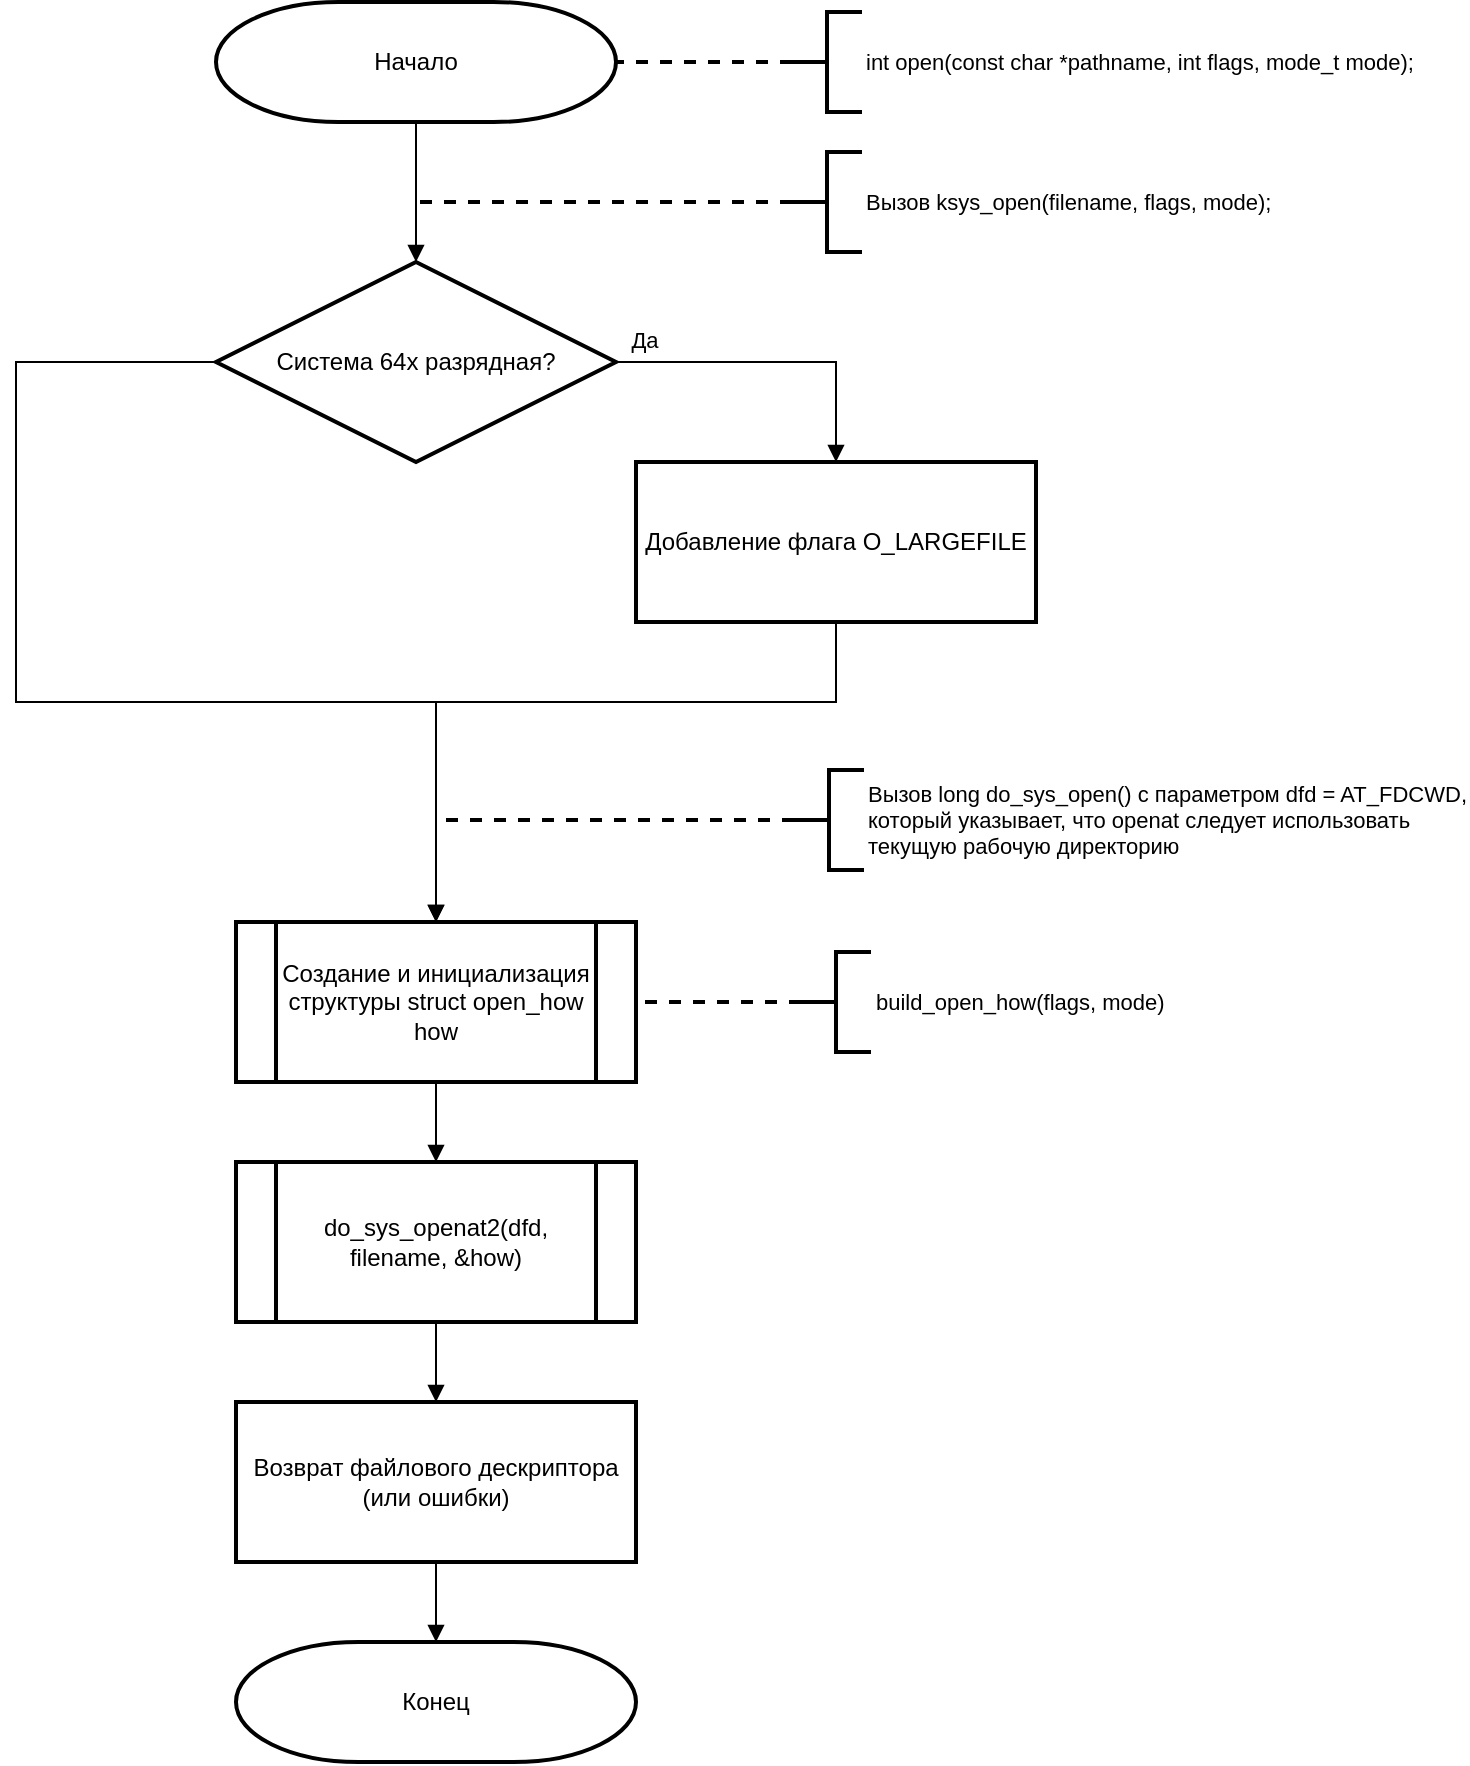 <mxfile version="21.3.5" type="device" pages="11">
  <diagram name="open" id="LV6pL7Va99t5IbaaHFRT">
    <mxGraphModel dx="1133" dy="631" grid="1" gridSize="10" guides="1" tooltips="1" connect="1" arrows="1" fold="1" page="1" pageScale="1" pageWidth="827" pageHeight="1169" math="0" shadow="0">
      <root>
        <mxCell id="0" />
        <mxCell id="1" parent="0" />
        <mxCell id="1GbpGNato1cVJCWVuK2a-9" style="edgeStyle=orthogonalEdgeStyle;rounded=0;orthogonalLoop=1;jettySize=auto;html=1;exitX=0.5;exitY=1;exitDx=0;exitDy=0;exitPerimeter=0;entryX=0.5;entryY=0;entryDx=0;entryDy=0;entryPerimeter=0;endArrow=block;endFill=1;" edge="1" parent="1" source="1GbpGNato1cVJCWVuK2a-1" target="1GbpGNato1cVJCWVuK2a-2">
          <mxGeometry relative="1" as="geometry" />
        </mxCell>
        <mxCell id="1GbpGNato1cVJCWVuK2a-1" value="Начало" style="strokeWidth=2;html=1;shape=mxgraph.flowchart.terminator;whiteSpace=wrap;" vertex="1" parent="1">
          <mxGeometry x="300" y="190" width="200" height="60" as="geometry" />
        </mxCell>
        <mxCell id="1GbpGNato1cVJCWVuK2a-11" style="edgeStyle=orthogonalEdgeStyle;shape=connector;rounded=0;orthogonalLoop=1;jettySize=auto;html=1;exitX=1;exitY=0.5;exitDx=0;exitDy=0;exitPerimeter=0;entryX=0.5;entryY=0;entryDx=0;entryDy=0;labelBackgroundColor=default;strokeColor=default;fontFamily=Helvetica;fontSize=11;fontColor=default;endArrow=block;endFill=1;" edge="1" parent="1" source="1GbpGNato1cVJCWVuK2a-2" target="1GbpGNato1cVJCWVuK2a-10">
          <mxGeometry relative="1" as="geometry" />
        </mxCell>
        <mxCell id="1GbpGNato1cVJCWVuK2a-14" style="edgeStyle=orthogonalEdgeStyle;shape=connector;rounded=0;orthogonalLoop=1;jettySize=auto;html=1;exitX=0;exitY=0.5;exitDx=0;exitDy=0;exitPerimeter=0;entryX=0.5;entryY=0;entryDx=0;entryDy=0;labelBackgroundColor=default;strokeColor=default;fontFamily=Helvetica;fontSize=11;fontColor=default;endArrow=block;endFill=1;" edge="1" parent="1" source="1GbpGNato1cVJCWVuK2a-2" target="1GbpGNato1cVJCWVuK2a-5">
          <mxGeometry relative="1" as="geometry">
            <Array as="points">
              <mxPoint x="200" y="370" />
              <mxPoint x="200" y="540" />
              <mxPoint x="410" y="540" />
            </Array>
          </mxGeometry>
        </mxCell>
        <mxCell id="1GbpGNato1cVJCWVuK2a-2" value="Система 64х разрядная?" style="strokeWidth=2;html=1;shape=mxgraph.flowchart.decision;whiteSpace=wrap;" vertex="1" parent="1">
          <mxGeometry x="300" y="320" width="200" height="100" as="geometry" />
        </mxCell>
        <mxCell id="1GbpGNato1cVJCWVuK2a-15" style="edgeStyle=orthogonalEdgeStyle;shape=connector;rounded=0;orthogonalLoop=1;jettySize=auto;html=1;exitX=0.5;exitY=1;exitDx=0;exitDy=0;entryX=0.5;entryY=0;entryDx=0;entryDy=0;labelBackgroundColor=default;strokeColor=default;fontFamily=Helvetica;fontSize=11;fontColor=default;endArrow=block;endFill=1;" edge="1" parent="1" source="1GbpGNato1cVJCWVuK2a-5" target="1GbpGNato1cVJCWVuK2a-6">
          <mxGeometry relative="1" as="geometry" />
        </mxCell>
        <mxCell id="1GbpGNato1cVJCWVuK2a-5" value="Создание и инициализация структуры struct open_how how" style="shape=process;whiteSpace=wrap;html=1;backgroundOutline=1;strokeWidth=2;" vertex="1" parent="1">
          <mxGeometry x="310" y="650" width="200" height="80" as="geometry" />
        </mxCell>
        <mxCell id="1GbpGNato1cVJCWVuK2a-16" style="edgeStyle=orthogonalEdgeStyle;shape=connector;rounded=0;orthogonalLoop=1;jettySize=auto;html=1;exitX=0.5;exitY=1;exitDx=0;exitDy=0;labelBackgroundColor=default;strokeColor=default;fontFamily=Helvetica;fontSize=11;fontColor=default;endArrow=block;endFill=1;" edge="1" parent="1" source="1GbpGNato1cVJCWVuK2a-6" target="1GbpGNato1cVJCWVuK2a-7">
          <mxGeometry relative="1" as="geometry" />
        </mxCell>
        <mxCell id="1GbpGNato1cVJCWVuK2a-6" value="do_sys_openat2(dfd, filename, &amp;amp;how)" style="shape=process;whiteSpace=wrap;html=1;backgroundOutline=1;strokeWidth=2;" vertex="1" parent="1">
          <mxGeometry x="310" y="770" width="200" height="80" as="geometry" />
        </mxCell>
        <mxCell id="1GbpGNato1cVJCWVuK2a-17" style="edgeStyle=orthogonalEdgeStyle;shape=connector;rounded=0;orthogonalLoop=1;jettySize=auto;html=1;exitX=0.5;exitY=1;exitDx=0;exitDy=0;labelBackgroundColor=default;strokeColor=default;fontFamily=Helvetica;fontSize=11;fontColor=default;endArrow=block;endFill=1;" edge="1" parent="1" source="1GbpGNato1cVJCWVuK2a-7" target="1GbpGNato1cVJCWVuK2a-8">
          <mxGeometry relative="1" as="geometry" />
        </mxCell>
        <mxCell id="1GbpGNato1cVJCWVuK2a-7" value="Возврат файлового дескриптора (или ошибки)" style="rounded=0;whiteSpace=wrap;html=1;strokeWidth=2;" vertex="1" parent="1">
          <mxGeometry x="310" y="890" width="200" height="80" as="geometry" />
        </mxCell>
        <mxCell id="1GbpGNato1cVJCWVuK2a-8" value="Конец" style="strokeWidth=2;html=1;shape=mxgraph.flowchart.terminator;whiteSpace=wrap;" vertex="1" parent="1">
          <mxGeometry x="310" y="1010" width="200" height="60" as="geometry" />
        </mxCell>
        <mxCell id="1GbpGNato1cVJCWVuK2a-13" style="edgeStyle=orthogonalEdgeStyle;shape=connector;rounded=0;orthogonalLoop=1;jettySize=auto;html=1;exitX=0.5;exitY=1;exitDx=0;exitDy=0;entryX=0.5;entryY=0;entryDx=0;entryDy=0;labelBackgroundColor=default;strokeColor=default;fontFamily=Helvetica;fontSize=11;fontColor=default;endArrow=block;endFill=1;" edge="1" parent="1" source="1GbpGNato1cVJCWVuK2a-10" target="1GbpGNato1cVJCWVuK2a-5">
          <mxGeometry relative="1" as="geometry">
            <Array as="points">
              <mxPoint x="610" y="540" />
              <mxPoint x="410" y="540" />
            </Array>
          </mxGeometry>
        </mxCell>
        <mxCell id="1GbpGNato1cVJCWVuK2a-10" value="Добавление флага O_LARGEFILE" style="rounded=0;whiteSpace=wrap;html=1;strokeWidth=2;" vertex="1" parent="1">
          <mxGeometry x="510" y="420" width="200" height="80" as="geometry" />
        </mxCell>
        <mxCell id="1GbpGNato1cVJCWVuK2a-12" value="Да" style="text;html=1;align=center;verticalAlign=middle;resizable=0;points=[];autosize=1;strokeColor=none;fillColor=none;fontSize=11;fontFamily=Helvetica;fontColor=default;" vertex="1" parent="1">
          <mxGeometry x="494" y="344" width="40" height="30" as="geometry" />
        </mxCell>
        <mxCell id="1GbpGNato1cVJCWVuK2a-20" style="edgeStyle=orthogonalEdgeStyle;shape=connector;rounded=0;orthogonalLoop=1;jettySize=auto;html=1;exitX=0;exitY=0.5;exitDx=0;exitDy=0;exitPerimeter=0;entryX=1;entryY=0.5;entryDx=0;entryDy=0;entryPerimeter=0;labelBackgroundColor=default;strokeColor=default;fontFamily=Helvetica;fontSize=11;fontColor=default;endArrow=none;endFill=0;dashed=1;strokeWidth=2;" edge="1" parent="1" source="1GbpGNato1cVJCWVuK2a-18" target="1GbpGNato1cVJCWVuK2a-1">
          <mxGeometry relative="1" as="geometry" />
        </mxCell>
        <mxCell id="1GbpGNato1cVJCWVuK2a-18" value="int open(const char *pathname, int flags, mode_t mode);" style="strokeWidth=2;html=1;shape=mxgraph.flowchart.annotation_2;align=left;labelPosition=right;pointerEvents=1;fontFamily=Helvetica;fontSize=11;fontColor=default;" vertex="1" parent="1">
          <mxGeometry x="588" y="195" width="35" height="50" as="geometry" />
        </mxCell>
        <mxCell id="1GbpGNato1cVJCWVuK2a-22" style="edgeStyle=orthogonalEdgeStyle;shape=connector;rounded=0;orthogonalLoop=1;jettySize=auto;html=1;exitX=0;exitY=0.5;exitDx=0;exitDy=0;exitPerimeter=0;labelBackgroundColor=default;strokeColor=default;fontFamily=Helvetica;fontSize=11;fontColor=default;endArrow=none;endFill=0;dashed=1;strokeWidth=2;" edge="1" parent="1" source="1GbpGNato1cVJCWVuK2a-21">
          <mxGeometry relative="1" as="geometry">
            <mxPoint x="400" y="290" as="targetPoint" />
            <Array as="points">
              <mxPoint x="400" y="290" />
            </Array>
          </mxGeometry>
        </mxCell>
        <mxCell id="1GbpGNato1cVJCWVuK2a-21" value="Вызов ksys_open(filename, flags, mode);" style="strokeWidth=2;html=1;shape=mxgraph.flowchart.annotation_2;align=left;labelPosition=right;pointerEvents=1;fontFamily=Helvetica;fontSize=11;fontColor=default;" vertex="1" parent="1">
          <mxGeometry x="588" y="265" width="35" height="50" as="geometry" />
        </mxCell>
        <mxCell id="1GbpGNato1cVJCWVuK2a-24" style="edgeStyle=orthogonalEdgeStyle;shape=connector;rounded=0;orthogonalLoop=1;jettySize=auto;html=1;exitX=0;exitY=0.5;exitDx=0;exitDy=0;exitPerimeter=0;labelBackgroundColor=default;strokeColor=default;fontFamily=Helvetica;fontSize=11;fontColor=default;endArrow=none;endFill=0;dashed=1;strokeWidth=2;" edge="1" parent="1" source="1GbpGNato1cVJCWVuK2a-23">
          <mxGeometry relative="1" as="geometry">
            <mxPoint x="410" y="599" as="targetPoint" />
          </mxGeometry>
        </mxCell>
        <mxCell id="1GbpGNato1cVJCWVuK2a-23" value="Вызов long do_sys_open() c параметром dfd = AT_FDCWD,&lt;br&gt;который указывает, что openat следует использовать&amp;nbsp;&lt;br&gt;текущую рабочую директорию" style="strokeWidth=2;html=1;shape=mxgraph.flowchart.annotation_2;align=left;labelPosition=right;pointerEvents=1;fontFamily=Helvetica;fontSize=11;fontColor=default;" vertex="1" parent="1">
          <mxGeometry x="589" y="574" width="35" height="50" as="geometry" />
        </mxCell>
        <mxCell id="1GbpGNato1cVJCWVuK2a-26" style="edgeStyle=orthogonalEdgeStyle;shape=connector;rounded=0;orthogonalLoop=1;jettySize=auto;html=1;exitX=0;exitY=0.5;exitDx=0;exitDy=0;exitPerimeter=0;entryX=1;entryY=0.5;entryDx=0;entryDy=0;labelBackgroundColor=default;strokeColor=default;fontFamily=Helvetica;fontSize=11;fontColor=default;endArrow=none;endFill=0;dashed=1;strokeWidth=2;" edge="1" parent="1" source="1GbpGNato1cVJCWVuK2a-25" target="1GbpGNato1cVJCWVuK2a-5">
          <mxGeometry relative="1" as="geometry" />
        </mxCell>
        <mxCell id="1GbpGNato1cVJCWVuK2a-25" value="build_open_how(flags, mode)" style="strokeWidth=2;html=1;shape=mxgraph.flowchart.annotation_2;align=left;labelPosition=right;pointerEvents=1;fontFamily=Helvetica;fontSize=11;fontColor=default;" vertex="1" parent="1">
          <mxGeometry x="592.5" y="665" width="35" height="50" as="geometry" />
        </mxCell>
      </root>
    </mxGraphModel>
  </diagram>
  <diagram id="z3cjSfqqg9fNK65f1muq" name="build_open_how">
    <mxGraphModel dx="1294" dy="721" grid="1" gridSize="10" guides="1" tooltips="1" connect="1" arrows="1" fold="1" page="1" pageScale="1" pageWidth="827" pageHeight="1169" math="0" shadow="0">
      <root>
        <mxCell id="0" />
        <mxCell id="1" parent="0" />
        <mxCell id="i2XOeDPaV_iJVNjo6g6W-1" style="edgeStyle=orthogonalEdgeStyle;shape=connector;rounded=0;orthogonalLoop=1;jettySize=auto;html=1;exitX=0.5;exitY=1;exitDx=0;exitDy=0;exitPerimeter=0;entryX=0.5;entryY=0;entryDx=0;entryDy=0;labelBackgroundColor=default;strokeColor=default;fontFamily=Helvetica;fontSize=11;fontColor=default;endArrow=block;endFill=1;" edge="1" parent="1" source="Qzf9StyoyRwLRKyoaVL0-2" target="Qzf9StyoyRwLRKyoaVL0-5">
          <mxGeometry relative="1" as="geometry" />
        </mxCell>
        <mxCell id="Qzf9StyoyRwLRKyoaVL0-2" value="Начало" style="strokeWidth=2;html=1;shape=mxgraph.flowchart.terminator;whiteSpace=wrap;" vertex="1" parent="1">
          <mxGeometry x="230" y="15" width="200" height="60" as="geometry" />
        </mxCell>
        <mxCell id="i2XOeDPaV_iJVNjo6g6W-10" style="edgeStyle=orthogonalEdgeStyle;shape=connector;rounded=0;orthogonalLoop=1;jettySize=auto;html=1;exitX=0.5;exitY=1;exitDx=0;exitDy=0;entryX=0.5;entryY=0;entryDx=0;entryDy=0;labelBackgroundColor=default;strokeColor=default;fontFamily=Helvetica;fontSize=11;fontColor=default;endArrow=block;endFill=1;" edge="1" parent="1" source="Qzf9StyoyRwLRKyoaVL0-5" target="i2XOeDPaV_iJVNjo6g6W-2">
          <mxGeometry relative="1" as="geometry" />
        </mxCell>
        <mxCell id="Qzf9StyoyRwLRKyoaVL0-5" value="Создание и инициализация структуры struct open_how how" style="rounded=0;whiteSpace=wrap;html=1;strokeWidth=2;" vertex="1" parent="1">
          <mxGeometry x="230" y="115" width="200" height="80" as="geometry" />
        </mxCell>
        <mxCell id="Qzf9StyoyRwLRKyoaVL0-7" style="edgeStyle=orthogonalEdgeStyle;shape=connector;rounded=0;orthogonalLoop=1;jettySize=auto;html=1;exitX=0;exitY=0.5;exitDx=0;exitDy=0;exitPerimeter=0;entryX=1;entryY=0.5;entryDx=0;entryDy=0;entryPerimeter=0;labelBackgroundColor=default;strokeColor=default;fontFamily=Helvetica;fontSize=11;fontColor=default;endArrow=none;endFill=0;dashed=1;strokeWidth=2;" edge="1" parent="1" source="Qzf9StyoyRwLRKyoaVL0-8" target="Qzf9StyoyRwLRKyoaVL0-2">
          <mxGeometry relative="1" as="geometry" />
        </mxCell>
        <mxCell id="Qzf9StyoyRwLRKyoaVL0-8" value="struct open_how build_open_how(int flags, umode_t mode)" style="strokeWidth=2;html=1;shape=mxgraph.flowchart.annotation_2;align=left;labelPosition=right;pointerEvents=1;fontFamily=Helvetica;fontSize=11;fontColor=default;" vertex="1" parent="1">
          <mxGeometry x="518" y="20" width="35" height="50" as="geometry" />
        </mxCell>
        <mxCell id="i2XOeDPaV_iJVNjo6g6W-11" style="edgeStyle=orthogonalEdgeStyle;shape=connector;rounded=0;orthogonalLoop=1;jettySize=auto;html=1;exitX=0.5;exitY=1;exitDx=0;exitDy=0;entryX=0.5;entryY=0;entryDx=0;entryDy=0;labelBackgroundColor=default;strokeColor=default;fontFamily=Helvetica;fontSize=11;fontColor=default;endArrow=block;endFill=1;" edge="1" parent="1" source="i2XOeDPaV_iJVNjo6g6W-2" target="i2XOeDPaV_iJVNjo6g6W-4">
          <mxGeometry relative="1" as="geometry" />
        </mxCell>
        <mxCell id="i2XOeDPaV_iJVNjo6g6W-2" value="Инициализация поля flags структуры open_how всеми допустимыми флагами из аргумента flags" style="rounded=0;whiteSpace=wrap;html=1;strokeWidth=2;" vertex="1" parent="1">
          <mxGeometry x="230" y="235" width="200" height="80" as="geometry" />
        </mxCell>
        <mxCell id="i2XOeDPaV_iJVNjo6g6W-14" style="edgeStyle=orthogonalEdgeStyle;shape=connector;rounded=0;orthogonalLoop=1;jettySize=auto;html=1;exitX=0;exitY=0.5;exitDx=0;exitDy=0;exitPerimeter=0;labelBackgroundColor=default;strokeColor=default;fontFamily=Helvetica;fontSize=11;fontColor=default;endArrow=none;endFill=0;dashed=1;strokeWidth=2;" edge="1" parent="1" source="i2XOeDPaV_iJVNjo6g6W-3" target="i2XOeDPaV_iJVNjo6g6W-2">
          <mxGeometry relative="1" as="geometry" />
        </mxCell>
        <mxCell id="i2XOeDPaV_iJVNjo6g6W-3" value="flags = flags &amp;amp; VALID_OPEN_FLAGS&lt;br&gt;VALID_OPEN_FLAGS - побитовое ИЛИ&lt;br&gt;всех допустимых флагов для open/openat" style="strokeWidth=2;html=1;shape=mxgraph.flowchart.annotation_2;align=left;labelPosition=right;pointerEvents=1;fontFamily=Helvetica;fontSize=11;fontColor=default;" vertex="1" parent="1">
          <mxGeometry x="518" y="250" width="35" height="50" as="geometry" />
        </mxCell>
        <mxCell id="i2XOeDPaV_iJVNjo6g6W-12" style="edgeStyle=orthogonalEdgeStyle;shape=connector;rounded=0;orthogonalLoop=1;jettySize=auto;html=1;exitX=0.5;exitY=1;exitDx=0;exitDy=0;labelBackgroundColor=default;strokeColor=default;fontFamily=Helvetica;fontSize=11;fontColor=default;endArrow=block;endFill=1;" edge="1" parent="1" source="i2XOeDPaV_iJVNjo6g6W-4" target="i2XOeDPaV_iJVNjo6g6W-6">
          <mxGeometry relative="1" as="geometry" />
        </mxCell>
        <mxCell id="i2XOeDPaV_iJVNjo6g6W-4" value="mode = mode &amp;amp; S_IALLUGO" style="rounded=0;whiteSpace=wrap;html=1;strokeWidth=2;" vertex="1" parent="1">
          <mxGeometry x="230" y="355" width="200" height="80" as="geometry" />
        </mxCell>
        <mxCell id="i2XOeDPaV_iJVNjo6g6W-13" style="edgeStyle=orthogonalEdgeStyle;shape=connector;rounded=0;orthogonalLoop=1;jettySize=auto;html=1;exitX=0;exitY=0.5;exitDx=0;exitDy=0;exitPerimeter=0;entryX=1;entryY=0.5;entryDx=0;entryDy=0;labelBackgroundColor=default;strokeColor=default;fontFamily=Helvetica;fontSize=11;fontColor=default;endArrow=none;endFill=0;dashed=1;strokeWidth=2;" edge="1" parent="1" source="i2XOeDPaV_iJVNjo6g6W-5" target="i2XOeDPaV_iJVNjo6g6W-4">
          <mxGeometry relative="1" as="geometry" />
        </mxCell>
        <mxCell id="i2XOeDPaV_iJVNjo6g6W-5" value="S_IALLUGO = (S_ISUID | S_ISGID |&amp;nbsp;&lt;br&gt;S_ISVTX | S_IRWXUGO)" style="strokeWidth=2;html=1;shape=mxgraph.flowchart.annotation_2;align=left;labelPosition=right;pointerEvents=1;fontFamily=Helvetica;fontSize=11;fontColor=default;" vertex="1" parent="1">
          <mxGeometry x="518" y="370" width="35" height="50" as="geometry" />
        </mxCell>
        <mxCell id="i2XOeDPaV_iJVNjo6g6W-8" style="edgeStyle=orthogonalEdgeStyle;shape=connector;rounded=0;orthogonalLoop=1;jettySize=auto;html=1;exitX=1;exitY=0.5;exitDx=0;exitDy=0;exitPerimeter=0;entryX=0.5;entryY=0;entryDx=0;entryDy=0;labelBackgroundColor=default;strokeColor=default;fontFamily=Helvetica;fontSize=11;fontColor=default;endArrow=block;endFill=1;" edge="1" parent="1" source="i2XOeDPaV_iJVNjo6g6W-6" target="i2XOeDPaV_iJVNjo6g6W-7">
          <mxGeometry relative="1" as="geometry" />
        </mxCell>
        <mxCell id="i2XOeDPaV_iJVNjo6g6W-24" style="edgeStyle=orthogonalEdgeStyle;shape=connector;rounded=0;orthogonalLoop=1;jettySize=auto;html=1;exitX=0;exitY=0.5;exitDx=0;exitDy=0;exitPerimeter=0;entryX=0.5;entryY=0;entryDx=0;entryDy=0;entryPerimeter=0;labelBackgroundColor=default;strokeColor=default;fontFamily=Helvetica;fontSize=11;fontColor=default;endArrow=block;endFill=1;" edge="1" parent="1" source="i2XOeDPaV_iJVNjo6g6W-6" target="i2XOeDPaV_iJVNjo6g6W-15">
          <mxGeometry relative="1" as="geometry">
            <Array as="points">
              <mxPoint x="130" y="525" />
              <mxPoint x="130" y="695" />
              <mxPoint x="330" y="695" />
            </Array>
          </mxGeometry>
        </mxCell>
        <mxCell id="i2XOeDPaV_iJVNjo6g6W-6" value="Установлен флаг &lt;br&gt;O_PATH &lt;br&gt;в how.flags?" style="strokeWidth=2;html=1;shape=mxgraph.flowchart.decision;whiteSpace=wrap;" vertex="1" parent="1">
          <mxGeometry x="230" y="475" width="200" height="100" as="geometry" />
        </mxCell>
        <mxCell id="i2XOeDPaV_iJVNjo6g6W-23" style="edgeStyle=orthogonalEdgeStyle;shape=connector;rounded=0;orthogonalLoop=1;jettySize=auto;html=1;exitX=0.5;exitY=1;exitDx=0;exitDy=0;entryX=0.5;entryY=0;entryDx=0;entryDy=0;entryPerimeter=0;labelBackgroundColor=default;strokeColor=default;fontFamily=Helvetica;fontSize=11;fontColor=default;endArrow=block;endFill=1;" edge="1" parent="1" source="i2XOeDPaV_iJVNjo6g6W-7" target="i2XOeDPaV_iJVNjo6g6W-15">
          <mxGeometry relative="1" as="geometry">
            <Array as="points">
              <mxPoint x="550" y="695" />
              <mxPoint x="330" y="695" />
            </Array>
          </mxGeometry>
        </mxCell>
        <mxCell id="i2XOeDPaV_iJVNjo6g6W-7" value="Оставить в how.flags только &lt;br&gt;флаги O_PATH_FLAGS" style="rounded=0;whiteSpace=wrap;html=1;strokeWidth=2;" vertex="1" parent="1">
          <mxGeometry x="450" y="575" width="200" height="80" as="geometry" />
        </mxCell>
        <mxCell id="i2XOeDPaV_iJVNjo6g6W-9" value="Да" style="text;html=1;align=center;verticalAlign=middle;resizable=0;points=[];autosize=1;strokeColor=none;fillColor=none;fontSize=11;fontFamily=Helvetica;fontColor=default;" vertex="1" parent="1">
          <mxGeometry x="430" y="493" width="40" height="30" as="geometry" />
        </mxCell>
        <mxCell id="i2XOeDPaV_iJVNjo6g6W-20" style="edgeStyle=orthogonalEdgeStyle;shape=connector;rounded=0;orthogonalLoop=1;jettySize=auto;html=1;exitX=1;exitY=0.5;exitDx=0;exitDy=0;exitPerimeter=0;entryX=0.5;entryY=0;entryDx=0;entryDy=0;labelBackgroundColor=default;strokeColor=default;fontFamily=Helvetica;fontSize=11;fontColor=default;endArrow=block;endFill=1;" edge="1" parent="1" source="i2XOeDPaV_iJVNjo6g6W-15" target="i2XOeDPaV_iJVNjo6g6W-17">
          <mxGeometry relative="1" as="geometry">
            <Array as="points">
              <mxPoint x="550" y="785" />
              <mxPoint x="550" y="945" />
              <mxPoint x="330" y="945" />
            </Array>
          </mxGeometry>
        </mxCell>
        <mxCell id="i2XOeDPaV_iJVNjo6g6W-21" style="edgeStyle=orthogonalEdgeStyle;shape=connector;rounded=0;orthogonalLoop=1;jettySize=auto;html=1;exitX=0;exitY=0.5;exitDx=0;exitDy=0;exitPerimeter=0;entryX=0.5;entryY=0;entryDx=0;entryDy=0;labelBackgroundColor=default;strokeColor=default;fontFamily=Helvetica;fontSize=11;fontColor=default;endArrow=block;endFill=1;" edge="1" parent="1" source="i2XOeDPaV_iJVNjo6g6W-15" target="i2XOeDPaV_iJVNjo6g6W-16">
          <mxGeometry relative="1" as="geometry" />
        </mxCell>
        <mxCell id="i2XOeDPaV_iJVNjo6g6W-15" value="Установлен флаг &lt;br&gt;O_CREAT или __O_TMP_FILE&lt;br&gt;в how.flags?" style="strokeWidth=2;html=1;shape=mxgraph.flowchart.decision;whiteSpace=wrap;" vertex="1" parent="1">
          <mxGeometry x="230" y="735" width="200" height="100" as="geometry" />
        </mxCell>
        <mxCell id="i2XOeDPaV_iJVNjo6g6W-22" style="edgeStyle=orthogonalEdgeStyle;shape=connector;rounded=0;orthogonalLoop=1;jettySize=auto;html=1;exitX=0.5;exitY=1;exitDx=0;exitDy=0;entryX=0.5;entryY=0;entryDx=0;entryDy=0;labelBackgroundColor=default;strokeColor=default;fontFamily=Helvetica;fontSize=11;fontColor=default;endArrow=block;endFill=1;" edge="1" parent="1" source="i2XOeDPaV_iJVNjo6g6W-16" target="i2XOeDPaV_iJVNjo6g6W-17">
          <mxGeometry relative="1" as="geometry">
            <Array as="points">
              <mxPoint x="130" y="945" />
              <mxPoint x="330" y="945" />
            </Array>
          </mxGeometry>
        </mxCell>
        <mxCell id="i2XOeDPaV_iJVNjo6g6W-16" value="Сброс всех флагов how.mode" style="rounded=0;whiteSpace=wrap;html=1;strokeWidth=2;" vertex="1" parent="1">
          <mxGeometry x="30" y="835" width="200" height="80" as="geometry" />
        </mxCell>
        <mxCell id="i2XOeDPaV_iJVNjo6g6W-19" style="edgeStyle=orthogonalEdgeStyle;shape=connector;rounded=0;orthogonalLoop=1;jettySize=auto;html=1;exitX=0.5;exitY=1;exitDx=0;exitDy=0;entryX=0.5;entryY=0;entryDx=0;entryDy=0;entryPerimeter=0;labelBackgroundColor=default;strokeColor=default;fontFamily=Helvetica;fontSize=11;fontColor=default;endArrow=block;endFill=1;" edge="1" parent="1" source="i2XOeDPaV_iJVNjo6g6W-17" target="i2XOeDPaV_iJVNjo6g6W-18">
          <mxGeometry relative="1" as="geometry" />
        </mxCell>
        <mxCell id="i2XOeDPaV_iJVNjo6g6W-17" value="Возврат структуры open_how" style="rounded=0;whiteSpace=wrap;html=1;strokeWidth=2;" vertex="1" parent="1">
          <mxGeometry x="230" y="975" width="200" height="80" as="geometry" />
        </mxCell>
        <mxCell id="i2XOeDPaV_iJVNjo6g6W-18" value="Конец" style="strokeWidth=2;html=1;shape=mxgraph.flowchart.terminator;whiteSpace=wrap;" vertex="1" parent="1">
          <mxGeometry x="230" y="1095" width="200" height="60" as="geometry" />
        </mxCell>
        <mxCell id="i2XOeDPaV_iJVNjo6g6W-25" value="Да" style="text;html=1;align=center;verticalAlign=middle;resizable=0;points=[];autosize=1;strokeColor=none;fillColor=none;fontSize=11;fontFamily=Helvetica;fontColor=default;" vertex="1" parent="1">
          <mxGeometry x="433" y="756" width="40" height="30" as="geometry" />
        </mxCell>
      </root>
    </mxGraphModel>
  </diagram>
  <diagram id="aHRUA-J2gu1cmJCkv95u" name="do_sys_openat2">
    <mxGraphModel dx="2589" dy="1443" grid="1" gridSize="10" guides="1" tooltips="1" connect="1" arrows="1" fold="1" page="1" pageScale="1" pageWidth="827" pageHeight="1169" math="0" shadow="0">
      <root>
        <mxCell id="0" />
        <mxCell id="1" parent="0" />
        <mxCell id="Na2_XBm_4bNxDfLRvVxo-2" value="" style="edgeStyle=orthogonalEdgeStyle;shape=connector;rounded=0;orthogonalLoop=1;jettySize=auto;html=1;labelBackgroundColor=default;strokeColor=default;fontFamily=Helvetica;fontSize=11;fontColor=default;endArrow=block;endFill=1;" edge="1" parent="1" source="FGHj4DHHSKHpgzmh44qD-1" target="Na2_XBm_4bNxDfLRvVxo-1">
          <mxGeometry relative="1" as="geometry" />
        </mxCell>
        <mxCell id="FGHj4DHHSKHpgzmh44qD-1" value="Начало" style="strokeWidth=2;html=1;shape=mxgraph.flowchart.terminator;whiteSpace=wrap;" vertex="1" parent="1">
          <mxGeometry x="230" y="20" width="200" height="60" as="geometry" />
        </mxCell>
        <mxCell id="3LTUksEY9sYGUI2L_seZ-2" style="edgeStyle=orthogonalEdgeStyle;shape=connector;rounded=0;orthogonalLoop=1;jettySize=auto;html=1;exitX=0.5;exitY=1;exitDx=0;exitDy=0;entryX=0.5;entryY=0;entryDx=0;entryDy=0;entryPerimeter=0;labelBackgroundColor=default;strokeColor=default;fontFamily=Helvetica;fontSize=11;fontColor=default;endArrow=block;endFill=1;" edge="1" parent="1" source="Na2_XBm_4bNxDfLRvVxo-1" target="3LTUksEY9sYGUI2L_seZ-1">
          <mxGeometry relative="1" as="geometry" />
        </mxCell>
        <mxCell id="Na2_XBm_4bNxDfLRvVxo-1" value="&lt;div style=&quot;&quot;&gt;&lt;span style=&quot;background-color: initial;&quot;&gt;Проверка правильности флагов полей struct open_how и их преобра-зование. Заполнение struct open_flags&lt;/span&gt;&lt;/div&gt;" style="shape=process;whiteSpace=wrap;html=1;backgroundOutline=1;strokeWidth=2;align=center;" vertex="1" parent="1">
          <mxGeometry x="230" y="120" width="200" height="80" as="geometry" />
        </mxCell>
        <mxCell id="ZeAPwFyK2ww8OZmY_g6q-2" style="edgeStyle=orthogonalEdgeStyle;shape=connector;rounded=0;orthogonalLoop=1;jettySize=auto;html=1;exitX=0;exitY=0.5;exitDx=0;exitDy=0;exitPerimeter=0;entryX=0.5;entryY=0;entryDx=0;entryDy=0;labelBackgroundColor=default;strokeColor=default;fontFamily=Helvetica;fontSize=11;fontColor=default;endArrow=block;endFill=1;" edge="1" parent="1" source="3LTUksEY9sYGUI2L_seZ-1" target="ZeAPwFyK2ww8OZmY_g6q-1">
          <mxGeometry relative="1" as="geometry" />
        </mxCell>
        <mxCell id="ZeAPwFyK2ww8OZmY_g6q-4" style="edgeStyle=orthogonalEdgeStyle;shape=connector;rounded=0;orthogonalLoop=1;jettySize=auto;html=1;exitX=1;exitY=0.5;exitDx=0;exitDy=0;exitPerimeter=0;labelBackgroundColor=default;strokeColor=default;fontFamily=Helvetica;fontSize=11;fontColor=default;endArrow=block;endFill=1;" edge="1" parent="1" source="3LTUksEY9sYGUI2L_seZ-1" target="ZeAPwFyK2ww8OZmY_g6q-3">
          <mxGeometry relative="1" as="geometry" />
        </mxCell>
        <mxCell id="3LTUksEY9sYGUI2L_seZ-1" value="error != 0" style="strokeWidth=2;html=1;shape=mxgraph.flowchart.decision;whiteSpace=wrap;" vertex="1" parent="1">
          <mxGeometry x="230" y="240" width="200" height="100" as="geometry" />
        </mxCell>
        <mxCell id="ZeAPwFyK2ww8OZmY_g6q-37" style="edgeStyle=orthogonalEdgeStyle;shape=connector;rounded=0;orthogonalLoop=1;jettySize=auto;html=1;exitX=0.5;exitY=1;exitDx=0;exitDy=0;entryX=0.5;entryY=0;entryDx=0;entryDy=0;entryPerimeter=0;labelBackgroundColor=default;strokeColor=default;fontFamily=Helvetica;fontSize=11;fontColor=default;endArrow=block;endFill=1;" edge="1" parent="1" source="ZeAPwFyK2ww8OZmY_g6q-1" target="ZeAPwFyK2ww8OZmY_g6q-36">
          <mxGeometry relative="1" as="geometry">
            <Array as="points">
              <mxPoint x="130" y="1550" />
              <mxPoint x="330" y="1550" />
            </Array>
          </mxGeometry>
        </mxCell>
        <mxCell id="ZeAPwFyK2ww8OZmY_g6q-1" value="Возврат ошибки" style="rounded=0;whiteSpace=wrap;html=1;strokeWidth=2;" vertex="1" parent="1">
          <mxGeometry x="30" y="340" width="200" height="80" as="geometry" />
        </mxCell>
        <mxCell id="ZeAPwFyK2ww8OZmY_g6q-9" style="edgeStyle=orthogonalEdgeStyle;shape=connector;rounded=0;orthogonalLoop=1;jettySize=auto;html=1;exitX=0.5;exitY=1;exitDx=0;exitDy=0;entryX=0.5;entryY=0;entryDx=0;entryDy=0;entryPerimeter=0;labelBackgroundColor=default;strokeColor=default;fontFamily=Helvetica;fontSize=11;fontColor=default;endArrow=block;endFill=1;" edge="1" parent="1" source="ZeAPwFyK2ww8OZmY_g6q-3" target="ZeAPwFyK2ww8OZmY_g6q-6">
          <mxGeometry relative="1" as="geometry" />
        </mxCell>
        <mxCell id="ZeAPwFyK2ww8OZmY_g6q-3" value="Заполнение struct filename *tmp. Копирование имени файла из пространства пользователя в пространство ядра (если необходимо)" style="rounded=0;whiteSpace=wrap;html=1;strokeWidth=2;" vertex="1" parent="1">
          <mxGeometry x="430" y="340" width="200" height="80" as="geometry" />
        </mxCell>
        <mxCell id="ZeAPwFyK2ww8OZmY_g6q-5" value="Да" style="text;html=1;align=center;verticalAlign=middle;resizable=0;points=[];autosize=1;strokeColor=none;fillColor=none;fontSize=11;fontFamily=Helvetica;fontColor=default;" vertex="1" parent="1">
          <mxGeometry x="430" y="258" width="40" height="30" as="geometry" />
        </mxCell>
        <mxCell id="ZeAPwFyK2ww8OZmY_g6q-8" style="edgeStyle=orthogonalEdgeStyle;shape=connector;rounded=0;orthogonalLoop=1;jettySize=auto;html=1;exitX=0;exitY=0.5;exitDx=0;exitDy=0;exitPerimeter=0;entryX=0.5;entryY=0;entryDx=0;entryDy=0;labelBackgroundColor=default;strokeColor=default;fontFamily=Helvetica;fontSize=11;fontColor=default;endArrow=block;endFill=1;" edge="1" parent="1" source="ZeAPwFyK2ww8OZmY_g6q-6" target="ZeAPwFyK2ww8OZmY_g6q-7">
          <mxGeometry relative="1" as="geometry" />
        </mxCell>
        <mxCell id="ZeAPwFyK2ww8OZmY_g6q-11" style="edgeStyle=orthogonalEdgeStyle;shape=connector;rounded=0;orthogonalLoop=1;jettySize=auto;html=1;exitX=1;exitY=0.5;exitDx=0;exitDy=0;exitPerimeter=0;labelBackgroundColor=default;strokeColor=default;fontFamily=Helvetica;fontSize=11;fontColor=default;endArrow=block;endFill=1;" edge="1" parent="1" source="ZeAPwFyK2ww8OZmY_g6q-6" target="ZeAPwFyK2ww8OZmY_g6q-10">
          <mxGeometry relative="1" as="geometry" />
        </mxCell>
        <mxCell id="ZeAPwFyK2ww8OZmY_g6q-6" value="Ошибка ?" style="strokeWidth=2;html=1;shape=mxgraph.flowchart.decision;whiteSpace=wrap;" vertex="1" parent="1">
          <mxGeometry x="430" y="460" width="200" height="100" as="geometry" />
        </mxCell>
        <mxCell id="ZeAPwFyK2ww8OZmY_g6q-38" style="edgeStyle=orthogonalEdgeStyle;shape=connector;rounded=0;orthogonalLoop=1;jettySize=auto;html=1;exitX=0.5;exitY=1;exitDx=0;exitDy=0;entryX=0.5;entryY=1;entryDx=0;entryDy=0;labelBackgroundColor=default;strokeColor=default;fontFamily=Helvetica;fontSize=11;fontColor=default;endArrow=none;endFill=0;" edge="1" parent="1" source="ZeAPwFyK2ww8OZmY_g6q-7" target="ZeAPwFyK2ww8OZmY_g6q-32">
          <mxGeometry relative="1" as="geometry">
            <Array as="points">
              <mxPoint x="330" y="1510" />
              <mxPoint x="580" y="1510" />
            </Array>
          </mxGeometry>
        </mxCell>
        <mxCell id="ZeAPwFyK2ww8OZmY_g6q-7" value="Возврат ошибки" style="rounded=0;whiteSpace=wrap;html=1;strokeWidth=2;" vertex="1" parent="1">
          <mxGeometry x="230" y="560" width="200" height="80" as="geometry" />
        </mxCell>
        <mxCell id="ZeAPwFyK2ww8OZmY_g6q-14" style="edgeStyle=orthogonalEdgeStyle;shape=connector;rounded=0;orthogonalLoop=1;jettySize=auto;html=1;exitX=0.5;exitY=1;exitDx=0;exitDy=0;entryX=0.5;entryY=0;entryDx=0;entryDy=0;entryPerimeter=0;labelBackgroundColor=default;strokeColor=default;fontFamily=Helvetica;fontSize=11;fontColor=default;endArrow=block;endFill=1;" edge="1" parent="1" source="ZeAPwFyK2ww8OZmY_g6q-10" target="ZeAPwFyK2ww8OZmY_g6q-13">
          <mxGeometry relative="1" as="geometry" />
        </mxCell>
        <mxCell id="ZeAPwFyK2ww8OZmY_g6q-10" value="&lt;div style=&quot;&quot;&gt;&lt;span style=&quot;background-color: initial;&quot;&gt;Поиск свободного файлового дескриптора fd; отметить его как занятый&lt;/span&gt;&lt;/div&gt;" style="shape=process;whiteSpace=wrap;html=1;backgroundOutline=1;strokeWidth=2;align=center;" vertex="1" parent="1">
          <mxGeometry x="630" y="560" width="200" height="80" as="geometry" />
        </mxCell>
        <mxCell id="ZeAPwFyK2ww8OZmY_g6q-12" value="Да" style="text;html=1;align=center;verticalAlign=middle;resizable=0;points=[];autosize=1;strokeColor=none;fillColor=none;fontSize=11;fontFamily=Helvetica;fontColor=default;" vertex="1" parent="1">
          <mxGeometry x="630" y="485" width="40" height="30" as="geometry" />
        </mxCell>
        <mxCell id="ZeAPwFyK2ww8OZmY_g6q-16" style="edgeStyle=orthogonalEdgeStyle;shape=connector;rounded=0;orthogonalLoop=1;jettySize=auto;html=1;exitX=0;exitY=0.5;exitDx=0;exitDy=0;exitPerimeter=0;entryX=0.5;entryY=0;entryDx=0;entryDy=0;labelBackgroundColor=default;strokeColor=default;fontFamily=Helvetica;fontSize=11;fontColor=default;endArrow=block;endFill=1;" edge="1" parent="1" source="ZeAPwFyK2ww8OZmY_g6q-13" target="ZeAPwFyK2ww8OZmY_g6q-15">
          <mxGeometry relative="1" as="geometry" />
        </mxCell>
        <mxCell id="ZeAPwFyK2ww8OZmY_g6q-18" style="edgeStyle=orthogonalEdgeStyle;shape=connector;rounded=0;orthogonalLoop=1;jettySize=auto;html=1;exitX=1;exitY=0.5;exitDx=0;exitDy=0;exitPerimeter=0;entryX=0.5;entryY=0;entryDx=0;entryDy=0;labelBackgroundColor=default;strokeColor=default;fontFamily=Helvetica;fontSize=11;fontColor=default;endArrow=block;endFill=1;" edge="1" parent="1" source="ZeAPwFyK2ww8OZmY_g6q-13" target="ZeAPwFyK2ww8OZmY_g6q-17">
          <mxGeometry relative="1" as="geometry" />
        </mxCell>
        <mxCell id="ZeAPwFyK2ww8OZmY_g6q-13" value="Файловый дескриптор &lt;br&gt;найден?" style="strokeWidth=2;html=1;shape=mxgraph.flowchart.decision;whiteSpace=wrap;" vertex="1" parent="1">
          <mxGeometry x="630" y="680" width="200" height="100" as="geometry" />
        </mxCell>
        <mxCell id="ZeAPwFyK2ww8OZmY_g6q-33" style="edgeStyle=orthogonalEdgeStyle;shape=connector;rounded=0;orthogonalLoop=1;jettySize=auto;html=1;exitX=0.5;exitY=1;exitDx=0;exitDy=0;labelBackgroundColor=default;strokeColor=default;fontFamily=Helvetica;fontSize=11;fontColor=default;endArrow=block;endFill=1;" edge="1" parent="1">
          <mxGeometry relative="1" as="geometry">
            <mxPoint x="530" y="860" as="sourcePoint" />
            <mxPoint x="580" y="1280" as="targetPoint" />
            <Array as="points">
              <mxPoint x="530" y="1250" />
              <mxPoint x="580" y="1250" />
            </Array>
          </mxGeometry>
        </mxCell>
        <mxCell id="ZeAPwFyK2ww8OZmY_g6q-15" value="fd = код ошибки" style="rounded=0;whiteSpace=wrap;html=1;strokeWidth=2;" vertex="1" parent="1">
          <mxGeometry x="430" y="780" width="200" height="80" as="geometry" />
        </mxCell>
        <mxCell id="ZeAPwFyK2ww8OZmY_g6q-21" style="edgeStyle=orthogonalEdgeStyle;shape=connector;rounded=0;orthogonalLoop=1;jettySize=auto;html=1;exitX=0.5;exitY=1;exitDx=0;exitDy=0;entryX=0.5;entryY=0;entryDx=0;entryDy=0;entryPerimeter=0;labelBackgroundColor=default;strokeColor=default;fontFamily=Helvetica;fontSize=11;fontColor=default;endArrow=block;endFill=1;" edge="1" parent="1" source="ZeAPwFyK2ww8OZmY_g6q-17" target="ZeAPwFyK2ww8OZmY_g6q-20">
          <mxGeometry relative="1" as="geometry" />
        </mxCell>
        <mxCell id="ZeAPwFyK2ww8OZmY_g6q-17" value="&lt;div style=&quot;&quot;&gt;Создание дескриптора открытого файла&amp;nbsp;&lt;/div&gt;&lt;div style=&quot;&quot;&gt;struct file *f&lt;/div&gt;" style="shape=process;whiteSpace=wrap;html=1;backgroundOutline=1;strokeWidth=2;align=center;" vertex="1" parent="1">
          <mxGeometry x="827" y="780" width="200" height="80" as="geometry" />
        </mxCell>
        <mxCell id="ZeAPwFyK2ww8OZmY_g6q-19" value="Да" style="text;html=1;align=center;verticalAlign=middle;resizable=0;points=[];autosize=1;strokeColor=none;fillColor=none;fontSize=11;fontFamily=Helvetica;fontColor=default;" vertex="1" parent="1">
          <mxGeometry x="822" y="701" width="40" height="30" as="geometry" />
        </mxCell>
        <mxCell id="ZeAPwFyK2ww8OZmY_g6q-26" style="edgeStyle=orthogonalEdgeStyle;shape=connector;rounded=0;orthogonalLoop=1;jettySize=auto;html=1;exitX=0;exitY=0.5;exitDx=0;exitDy=0;exitPerimeter=0;labelBackgroundColor=default;strokeColor=default;fontFamily=Helvetica;fontSize=11;fontColor=default;endArrow=block;endFill=1;" edge="1" parent="1" source="ZeAPwFyK2ww8OZmY_g6q-20" target="ZeAPwFyK2ww8OZmY_g6q-24">
          <mxGeometry relative="1" as="geometry" />
        </mxCell>
        <mxCell id="ZeAPwFyK2ww8OZmY_g6q-27" style="edgeStyle=orthogonalEdgeStyle;shape=connector;rounded=0;orthogonalLoop=1;jettySize=auto;html=1;exitX=1;exitY=0.5;exitDx=0;exitDy=0;exitPerimeter=0;entryX=0.5;entryY=0;entryDx=0;entryDy=0;labelBackgroundColor=default;strokeColor=default;fontFamily=Helvetica;fontSize=11;fontColor=default;endArrow=block;endFill=1;" edge="1" parent="1" source="ZeAPwFyK2ww8OZmY_g6q-20" target="ZeAPwFyK2ww8OZmY_g6q-22">
          <mxGeometry relative="1" as="geometry" />
        </mxCell>
        <mxCell id="ZeAPwFyK2ww8OZmY_g6q-20" value="Дескриптор создан?" style="strokeWidth=2;html=1;shape=mxgraph.flowchart.decision;whiteSpace=wrap;" vertex="1" parent="1">
          <mxGeometry x="827" y="900" width="200" height="100" as="geometry" />
        </mxCell>
        <mxCell id="ZeAPwFyK2ww8OZmY_g6q-28" style="edgeStyle=orthogonalEdgeStyle;shape=connector;rounded=0;orthogonalLoop=1;jettySize=auto;html=1;exitX=0.5;exitY=1;exitDx=0;exitDy=0;entryX=0.5;entryY=0;entryDx=0;entryDy=0;labelBackgroundColor=default;strokeColor=default;fontFamily=Helvetica;fontSize=11;fontColor=default;endArrow=block;endFill=1;" edge="1" parent="1" source="ZeAPwFyK2ww8OZmY_g6q-22" target="ZeAPwFyK2ww8OZmY_g6q-23">
          <mxGeometry relative="1" as="geometry" />
        </mxCell>
        <mxCell id="ZeAPwFyK2ww8OZmY_g6q-22" value="&lt;div style=&quot;&quot;&gt;Уведомление файловой системы об открытии файла&lt;/div&gt;" style="shape=process;whiteSpace=wrap;html=1;backgroundOutline=1;strokeWidth=2;align=center;" vertex="1" parent="1">
          <mxGeometry x="1027" y="1000" width="200" height="80" as="geometry" />
        </mxCell>
        <mxCell id="ZeAPwFyK2ww8OZmY_g6q-23" value="&lt;div style=&quot;&quot;&gt;Запись дескриптора открытого файла в таблицу открытых файлов процесса&lt;/div&gt;" style="shape=process;whiteSpace=wrap;html=1;backgroundOutline=1;strokeWidth=2;align=center;" vertex="1" parent="1">
          <mxGeometry x="1027" y="1120" width="200" height="80" as="geometry" />
        </mxCell>
        <mxCell id="ZeAPwFyK2ww8OZmY_g6q-29" style="edgeStyle=orthogonalEdgeStyle;shape=connector;rounded=0;orthogonalLoop=1;jettySize=auto;html=1;exitX=0.5;exitY=1;exitDx=0;exitDy=0;labelBackgroundColor=default;strokeColor=default;fontFamily=Helvetica;fontSize=11;fontColor=default;endArrow=block;endFill=1;" edge="1" parent="1" source="ZeAPwFyK2ww8OZmY_g6q-24" target="ZeAPwFyK2ww8OZmY_g6q-25">
          <mxGeometry relative="1" as="geometry" />
        </mxCell>
        <mxCell id="ZeAPwFyK2ww8OZmY_g6q-24" value="&lt;div style=&quot;&quot;&gt;Освобождение файлового дескриптора&amp;nbsp;&lt;/div&gt;" style="shape=process;whiteSpace=wrap;html=1;backgroundOutline=1;strokeWidth=2;align=center;" vertex="1" parent="1">
          <mxGeometry x="627" y="1000" width="200" height="80" as="geometry" />
        </mxCell>
        <mxCell id="ZeAPwFyK2ww8OZmY_g6q-34" style="edgeStyle=orthogonalEdgeStyle;shape=connector;rounded=0;orthogonalLoop=1;jettySize=auto;html=1;exitX=0.5;exitY=1;exitDx=0;exitDy=0;entryX=0.5;entryY=1;entryDx=0;entryDy=0;labelBackgroundColor=default;strokeColor=default;fontFamily=Helvetica;fontSize=11;fontColor=default;endArrow=none;endFill=0;" edge="1" parent="1" source="ZeAPwFyK2ww8OZmY_g6q-25" target="ZeAPwFyK2ww8OZmY_g6q-23">
          <mxGeometry relative="1" as="geometry">
            <Array as="points">
              <mxPoint x="727" y="1220" />
              <mxPoint x="1127" y="1220" />
            </Array>
          </mxGeometry>
        </mxCell>
        <mxCell id="ZeAPwFyK2ww8OZmY_g6q-25" value="&lt;div style=&quot;&quot;&gt;fd = код ошибки&lt;/div&gt;" style="shape=process;whiteSpace=wrap;html=1;backgroundOutline=1;strokeWidth=2;align=center;" vertex="1" parent="1">
          <mxGeometry x="627" y="1120" width="200" height="80" as="geometry" />
        </mxCell>
        <mxCell id="ZeAPwFyK2ww8OZmY_g6q-30" value="Да" style="text;html=1;align=center;verticalAlign=middle;resizable=0;points=[];autosize=1;strokeColor=none;fillColor=none;fontSize=11;fontFamily=Helvetica;fontColor=default;" vertex="1" parent="1">
          <mxGeometry x="1021" y="923" width="40" height="30" as="geometry" />
        </mxCell>
        <mxCell id="ZeAPwFyK2ww8OZmY_g6q-35" style="edgeStyle=orthogonalEdgeStyle;shape=connector;rounded=0;orthogonalLoop=1;jettySize=auto;html=1;exitX=0.5;exitY=0;exitDx=0;exitDy=0;labelBackgroundColor=default;strokeColor=default;fontFamily=Helvetica;fontSize=11;fontColor=default;endArrow=none;endFill=0;" edge="1" parent="1" source="ZeAPwFyK2ww8OZmY_g6q-31">
          <mxGeometry relative="1" as="geometry">
            <mxPoint x="950" y="1220" as="targetPoint" />
          </mxGeometry>
        </mxCell>
        <mxCell id="ZeAPwFyK2ww8OZmY_g6q-40" style="edgeStyle=orthogonalEdgeStyle;shape=connector;rounded=0;orthogonalLoop=1;jettySize=auto;html=1;exitX=0.5;exitY=1;exitDx=0;exitDy=0;entryX=0.5;entryY=0;entryDx=0;entryDy=0;labelBackgroundColor=default;strokeColor=default;fontFamily=Helvetica;fontSize=11;fontColor=default;endArrow=block;endFill=1;" edge="1" parent="1" source="ZeAPwFyK2ww8OZmY_g6q-31" target="ZeAPwFyK2ww8OZmY_g6q-32">
          <mxGeometry relative="1" as="geometry" />
        </mxCell>
        <mxCell id="ZeAPwFyK2ww8OZmY_g6q-31" value="&lt;div style=&quot;&quot;&gt;Освобождение памяти, занимаемой struct filename&lt;/div&gt;" style="shape=process;whiteSpace=wrap;html=1;backgroundOutline=1;strokeWidth=2;align=center;" vertex="1" parent="1">
          <mxGeometry x="480" y="1280" width="200" height="80" as="geometry" />
        </mxCell>
        <mxCell id="ZeAPwFyK2ww8OZmY_g6q-32" value="Возврат fd" style="rounded=0;whiteSpace=wrap;html=1;strokeWidth=2;" vertex="1" parent="1">
          <mxGeometry x="480" y="1400" width="200" height="80" as="geometry" />
        </mxCell>
        <mxCell id="ZeAPwFyK2ww8OZmY_g6q-39" style="edgeStyle=orthogonalEdgeStyle;shape=connector;rounded=0;orthogonalLoop=1;jettySize=auto;html=1;exitX=0.5;exitY=0;exitDx=0;exitDy=0;exitPerimeter=0;labelBackgroundColor=default;strokeColor=default;fontFamily=Helvetica;fontSize=11;fontColor=default;endArrow=none;endFill=0;" edge="1" parent="1" source="ZeAPwFyK2ww8OZmY_g6q-36">
          <mxGeometry relative="1" as="geometry">
            <mxPoint x="450" y="1510" as="targetPoint" />
            <Array as="points">
              <mxPoint x="330" y="1550" />
              <mxPoint x="460" y="1550" />
              <mxPoint x="460" y="1510" />
            </Array>
          </mxGeometry>
        </mxCell>
        <mxCell id="ZeAPwFyK2ww8OZmY_g6q-36" value="Конец" style="strokeWidth=2;html=1;shape=mxgraph.flowchart.terminator;whiteSpace=wrap;" vertex="1" parent="1">
          <mxGeometry x="230" y="1580" width="200" height="60" as="geometry" />
        </mxCell>
        <mxCell id="_H9UjqwUCzjmjLYGzlHI-9" style="edgeStyle=orthogonalEdgeStyle;shape=connector;rounded=0;orthogonalLoop=1;jettySize=auto;html=1;exitX=0;exitY=0.5;exitDx=0;exitDy=0;exitPerimeter=0;entryX=1;entryY=0.5;entryDx=0;entryDy=0;entryPerimeter=0;labelBackgroundColor=default;strokeColor=default;fontFamily=Helvetica;fontSize=11;fontColor=default;endArrow=none;endFill=0;dashed=1;strokeWidth=2;" edge="1" parent="1" source="_H9UjqwUCzjmjLYGzlHI-1" target="FGHj4DHHSKHpgzmh44qD-1">
          <mxGeometry relative="1" as="geometry" />
        </mxCell>
        <mxCell id="_H9UjqwUCzjmjLYGzlHI-1" value="long do_sys_openat2(int dfd, const char __user *filename,&lt;br&gt;struct open_how *how)" style="strokeWidth=2;html=1;shape=mxgraph.flowchart.annotation_2;align=left;labelPosition=right;pointerEvents=1;fontFamily=Helvetica;fontSize=11;fontColor=default;" vertex="1" parent="1">
          <mxGeometry x="530" y="25" width="35" height="50" as="geometry" />
        </mxCell>
        <mxCell id="_H9UjqwUCzjmjLYGzlHI-8" style="edgeStyle=orthogonalEdgeStyle;shape=connector;rounded=0;orthogonalLoop=1;jettySize=auto;html=1;exitX=0;exitY=0.5;exitDx=0;exitDy=0;exitPerimeter=0;entryX=1;entryY=0.5;entryDx=0;entryDy=0;labelBackgroundColor=default;strokeColor=default;fontFamily=Helvetica;fontSize=11;fontColor=default;endArrow=none;endFill=0;dashed=1;strokeWidth=2;" edge="1" parent="1" source="_H9UjqwUCzjmjLYGzlHI-2" target="Na2_XBm_4bNxDfLRvVxo-1">
          <mxGeometry relative="1" as="geometry" />
        </mxCell>
        <mxCell id="_H9UjqwUCzjmjLYGzlHI-2" value="build_open_flags(how, &amp;amp;op)" style="strokeWidth=2;html=1;shape=mxgraph.flowchart.annotation_2;align=left;labelPosition=right;pointerEvents=1;fontFamily=Helvetica;fontSize=11;fontColor=default;" vertex="1" parent="1">
          <mxGeometry x="530" y="135" width="35" height="50" as="geometry" />
        </mxCell>
        <mxCell id="_H9UjqwUCzjmjLYGzlHI-6" style="edgeStyle=orthogonalEdgeStyle;shape=connector;rounded=0;orthogonalLoop=1;jettySize=auto;html=1;exitX=0;exitY=0.5;exitDx=0;exitDy=0;exitPerimeter=0;entryX=1;entryY=0.5;entryDx=0;entryDy=0;labelBackgroundColor=default;strokeColor=default;fontFamily=Helvetica;fontSize=11;fontColor=default;endArrow=none;endFill=0;dashed=1;strokeWidth=2;" edge="1" parent="1" source="_H9UjqwUCzjmjLYGzlHI-3" target="ZeAPwFyK2ww8OZmY_g6q-3">
          <mxGeometry relative="1" as="geometry" />
        </mxCell>
        <mxCell id="_H9UjqwUCzjmjLYGzlHI-3" value="get_name(filename)" style="strokeWidth=2;html=1;shape=mxgraph.flowchart.annotation_2;align=left;labelPosition=right;pointerEvents=1;fontFamily=Helvetica;fontSize=11;fontColor=default;" vertex="1" parent="1">
          <mxGeometry x="680" y="355" width="35" height="50" as="geometry" />
        </mxCell>
        <mxCell id="_H9UjqwUCzjmjLYGzlHI-13" style="edgeStyle=orthogonalEdgeStyle;shape=connector;rounded=0;orthogonalLoop=1;jettySize=auto;html=1;exitX=0;exitY=0.5;exitDx=0;exitDy=0;exitPerimeter=0;entryX=1;entryY=0.5;entryDx=0;entryDy=0;labelBackgroundColor=default;strokeColor=#000000;fontFamily=Helvetica;fontSize=11;fontColor=default;endArrow=none;endFill=0;fillColor=#e1d5e7;dashed=1;strokeWidth=2;" edge="1" parent="1" source="_H9UjqwUCzjmjLYGzlHI-10" target="ZeAPwFyK2ww8OZmY_g6q-10">
          <mxGeometry relative="1" as="geometry" />
        </mxCell>
        <mxCell id="_H9UjqwUCzjmjLYGzlHI-10" value="get_unused_fd_flags(how-&amp;gt;flags)&lt;br&gt;(обертка над alloc_fd())" style="strokeWidth=2;html=1;shape=mxgraph.flowchart.annotation_2;align=left;labelPosition=right;pointerEvents=1;fontFamily=Helvetica;fontSize=11;fontColor=default;" vertex="1" parent="1">
          <mxGeometry x="880" y="575" width="35" height="50" as="geometry" />
        </mxCell>
        <mxCell id="_H9UjqwUCzjmjLYGzlHI-15" style="edgeStyle=orthogonalEdgeStyle;shape=connector;rounded=0;orthogonalLoop=1;jettySize=auto;html=1;exitX=0;exitY=0.5;exitDx=0;exitDy=0;exitPerimeter=0;entryX=1;entryY=0.5;entryDx=0;entryDy=0;labelBackgroundColor=default;strokeColor=default;fontFamily=Helvetica;fontSize=11;fontColor=default;endArrow=none;endFill=0;dashed=1;strokeWidth=2;" edge="1" parent="1" source="_H9UjqwUCzjmjLYGzlHI-14" target="ZeAPwFyK2ww8OZmY_g6q-17">
          <mxGeometry relative="1" as="geometry" />
        </mxCell>
        <mxCell id="_H9UjqwUCzjmjLYGzlHI-14" value="do_filp_open(dfd, tmp, &amp;amp;op)" style="strokeWidth=2;html=1;shape=mxgraph.flowchart.annotation_2;align=left;labelPosition=right;pointerEvents=1;fontFamily=Helvetica;fontSize=11;fontColor=default;" vertex="1" parent="1">
          <mxGeometry x="1080" y="795" width="35" height="50" as="geometry" />
        </mxCell>
        <mxCell id="_H9UjqwUCzjmjLYGzlHI-16" style="edgeStyle=orthogonalEdgeStyle;shape=connector;rounded=0;orthogonalLoop=1;jettySize=auto;html=1;exitX=0;exitY=0.5;exitDx=0;exitDy=0;exitPerimeter=0;entryX=1;entryY=0.5;entryDx=0;entryDy=0;labelBackgroundColor=default;strokeColor=default;fontFamily=Helvetica;fontSize=11;fontColor=default;endArrow=none;endFill=0;dashed=1;strokeWidth=2;" edge="1" parent="1" source="_H9UjqwUCzjmjLYGzlHI-17">
          <mxGeometry relative="1" as="geometry">
            <mxPoint x="1227" y="1040" as="targetPoint" />
          </mxGeometry>
        </mxCell>
        <mxCell id="_H9UjqwUCzjmjLYGzlHI-17" value="fsnotify_open(f)" style="strokeWidth=2;html=1;shape=mxgraph.flowchart.annotation_2;align=left;labelPosition=right;pointerEvents=1;fontFamily=Helvetica;fontSize=11;fontColor=default;" vertex="1" parent="1">
          <mxGeometry x="1280" y="1015" width="35" height="50" as="geometry" />
        </mxCell>
        <mxCell id="_H9UjqwUCzjmjLYGzlHI-18" style="edgeStyle=orthogonalEdgeStyle;shape=connector;rounded=0;orthogonalLoop=1;jettySize=auto;html=1;exitX=0;exitY=0.5;exitDx=0;exitDy=0;exitPerimeter=0;entryX=1;entryY=0.5;entryDx=0;entryDy=0;labelBackgroundColor=default;strokeColor=default;fontFamily=Helvetica;fontSize=11;fontColor=default;endArrow=none;endFill=0;dashed=1;strokeWidth=2;" edge="1" parent="1" source="_H9UjqwUCzjmjLYGzlHI-19">
          <mxGeometry relative="1" as="geometry">
            <mxPoint x="1227" y="1160" as="targetPoint" />
          </mxGeometry>
        </mxCell>
        <mxCell id="_H9UjqwUCzjmjLYGzlHI-19" value="fd_install(fd, d)" style="strokeWidth=2;html=1;shape=mxgraph.flowchart.annotation_2;align=left;labelPosition=right;pointerEvents=1;fontFamily=Helvetica;fontSize=11;fontColor=default;" vertex="1" parent="1">
          <mxGeometry x="1280" y="1135" width="35" height="50" as="geometry" />
        </mxCell>
        <mxCell id="_H9UjqwUCzjmjLYGzlHI-20" style="edgeStyle=orthogonalEdgeStyle;shape=connector;rounded=0;orthogonalLoop=1;jettySize=auto;html=1;exitX=0;exitY=0.5;exitDx=0;exitDy=0;exitPerimeter=0;entryX=1;entryY=0.5;entryDx=0;entryDy=0;labelBackgroundColor=default;strokeColor=default;fontFamily=Helvetica;fontSize=11;fontColor=default;endArrow=none;endFill=0;dashed=1;strokeWidth=2;" edge="1" parent="1" source="_H9UjqwUCzjmjLYGzlHI-21">
          <mxGeometry relative="1" as="geometry">
            <mxPoint x="827" y="1040" as="targetPoint" />
          </mxGeometry>
        </mxCell>
        <mxCell id="_H9UjqwUCzjmjLYGzlHI-21" value="put_unused_fd(fd)" style="strokeWidth=2;html=1;shape=mxgraph.flowchart.annotation_2;align=left;labelPosition=right;pointerEvents=1;fontFamily=Helvetica;fontSize=11;fontColor=default;" vertex="1" parent="1">
          <mxGeometry x="880" y="1015" width="35" height="50" as="geometry" />
        </mxCell>
        <mxCell id="_H9UjqwUCzjmjLYGzlHI-22" style="edgeStyle=orthogonalEdgeStyle;shape=connector;rounded=0;orthogonalLoop=1;jettySize=auto;html=1;exitX=0;exitY=0.5;exitDx=0;exitDy=0;exitPerimeter=0;entryX=1;entryY=0.5;entryDx=0;entryDy=0;labelBackgroundColor=default;strokeColor=default;fontFamily=Helvetica;fontSize=11;fontColor=default;endArrow=none;endFill=0;dashed=1;strokeWidth=2;" edge="1" parent="1" source="_H9UjqwUCzjmjLYGzlHI-23">
          <mxGeometry relative="1" as="geometry">
            <mxPoint x="680" y="1320" as="targetPoint" />
          </mxGeometry>
        </mxCell>
        <mxCell id="_H9UjqwUCzjmjLYGzlHI-23" value="putname(tmp)" style="strokeWidth=2;html=1;shape=mxgraph.flowchart.annotation_2;align=left;labelPosition=right;pointerEvents=1;fontFamily=Helvetica;fontSize=11;fontColor=default;" vertex="1" parent="1">
          <mxGeometry x="733" y="1295" width="35" height="50" as="geometry" />
        </mxCell>
      </root>
    </mxGraphModel>
  </diagram>
  <diagram id="U4zN711CMQbMzVP1NyXH" name="build_open_flags">
    <mxGraphModel dx="985" dy="1010" grid="1" gridSize="10" guides="1" tooltips="1" connect="1" arrows="1" fold="1" page="1" pageScale="1" pageWidth="827" pageHeight="1169" math="0" shadow="0">
      <root>
        <mxCell id="0" />
        <mxCell id="1" parent="0" />
        <mxCell id="7DgxqMpa1dTWWRj99qo5-1" style="edgeStyle=orthogonalEdgeStyle;rounded=0;orthogonalLoop=1;jettySize=auto;html=1;" edge="1" parent="1" source="7DgxqMpa1dTWWRj99qo5-2" target="7DgxqMpa1dTWWRj99qo5-17">
          <mxGeometry relative="1" as="geometry" />
        </mxCell>
        <mxCell id="7DgxqMpa1dTWWRj99qo5-2" value="Начало" style="strokeWidth=2;shape=mxgraph.flowchart.terminator;whiteSpace=wrap;fontFamily=Helvetica;fontSize=14;fontStyle=0" vertex="1" parent="1">
          <mxGeometry x="1654" y="445" width="200" height="60" as="geometry" />
        </mxCell>
        <mxCell id="7DgxqMpa1dTWWRj99qo5-3" value="" style="edgeStyle=orthogonalEdgeStyle;rounded=0;orthogonalLoop=1;jettySize=auto;exitX=0;exitY=0.5;exitDx=0;exitDy=0;exitPerimeter=0;endArrow=none;endFill=0;dashed=1;fontFamily=Helvetica;fontSize=14;fontStyle=0;strokeWidth=2;" edge="1" parent="1" source="7DgxqMpa1dTWWRj99qo5-4" target="7DgxqMpa1dTWWRj99qo5-2">
          <mxGeometry relative="1" as="geometry">
            <mxPoint x="1833.88" y="475" as="targetPoint" />
            <mxPoint x="2020.88" y="415.5" as="sourcePoint" />
            <Array as="points" />
          </mxGeometry>
        </mxCell>
        <mxCell id="7DgxqMpa1dTWWRj99qo5-4" value="int build_open_flags(const struct open_how *how, struct open_flags *op)" style="strokeWidth=2;shape=mxgraph.flowchart.annotation_2;align=left;labelPosition=right;pointerEvents=1;fontFamily=Helvetica;fontSize=14;fontStyle=0;" vertex="1" parent="1">
          <mxGeometry x="1943.82" y="440" width="50" height="70" as="geometry" />
        </mxCell>
        <mxCell id="7DgxqMpa1dTWWRj99qo5-5" value="Установлен флаг&#xa; O_PATH в flags?" style="rhombus;whiteSpace=wrap;strokeWidth=2;fontFamily=Helvetica;fontSize=14;fontStyle=0" vertex="1" parent="1">
          <mxGeometry x="1654" y="970" width="200" height="80" as="geometry" />
        </mxCell>
        <mxCell id="7DgxqMpa1dTWWRj99qo5-6" value="Сброс маски режима доступа к файлу acc_mode" style="rounded=0;whiteSpace=wrap;strokeWidth=2;fontFamily=Helvetica;fontSize=14;fontStyle=0" vertex="1" parent="1">
          <mxGeometry x="1820" y="1040" width="200" height="80" as="geometry" />
        </mxCell>
        <mxCell id="7DgxqMpa1dTWWRj99qo5-7" value="" style="edgeStyle=orthogonalEdgeStyle;rounded=0;orthogonalLoop=1;jettySize=auto;exitX=1;exitY=0.5;exitDx=0;exitDy=0;entryX=0.5;entryY=0;entryDx=0;entryDy=0;fontFamily=Helvetica;fontSize=14;fontStyle=0" edge="1" parent="1" source="7DgxqMpa1dTWWRj99qo5-5" target="7DgxqMpa1dTWWRj99qo5-6">
          <mxGeometry relative="1" as="geometry" />
        </mxCell>
        <mxCell id="7DgxqMpa1dTWWRj99qo5-8" value="" style="edgeStyle=orthogonalEdgeStyle;rounded=0;orthogonalLoop=1;jettySize=auto;exitX=0.5;exitY=1;exitDx=0;exitDy=0;entryX=0.5;entryY=0;entryDx=0;entryDy=0;fontFamily=Helvetica;fontSize=14;fontStyle=0" edge="1" parent="1" source="7DgxqMpa1dTWWRj99qo5-6" target="7DgxqMpa1dTWWRj99qo5-13">
          <mxGeometry relative="1" as="geometry">
            <mxPoint x="1755.06" y="1490" as="targetPoint" />
            <Array as="points">
              <mxPoint x="1940" y="1120" />
              <mxPoint x="1940" y="1130" />
            </Array>
          </mxGeometry>
        </mxCell>
        <mxCell id="7DgxqMpa1dTWWRj99qo5-9" value="" style="edgeStyle=orthogonalEdgeStyle;rounded=0;orthogonalLoop=1;jettySize=auto;exitX=0;exitY=0.5;exitDx=0;exitDy=0;entryX=0.5;entryY=0;entryDx=0;entryDy=0;fontFamily=Helvetica;fontSize=14;fontStyle=0" edge="1" parent="1" source="7DgxqMpa1dTWWRj99qo5-5" target="7DgxqMpa1dTWWRj99qo5-13">
          <mxGeometry relative="1" as="geometry">
            <mxPoint x="1755.06" y="1490" as="targetPoint" />
            <Array as="points">
              <mxPoint x="1580" y="1010" />
              <mxPoint x="1580" y="1130" />
              <mxPoint x="1755" y="1130" />
              <mxPoint x="1755" y="1150" />
            </Array>
          </mxGeometry>
        </mxCell>
        <mxCell id="7DgxqMpa1dTWWRj99qo5-10" value="Да" style="text;align=center;verticalAlign=middle;resizable=0;points=[];autosize=1;strokeColor=none;fontFamily=Helvetica;fontSize=14;fontStyle=0" vertex="1" parent="1">
          <mxGeometry x="1854" y="990" width="30" height="20" as="geometry" />
        </mxCell>
        <mxCell id="7DgxqMpa1dTWWRj99qo5-11" style="edgeStyle=orthogonalEdgeStyle;rounded=0;orthogonalLoop=1;jettySize=auto;html=1;entryX=0.5;entryY=0;entryDx=0;entryDy=0;exitX=1;exitY=0.5;exitDx=0;exitDy=0;" edge="1" parent="1" source="7DgxqMpa1dTWWRj99qo5-13" target="7DgxqMpa1dTWWRj99qo5-33">
          <mxGeometry relative="1" as="geometry">
            <Array as="points">
              <mxPoint x="1920" y="1210" />
            </Array>
          </mxGeometry>
        </mxCell>
        <mxCell id="7DgxqMpa1dTWWRj99qo5-12" style="edgeStyle=orthogonalEdgeStyle;rounded=0;orthogonalLoop=1;jettySize=auto;html=1;exitX=0;exitY=0.5;exitDx=0;exitDy=0;" edge="1" parent="1" source="7DgxqMpa1dTWWRj99qo5-13">
          <mxGeometry relative="1" as="geometry">
            <mxPoint x="1754" y="1350" as="targetPoint" />
            <Array as="points">
              <mxPoint x="1580" y="1210" />
              <mxPoint x="1580" y="1330" />
              <mxPoint x="1754" y="1330" />
            </Array>
          </mxGeometry>
        </mxCell>
        <mxCell id="7DgxqMpa1dTWWRj99qo5-13" value="Установлен&#xa;флаг __O_SYNC&#xa; в flags?" style="rhombus;whiteSpace=wrap;strokeWidth=2;fontFamily=Helvetica;fontSize=14;fontStyle=0" vertex="1" parent="1">
          <mxGeometry x="1654" y="1160" width="200" height="100" as="geometry" />
        </mxCell>
        <mxCell id="7DgxqMpa1dTWWRj99qo5-14" value="Да" style="text;align=center;verticalAlign=middle;resizable=0;points=[];autosize=1;strokeColor=none;fontFamily=Helvetica;fontSize=14;fontStyle=0" vertex="1" parent="1">
          <mxGeometry x="1855.06" y="1190" width="30" height="20" as="geometry" />
        </mxCell>
        <mxCell id="7DgxqMpa1dTWWRj99qo5-15" value="Да" style="edgeStyle=orthogonalEdgeStyle;rounded=0;orthogonalLoop=1;jettySize=auto;html=1;startArrow=none;exitX=1;exitY=0.5;exitDx=0;exitDy=0;" edge="1" parent="1" source="7DgxqMpa1dTWWRj99qo5-20" target="7DgxqMpa1dTWWRj99qo5-25">
          <mxGeometry x="-0.951" y="10" relative="1" as="geometry">
            <mxPoint as="offset" />
            <mxPoint x="1754.06" y="795" as="targetPoint" />
            <Array as="points">
              <mxPoint x="1874" y="690" />
              <mxPoint x="1874" y="750" />
              <mxPoint x="1754" y="750" />
            </Array>
          </mxGeometry>
        </mxCell>
        <mxCell id="7DgxqMpa1dTWWRj99qo5-16" style="edgeStyle=orthogonalEdgeStyle;rounded=0;orthogonalLoop=1;jettySize=auto;html=1;entryX=0.5;entryY=0;entryDx=0;entryDy=0;" edge="1" parent="1" source="7DgxqMpa1dTWWRj99qo5-17" target="7DgxqMpa1dTWWRj99qo5-20">
          <mxGeometry relative="1" as="geometry" />
        </mxCell>
        <mxCell id="7DgxqMpa1dTWWRj99qo5-17" value="Получение маски режима доступа к файлу acc_mode" style="rounded=0;whiteSpace=wrap;strokeWidth=2;fontFamily=Helvetica;fontSize=14;fontStyle=0" vertex="1" parent="1">
          <mxGeometry x="1654" y="530" width="200" height="80" as="geometry" />
        </mxCell>
        <mxCell id="7DgxqMpa1dTWWRj99qo5-18" value="Конец" style="strokeWidth=2;shape=mxgraph.flowchart.terminator;whiteSpace=wrap;fontFamily=Helvetica;fontSize=14;fontStyle=0" vertex="1" parent="1">
          <mxGeometry x="1540" y="2170" width="200" height="60" as="geometry" />
        </mxCell>
        <mxCell id="7DgxqMpa1dTWWRj99qo5-19" style="edgeStyle=orthogonalEdgeStyle;rounded=0;orthogonalLoop=1;jettySize=auto;html=1;" edge="1" parent="1" source="7DgxqMpa1dTWWRj99qo5-20" target="7DgxqMpa1dTWWRj99qo5-58">
          <mxGeometry relative="1" as="geometry" />
        </mxCell>
        <mxCell id="7DgxqMpa1dTWWRj99qo5-20" value="Поля структуры &#xa;open_how валидны?" style="rhombus;whiteSpace=wrap;strokeWidth=2;fontFamily=Helvetica;fontSize=14;fontStyle=0" vertex="1" parent="1">
          <mxGeometry x="1654" y="650" width="200" height="80" as="geometry" />
        </mxCell>
        <mxCell id="7DgxqMpa1dTWWRj99qo5-21" value="ACC_MODE(flags)" style="strokeWidth=2;shape=mxgraph.flowchart.annotation_2;align=left;labelPosition=right;pointerEvents=1;fontFamily=Helvetica;fontSize=14;fontStyle=0;" vertex="1" parent="1">
          <mxGeometry x="1943.88" y="535" width="50" height="70" as="geometry" />
        </mxCell>
        <mxCell id="7DgxqMpa1dTWWRj99qo5-22" value="" style="edgeStyle=orthogonalEdgeStyle;rounded=0;orthogonalLoop=1;jettySize=auto;exitX=0;exitY=0.5;exitDx=0;exitDy=0;exitPerimeter=0;endArrow=none;endFill=0;dashed=1;fontFamily=Helvetica;fontSize=14;fontStyle=0;entryX=1;entryY=0.5;entryDx=0;entryDy=0;strokeWidth=2;" edge="1" parent="1" source="7DgxqMpa1dTWWRj99qo5-21" target="7DgxqMpa1dTWWRj99qo5-17">
          <mxGeometry relative="1" as="geometry">
            <mxPoint x="1864" y="485" as="targetPoint" />
            <mxPoint x="1953.82" y="485" as="sourcePoint" />
            <Array as="points" />
          </mxGeometry>
        </mxCell>
        <mxCell id="7DgxqMpa1dTWWRj99qo5-23" value="Да" style="edgeStyle=orthogonalEdgeStyle;rounded=0;orthogonalLoop=1;jettySize=auto;html=1;entryX=0.5;entryY=0;entryDx=0;entryDy=0;exitX=1;exitY=0.5;exitDx=0;exitDy=0;" edge="1" parent="1" source="7DgxqMpa1dTWWRj99qo5-25" target="7DgxqMpa1dTWWRj99qo5-27">
          <mxGeometry x="-0.715" y="10" relative="1" as="geometry">
            <mxPoint as="offset" />
          </mxGeometry>
        </mxCell>
        <mxCell id="7DgxqMpa1dTWWRj99qo5-24" style="edgeStyle=orthogonalEdgeStyle;rounded=0;orthogonalLoop=1;jettySize=auto;html=1;exitX=0;exitY=0.5;exitDx=0;exitDy=0;" edge="1" parent="1" source="7DgxqMpa1dTWWRj99qo5-25" target="7DgxqMpa1dTWWRj99qo5-29">
          <mxGeometry relative="1" as="geometry" />
        </mxCell>
        <mxCell id="7DgxqMpa1dTWWRj99qo5-25" value="Установлен&#xa;флаг O_CREAT или __O_TMPFILE&#xa; в flags?" style="rhombus;whiteSpace=wrap;strokeWidth=2;fontFamily=Helvetica;fontSize=14;fontStyle=0" vertex="1" parent="1">
          <mxGeometry x="1655.06" y="770" width="200" height="100" as="geometry" />
        </mxCell>
        <mxCell id="7DgxqMpa1dTWWRj99qo5-26" style="edgeStyle=orthogonalEdgeStyle;rounded=0;orthogonalLoop=1;jettySize=auto;html=1;entryX=0.5;entryY=0;entryDx=0;entryDy=0;" edge="1" parent="1" source="7DgxqMpa1dTWWRj99qo5-27" target="7DgxqMpa1dTWWRj99qo5-5">
          <mxGeometry relative="1" as="geometry" />
        </mxCell>
        <mxCell id="7DgxqMpa1dTWWRj99qo5-27" value="op-&gt;mode = how-&gt;mode | S_IFREG" style="rounded=0;whiteSpace=wrap;strokeWidth=2;fontFamily=Helvetica;fontSize=14;fontStyle=0" vertex="1" parent="1">
          <mxGeometry x="1820" y="850" width="200" height="80" as="geometry" />
        </mxCell>
        <mxCell id="7DgxqMpa1dTWWRj99qo5-28" style="edgeStyle=orthogonalEdgeStyle;rounded=0;orthogonalLoop=1;jettySize=auto;html=1;entryX=0.5;entryY=0;entryDx=0;entryDy=0;" edge="1" parent="1" source="7DgxqMpa1dTWWRj99qo5-29" target="7DgxqMpa1dTWWRj99qo5-5">
          <mxGeometry relative="1" as="geometry" />
        </mxCell>
        <mxCell id="7DgxqMpa1dTWWRj99qo5-29" value="op-&gt;mode = 0" style="rounded=0;whiteSpace=wrap;strokeWidth=2;fontFamily=Helvetica;fontSize=14;fontStyle=0" vertex="1" parent="1">
          <mxGeometry x="1480" y="850" width="200" height="80" as="geometry" />
        </mxCell>
        <mxCell id="7DgxqMpa1dTWWRj99qo5-30" value="S_IFREG  - Значение маски для обычного файла" style="strokeWidth=2;shape=mxgraph.flowchart.annotation_2;align=left;labelPosition=right;pointerEvents=1;fontFamily=Helvetica;fontSize=14;fontStyle=0;" vertex="1" parent="1">
          <mxGeometry x="2080" y="855" width="50" height="70" as="geometry" />
        </mxCell>
        <mxCell id="7DgxqMpa1dTWWRj99qo5-31" value="" style="edgeStyle=orthogonalEdgeStyle;rounded=0;orthogonalLoop=1;jettySize=auto;exitX=0;exitY=0.5;exitDx=0;exitDy=0;exitPerimeter=0;endArrow=none;endFill=0;dashed=1;fontFamily=Helvetica;fontSize=14;fontStyle=0;strokeWidth=2;" edge="1" parent="1" source="7DgxqMpa1dTWWRj99qo5-30" target="7DgxqMpa1dTWWRj99qo5-27">
          <mxGeometry relative="1" as="geometry">
            <mxPoint x="2020.0" y="895" as="targetPoint" />
            <mxPoint x="2119.82" y="810" as="sourcePoint" />
            <Array as="points" />
          </mxGeometry>
        </mxCell>
        <mxCell id="7DgxqMpa1dTWWRj99qo5-32" style="edgeStyle=orthogonalEdgeStyle;rounded=0;orthogonalLoop=1;jettySize=auto;html=1;entryX=0.5;entryY=0;entryDx=0;entryDy=0;" edge="1" parent="1" source="7DgxqMpa1dTWWRj99qo5-33" target="7DgxqMpa1dTWWRj99qo5-36">
          <mxGeometry relative="1" as="geometry">
            <Array as="points">
              <mxPoint x="1920" y="1330" />
              <mxPoint x="1755" y="1330" />
            </Array>
          </mxGeometry>
        </mxCell>
        <mxCell id="7DgxqMpa1dTWWRj99qo5-33" value="Установка в flags флага O_DSYNC" style="rounded=0;whiteSpace=wrap;strokeWidth=2;fontFamily=Helvetica;fontSize=14;fontStyle=0" vertex="1" parent="1">
          <mxGeometry x="1820" y="1240" width="200" height="80" as="geometry" />
        </mxCell>
        <mxCell id="7DgxqMpa1dTWWRj99qo5-34" style="edgeStyle=orthogonalEdgeStyle;rounded=0;orthogonalLoop=1;jettySize=auto;html=1;entryX=0.5;entryY=0;entryDx=0;entryDy=0;exitX=1;exitY=0.5;exitDx=0;exitDy=0;" edge="1" parent="1" source="7DgxqMpa1dTWWRj99qo5-36" target="7DgxqMpa1dTWWRj99qo5-39">
          <mxGeometry relative="1" as="geometry">
            <Array as="points">
              <mxPoint x="1921.06" y="1400" />
            </Array>
          </mxGeometry>
        </mxCell>
        <mxCell id="7DgxqMpa1dTWWRj99qo5-35" style="edgeStyle=orthogonalEdgeStyle;rounded=0;orthogonalLoop=1;jettySize=auto;html=1;exitX=0;exitY=0.5;exitDx=0;exitDy=0;" edge="1" parent="1" source="7DgxqMpa1dTWWRj99qo5-36">
          <mxGeometry relative="1" as="geometry">
            <mxPoint x="1755.06" y="1550" as="targetPoint" />
            <Array as="points">
              <mxPoint x="1580" y="1400" />
              <mxPoint x="1580" y="1530" />
              <mxPoint x="1755" y="1530" />
            </Array>
          </mxGeometry>
        </mxCell>
        <mxCell id="7DgxqMpa1dTWWRj99qo5-36" value="Установлен&#xa;флаг O_TRUNC&#xa; в how.flags?" style="rhombus;whiteSpace=wrap;strokeWidth=2;fontFamily=Helvetica;fontSize=14;fontStyle=0" vertex="1" parent="1">
          <mxGeometry x="1655.06" y="1350" width="200" height="100" as="geometry" />
        </mxCell>
        <mxCell id="7DgxqMpa1dTWWRj99qo5-37" value="Да" style="text;align=center;verticalAlign=middle;resizable=0;points=[];autosize=1;strokeColor=none;fontFamily=Helvetica;fontSize=14;fontStyle=0" vertex="1" parent="1">
          <mxGeometry x="1856.12" y="1380" width="30" height="20" as="geometry" />
        </mxCell>
        <mxCell id="7DgxqMpa1dTWWRj99qo5-38" style="edgeStyle=orthogonalEdgeStyle;rounded=0;orthogonalLoop=1;jettySize=auto;html=1;" edge="1" parent="1" source="7DgxqMpa1dTWWRj99qo5-39" target="7DgxqMpa1dTWWRj99qo5-42">
          <mxGeometry relative="1" as="geometry">
            <mxPoint x="1920.083" y="1530" as="sourcePoint" />
          </mxGeometry>
        </mxCell>
        <mxCell id="7DgxqMpa1dTWWRj99qo5-39" value="Добавление проверки на разрешение записи в acc_mode" style="rounded=0;whiteSpace=wrap;strokeWidth=2;fontFamily=Helvetica;fontSize=14;fontStyle=0" vertex="1" parent="1">
          <mxGeometry x="1821.06" y="1430" width="200" height="80" as="geometry" />
        </mxCell>
        <mxCell id="7DgxqMpa1dTWWRj99qo5-40" style="edgeStyle=orthogonalEdgeStyle;rounded=0;orthogonalLoop=1;jettySize=auto;html=1;entryX=0.5;entryY=0;entryDx=0;entryDy=0;exitX=1;exitY=0.5;exitDx=0;exitDy=0;" edge="1" parent="1" source="7DgxqMpa1dTWWRj99qo5-42" target="7DgxqMpa1dTWWRj99qo5-45">
          <mxGeometry relative="1" as="geometry">
            <Array as="points">
              <mxPoint x="1920" y="1600" />
            </Array>
          </mxGeometry>
        </mxCell>
        <mxCell id="7DgxqMpa1dTWWRj99qo5-41" style="edgeStyle=orthogonalEdgeStyle;rounded=0;orthogonalLoop=1;jettySize=auto;html=1;exitX=0;exitY=0.5;exitDx=0;exitDy=0;" edge="1" parent="1" source="7DgxqMpa1dTWWRj99qo5-42">
          <mxGeometry relative="1" as="geometry">
            <mxPoint x="1754" y="1740" as="targetPoint" />
            <Array as="points">
              <mxPoint x="1580" y="1600" />
              <mxPoint x="1580" y="1720" />
              <mxPoint x="1754" y="1720" />
            </Array>
          </mxGeometry>
        </mxCell>
        <mxCell id="7DgxqMpa1dTWWRj99qo5-42" value="Установлен&#xa;флаг O_APPEND&#xa; в flags?" style="rhombus;whiteSpace=wrap;strokeWidth=2;fontFamily=Helvetica;fontSize=14;fontStyle=0" vertex="1" parent="1">
          <mxGeometry x="1654" y="1550" width="200" height="100" as="geometry" />
        </mxCell>
        <mxCell id="7DgxqMpa1dTWWRj99qo5-43" value="Да" style="text;align=center;verticalAlign=middle;resizable=0;points=[];autosize=1;strokeColor=none;fontFamily=Helvetica;fontSize=14;fontStyle=0" vertex="1" parent="1">
          <mxGeometry x="1855.06" y="1580" width="30" height="20" as="geometry" />
        </mxCell>
        <mxCell id="7DgxqMpa1dTWWRj99qo5-44" style="edgeStyle=orthogonalEdgeStyle;rounded=0;orthogonalLoop=1;jettySize=auto;html=1;entryX=0.5;entryY=0;entryDx=0;entryDy=0;" edge="1" parent="1" source="7DgxqMpa1dTWWRj99qo5-45">
          <mxGeometry relative="1" as="geometry">
            <mxPoint x="1755.06" y="1740" as="targetPoint" />
            <Array as="points">
              <mxPoint x="1920" y="1720" />
              <mxPoint x="1755" y="1720" />
            </Array>
          </mxGeometry>
        </mxCell>
        <mxCell id="7DgxqMpa1dTWWRj99qo5-45" value="Добавление проверки на разрешение дозаписи в acc_mode" style="rounded=0;whiteSpace=wrap;strokeWidth=2;fontFamily=Helvetica;fontSize=14;fontStyle=0" vertex="1" parent="1">
          <mxGeometry x="1820" y="1630" width="200" height="80" as="geometry" />
        </mxCell>
        <mxCell id="7DgxqMpa1dTWWRj99qo5-46" style="edgeStyle=orthogonalEdgeStyle;rounded=0;orthogonalLoop=1;jettySize=auto;html=1;entryX=0.5;entryY=0;entryDx=0;entryDy=0;exitX=1;exitY=0.5;exitDx=0;exitDy=0;" edge="1" parent="1" source="7DgxqMpa1dTWWRj99qo5-48" target="7DgxqMpa1dTWWRj99qo5-51">
          <mxGeometry relative="1" as="geometry">
            <Array as="points">
              <mxPoint x="1921.06" y="1790" />
            </Array>
          </mxGeometry>
        </mxCell>
        <mxCell id="7DgxqMpa1dTWWRj99qo5-47" style="edgeStyle=orthogonalEdgeStyle;rounded=0;orthogonalLoop=1;jettySize=auto;html=1;exitX=0;exitY=0.5;exitDx=0;exitDy=0;" edge="1" parent="1" source="7DgxqMpa1dTWWRj99qo5-48">
          <mxGeometry relative="1" as="geometry">
            <mxPoint x="1755.06" y="1930" as="targetPoint" />
            <Array as="points">
              <mxPoint x="1581.06" y="1790" />
              <mxPoint x="1581.06" y="1910" />
              <mxPoint x="1755.06" y="1910" />
            </Array>
          </mxGeometry>
        </mxCell>
        <mxCell id="7DgxqMpa1dTWWRj99qo5-48" value="Установлен&#xa;флаг O_PATH&#xa; в flags?" style="rhombus;whiteSpace=wrap;strokeWidth=2;fontFamily=Helvetica;fontSize=14;fontStyle=0" vertex="1" parent="1">
          <mxGeometry x="1655.06" y="1740" width="200" height="100" as="geometry" />
        </mxCell>
        <mxCell id="7DgxqMpa1dTWWRj99qo5-49" value="Да" style="text;align=center;verticalAlign=middle;resizable=0;points=[];autosize=1;strokeColor=none;fontFamily=Helvetica;fontSize=14;fontStyle=0" vertex="1" parent="1">
          <mxGeometry x="1856.12" y="1770" width="30" height="20" as="geometry" />
        </mxCell>
        <mxCell id="7DgxqMpa1dTWWRj99qo5-50" style="edgeStyle=orthogonalEdgeStyle;rounded=0;orthogonalLoop=1;jettySize=auto;html=1;entryX=0.5;entryY=0;entryDx=0;entryDy=0;" edge="1" parent="1" source="7DgxqMpa1dTWWRj99qo5-51">
          <mxGeometry relative="1" as="geometry">
            <mxPoint x="1756.12" y="1930" as="targetPoint" />
            <Array as="points">
              <mxPoint x="1921.06" y="1910" />
              <mxPoint x="1756.06" y="1910" />
            </Array>
          </mxGeometry>
        </mxCell>
        <mxCell id="7DgxqMpa1dTWWRj99qo5-51" value="op-&gt;intent = 0" style="rounded=0;whiteSpace=wrap;strokeWidth=2;fontFamily=Helvetica;fontSize=14;fontStyle=0" vertex="1" parent="1">
          <mxGeometry x="1821.06" y="1820" width="200" height="80" as="geometry" />
        </mxCell>
        <mxCell id="7DgxqMpa1dTWWRj99qo5-52" value="op-&gt;intent = LOOKUP_OPEN" style="rounded=0;whiteSpace=wrap;strokeWidth=2;fontFamily=Helvetica;fontSize=14;fontStyle=0" vertex="1" parent="1">
          <mxGeometry x="1490" y="1820" width="200" height="80" as="geometry" />
        </mxCell>
        <mxCell id="7DgxqMpa1dTWWRj99qo5-53" style="edgeStyle=orthogonalEdgeStyle;rounded=0;orthogonalLoop=1;jettySize=auto;html=1;" edge="1" parent="1" source="7DgxqMpa1dTWWRj99qo5-54" target="7DgxqMpa1dTWWRj99qo5-56">
          <mxGeometry relative="1" as="geometry" />
        </mxCell>
        <mxCell id="7DgxqMpa1dTWWRj99qo5-54" value="Установка полей структуры struct open_flags *op" style="rounded=0;whiteSpace=wrap;strokeWidth=2;fontFamily=Helvetica;fontSize=14;fontStyle=0" vertex="1" parent="1">
          <mxGeometry x="1656.12" y="1930" width="200" height="80" as="geometry" />
        </mxCell>
        <mxCell id="7DgxqMpa1dTWWRj99qo5-55" style="edgeStyle=orthogonalEdgeStyle;rounded=0;orthogonalLoop=1;jettySize=auto;html=1;" edge="1" parent="1" source="7DgxqMpa1dTWWRj99qo5-56" target="7DgxqMpa1dTWWRj99qo5-18">
          <mxGeometry relative="1" as="geometry" />
        </mxCell>
        <mxCell id="7DgxqMpa1dTWWRj99qo5-56" value="Возврат 0" style="rounded=0;whiteSpace=wrap;strokeWidth=2;fontFamily=Helvetica;fontSize=14;fontStyle=0" vertex="1" parent="1">
          <mxGeometry x="1656.12" y="2030" width="200" height="80" as="geometry" />
        </mxCell>
        <mxCell id="7DgxqMpa1dTWWRj99qo5-57" style="edgeStyle=orthogonalEdgeStyle;rounded=0;orthogonalLoop=1;jettySize=auto;html=1;entryX=0.5;entryY=0;entryDx=0;entryDy=0;entryPerimeter=0;" edge="1" parent="1" source="7DgxqMpa1dTWWRj99qo5-58" target="7DgxqMpa1dTWWRj99qo5-18">
          <mxGeometry relative="1" as="geometry">
            <Array as="points">
              <mxPoint x="1460" y="2140" />
              <mxPoint x="1640" y="2140" />
            </Array>
          </mxGeometry>
        </mxCell>
        <mxCell id="7DgxqMpa1dTWWRj99qo5-58" value="Возврат кода ошибки" style="rounded=0;whiteSpace=wrap;strokeWidth=2;fontFamily=Helvetica;fontSize=14;fontStyle=0" vertex="1" parent="1">
          <mxGeometry x="1360" y="2030" width="200" height="80" as="geometry" />
        </mxCell>
      </root>
    </mxGraphModel>
  </diagram>
  <diagram id="5ITr1h_QBqoR4yJtYUT9" name="getname_flags">
    <mxGraphModel dx="2013" dy="-1216" grid="1" gridSize="10" guides="1" tooltips="1" connect="1" arrows="1" fold="1" page="1" pageScale="1" pageWidth="827" pageHeight="1169" math="0" shadow="0">
      <root>
        <mxCell id="0" />
        <mxCell id="1" parent="0" />
        <mxCell id="Nyg1NozipLFJU4qF-IqL-1" value=" audit_reusename(filename)&#xa;(в которой основную работу выполняет __audit_reusename())" style="strokeWidth=2;shape=mxgraph.flowchart.annotation_2;align=left;labelPosition=right;pointerEvents=1;fontSize=14;" vertex="1" parent="1">
          <mxGeometry x="455" y="3140" width="50" height="70" as="geometry" />
        </mxCell>
        <mxCell id="Nyg1NozipLFJU4qF-IqL-2" value="" style="edgeStyle=orthogonalEdgeStyle;rounded=0;orthogonalLoop=1;jettySize=auto;exitX=0.5;exitY=1;exitDx=0;exitDy=0;entryX=0.5;entryY=0;entryDx=0;entryDy=0;fontSize=14;strokeWidth=1;" edge="1" parent="1" source="Nyg1NozipLFJU4qF-IqL-3" target="Nyg1NozipLFJU4qF-IqL-6">
          <mxGeometry relative="1" as="geometry" />
        </mxCell>
        <mxCell id="Nyg1NozipLFJU4qF-IqL-3" value="Поиск текущего контекста аудита, инкремент счетчика ссылок (refcnt)" style="shape=process;whiteSpace=wrap;backgroundOutline=1;fontSize=14;strokeWidth=2;" vertex="1" parent="1">
          <mxGeometry x="185" y="3130" width="210" height="90" as="geometry" />
        </mxCell>
        <mxCell id="Nyg1NozipLFJU4qF-IqL-4" value="" style="edgeStyle=orthogonalEdgeStyle;rounded=0;orthogonalLoop=1;jettySize=auto;exitX=0;exitY=0.5;exitDx=0;exitDy=0;entryX=0.5;entryY=0;entryDx=0;entryDy=0;fontSize=14;strokeWidth=1;" edge="1" parent="1" source="Nyg1NozipLFJU4qF-IqL-6" target="Nyg1NozipLFJU4qF-IqL-8">
          <mxGeometry relative="1" as="geometry" />
        </mxCell>
        <mxCell id="Nyg1NozipLFJU4qF-IqL-5" value="" style="edgeStyle=orthogonalEdgeStyle;rounded=0;orthogonalLoop=1;jettySize=auto;exitX=1;exitY=0.5;exitDx=0;exitDy=0;entryX=0.5;entryY=0;entryDx=0;entryDy=0;fontSize=14;strokeWidth=1;" edge="1" parent="1" source="Nyg1NozipLFJU4qF-IqL-6" target="Nyg1NozipLFJU4qF-IqL-11">
          <mxGeometry relative="1" as="geometry" />
        </mxCell>
        <mxCell id="Nyg1NozipLFJU4qF-IqL-6" value="Структура найдена?" style="rhombus;whiteSpace=wrap;strokeWidth=2;fontSize=14;" vertex="1" parent="1">
          <mxGeometry x="190" y="3240" width="200" height="80" as="geometry" />
        </mxCell>
        <mxCell id="Nyg1NozipLFJU4qF-IqL-7" value="" style="edgeStyle=orthogonalEdgeStyle;rounded=0;orthogonalLoop=1;jettySize=auto;exitX=0.5;exitY=1;exitDx=0;exitDy=0;entryX=0.5;entryY=0;entryDx=0;entryDy=0;entryPerimeter=0;fontSize=14;strokeWidth=1;" edge="1" parent="1" source="Nyg1NozipLFJU4qF-IqL-8" target="Nyg1NozipLFJU4qF-IqL-42">
          <mxGeometry relative="1" as="geometry">
            <Array as="points">
              <mxPoint x="140" y="3900" />
              <mxPoint x="330" y="3900" />
            </Array>
            <mxPoint x="330" y="4230" as="targetPoint" />
          </mxGeometry>
        </mxCell>
        <mxCell id="Nyg1NozipLFJU4qF-IqL-8" value="Возврат указателя на структуру&#xa;struct filename " style="rounded=0;whiteSpace=wrap;strokeWidth=2;fontSize=14;" vertex="1" parent="1">
          <mxGeometry x="40" y="3315" width="200" height="80" as="geometry" />
        </mxCell>
        <mxCell id="Nyg1NozipLFJU4qF-IqL-9" value="Да" style="text;align=center;verticalAlign=middle;resizable=0;points=[];autosize=1;strokeColor=none;fontSize=14;strokeWidth=2;" vertex="1" parent="1">
          <mxGeometry x="160" y="3260" width="30" height="20" as="geometry" />
        </mxCell>
        <mxCell id="Nyg1NozipLFJU4qF-IqL-10" value="" style="edgeStyle=orthogonalEdgeStyle;rounded=0;orthogonalLoop=1;jettySize=auto;exitX=0.5;exitY=1;exitDx=0;exitDy=0;entryX=0.5;entryY=0;entryDx=0;entryDy=0;fontSize=14;strokeWidth=1;" edge="1" parent="1" source="Nyg1NozipLFJU4qF-IqL-11" target="Nyg1NozipLFJU4qF-IqL-17">
          <mxGeometry relative="1" as="geometry" />
        </mxCell>
        <mxCell id="Nyg1NozipLFJU4qF-IqL-11" value="Выделение в слаб кэше&#xa;памяти для struct filename" style="rounded=0;whiteSpace=wrap;strokeWidth=2;fontSize=14;" vertex="1" parent="1">
          <mxGeometry x="380" y="3310" width="200" height="80" as="geometry" />
        </mxCell>
        <mxCell id="Nyg1NozipLFJU4qF-IqL-12" value="__getname()&#xa;(Обертка над kmem_cache_alloc())&#xa;" style="strokeWidth=2;shape=mxgraph.flowchart.annotation_2;align=left;labelPosition=right;pointerEvents=1;fontSize=14;" vertex="1" parent="1">
          <mxGeometry x="660" y="3315" width="50" height="70" as="geometry" />
        </mxCell>
        <mxCell id="Nyg1NozipLFJU4qF-IqL-13" value="" style="edgeStyle=orthogonalEdgeStyle;rounded=0;orthogonalLoop=1;jettySize=auto;exitX=0;exitY=0.5;exitDx=0;exitDy=0;exitPerimeter=0;endArrow=none;endFill=0;dashed=1;entryX=1;entryY=0.5;entryDx=0;entryDy=0;fontSize=14;strokeWidth=2;" edge="1" parent="1" source="Nyg1NozipLFJU4qF-IqL-12" target="Nyg1NozipLFJU4qF-IqL-11">
          <mxGeometry relative="1" as="geometry">
            <mxPoint x="630" y="3360" as="targetPoint" />
            <mxPoint x="817" y="3223" as="sourcePoint" />
          </mxGeometry>
        </mxCell>
        <mxCell id="Nyg1NozipLFJU4qF-IqL-14" value="" style="edgeStyle=orthogonalEdgeStyle;rounded=0;orthogonalLoop=1;jettySize=auto;exitX=0;exitY=0.5;exitDx=0;exitDy=0;entryX=0.5;entryY=0;entryDx=0;entryDy=0;fontSize=14;strokeWidth=1;" edge="1" parent="1" source="Nyg1NozipLFJU4qF-IqL-17" target="Nyg1NozipLFJU4qF-IqL-19">
          <mxGeometry relative="1" as="geometry" />
        </mxCell>
        <mxCell id="Nyg1NozipLFJU4qF-IqL-15" value="Да" style="edgeLabel;align=center;verticalAlign=middle;resizable=0;points=[];fontSize=14;" vertex="1" connectable="0" parent="Nyg1NozipLFJU4qF-IqL-14">
          <mxGeometry x="-0.28" y="-3" relative="1" as="geometry">
            <mxPoint x="253" y="-10" as="offset" />
          </mxGeometry>
        </mxCell>
        <mxCell id="Nyg1NozipLFJU4qF-IqL-16" value="" style="edgeStyle=orthogonalEdgeStyle;rounded=0;orthogonalLoop=1;jettySize=auto;exitX=1;exitY=0.5;exitDx=0;exitDy=0;entryX=0.5;entryY=0;entryDx=0;entryDy=0;fontSize=14;strokeWidth=1;" edge="1" parent="1" source="Nyg1NozipLFJU4qF-IqL-17" target="Nyg1NozipLFJU4qF-IqL-21">
          <mxGeometry relative="1" as="geometry" />
        </mxCell>
        <mxCell id="Nyg1NozipLFJU4qF-IqL-17" value="Память выделена &#xa;успешно?" style="rhombus;whiteSpace=wrap;strokeWidth=2;fontSize=14;" vertex="1" parent="1">
          <mxGeometry x="380" y="3410" width="200" height="80" as="geometry" />
        </mxCell>
        <mxCell id="Nyg1NozipLFJU4qF-IqL-18" value="" style="edgeStyle=orthogonalEdgeStyle;rounded=0;orthogonalLoop=1;jettySize=auto;exitX=0.5;exitY=1;exitDx=0;exitDy=0;endArrow=none;endFill=0;fontSize=14;strokeWidth=1;" edge="1" parent="1" source="Nyg1NozipLFJU4qF-IqL-19">
          <mxGeometry relative="1" as="geometry">
            <Array as="points">
              <mxPoint x="290" y="3880" />
              <mxPoint x="390" y="3880" />
            </Array>
            <mxPoint x="390" y="3900" as="targetPoint" />
          </mxGeometry>
        </mxCell>
        <mxCell id="Nyg1NozipLFJU4qF-IqL-19" value="Возврат ошибки" style="rounded=0;whiteSpace=wrap;strokeWidth=2;fontSize=14;" vertex="1" parent="1">
          <mxGeometry x="190" y="3480" width="200" height="80" as="geometry" />
        </mxCell>
        <mxCell id="Nyg1NozipLFJU4qF-IqL-20" value="" style="edgeStyle=orthogonalEdgeStyle;rounded=0;orthogonalLoop=1;jettySize=auto;exitX=0.5;exitY=1;exitDx=0;exitDy=0;entryX=0.5;entryY=0;entryDx=0;entryDy=0;fontSize=14;strokeWidth=1;" edge="1" parent="1" source="Nyg1NozipLFJU4qF-IqL-21" target="Nyg1NozipLFJU4qF-IqL-27">
          <mxGeometry relative="1" as="geometry" />
        </mxCell>
        <mxCell id="Nyg1NozipLFJU4qF-IqL-21" value="Копирование имени файла из пространства пользователя в пространство ядра" style="rounded=0;whiteSpace=wrap;strokeWidth=2;fontSize=14;" vertex="1" parent="1">
          <mxGeometry x="550" y="3480" width="200" height="80" as="geometry" />
        </mxCell>
        <mxCell id="Nyg1NozipLFJU4qF-IqL-22" value="strncpy_from_user()" style="strokeWidth=2;shape=mxgraph.flowchart.annotation_2;align=left;labelPosition=right;pointerEvents=1;fontSize=14;" vertex="1" parent="1">
          <mxGeometry x="800" y="3485" width="50" height="70" as="geometry" />
        </mxCell>
        <mxCell id="Nyg1NozipLFJU4qF-IqL-23" value="" style="edgeStyle=orthogonalEdgeStyle;rounded=0;orthogonalLoop=1;jettySize=auto;exitX=0;exitY=0.5;exitDx=0;exitDy=0;exitPerimeter=0;endArrow=none;endFill=0;dashed=1;entryX=1;entryY=0.5;entryDx=0;entryDy=0;fontSize=14;strokeWidth=2;" edge="1" parent="1" source="Nyg1NozipLFJU4qF-IqL-22" target="Nyg1NozipLFJU4qF-IqL-21">
          <mxGeometry relative="1" as="geometry">
            <mxPoint x="590" y="3330" as="targetPoint" />
            <mxPoint x="670" y="3330" as="sourcePoint" />
          </mxGeometry>
        </mxCell>
        <mxCell id="Nyg1NozipLFJU4qF-IqL-24" value="" style="edgeStyle=orthogonalEdgeStyle;rounded=0;orthogonalLoop=1;jettySize=auto;exitX=0;exitY=0.5;exitDx=0;exitDy=0;entryX=0.5;entryY=0;entryDx=0;entryDy=0;fontSize=14;strokeWidth=1;" edge="1" parent="1" source="Nyg1NozipLFJU4qF-IqL-27" target="Nyg1NozipLFJU4qF-IqL-29">
          <mxGeometry relative="1" as="geometry" />
        </mxCell>
        <mxCell id="Nyg1NozipLFJU4qF-IqL-25" value="Да" style="edgeLabel;align=center;verticalAlign=middle;resizable=0;points=[];fontSize=14;" vertex="1" connectable="0" parent="Nyg1NozipLFJU4qF-IqL-24">
          <mxGeometry x="-0.672" y="-3" relative="1" as="geometry">
            <mxPoint x="246.67" y="-7" as="offset" />
          </mxGeometry>
        </mxCell>
        <mxCell id="Nyg1NozipLFJU4qF-IqL-26" value="" style="edgeStyle=orthogonalEdgeStyle;rounded=0;orthogonalLoop=1;jettySize=auto;exitX=1;exitY=0.5;exitDx=0;exitDy=0;entryX=0.5;entryY=0;entryDx=0;entryDy=0;fontSize=14;strokeWidth=1;" edge="1" parent="1" source="Nyg1NozipLFJU4qF-IqL-27" target="Nyg1NozipLFJU4qF-IqL-33">
          <mxGeometry relative="1" as="geometry" />
        </mxCell>
        <mxCell id="Nyg1NozipLFJU4qF-IqL-27" value="Копирование &#xa;выполнено?" style="rhombus;whiteSpace=wrap;strokeWidth=2;fontSize=14;" vertex="1" parent="1">
          <mxGeometry x="550" y="3580" width="200" height="80" as="geometry" />
        </mxCell>
        <mxCell id="Nyg1NozipLFJU4qF-IqL-28" value="" style="edgeStyle=orthogonalEdgeStyle;rounded=0;orthogonalLoop=1;jettySize=auto;exitX=0.5;exitY=1;exitDx=0;exitDy=0;entryX=0.5;entryY=0;entryDx=0;entryDy=0;fontSize=14;strokeWidth=1;" edge="1" parent="1" source="Nyg1NozipLFJU4qF-IqL-29" target="Nyg1NozipLFJU4qF-IqL-31">
          <mxGeometry relative="1" as="geometry" />
        </mxCell>
        <mxCell id="Nyg1NozipLFJU4qF-IqL-29" value="Освобождение выделенной в slab кэше памяти" style="shape=process;whiteSpace=wrap;backgroundOutline=1;fontSize=14;strokeWidth=2;" vertex="1" parent="1">
          <mxGeometry x="380" y="3650" width="200" height="80" as="geometry" />
        </mxCell>
        <mxCell id="Nyg1NozipLFJU4qF-IqL-30" value="" style="edgeStyle=orthogonalEdgeStyle;rounded=0;orthogonalLoop=1;jettySize=auto;exitX=0.5;exitY=1;exitDx=0;exitDy=0;endArrow=none;endFill=0;fontSize=14;strokeWidth=1;" edge="1" parent="1" source="Nyg1NozipLFJU4qF-IqL-31">
          <mxGeometry relative="1" as="geometry">
            <Array as="points">
              <mxPoint x="480" y="3850" />
              <mxPoint x="630" y="3850" />
            </Array>
            <mxPoint x="630" y="3880" as="targetPoint" />
          </mxGeometry>
        </mxCell>
        <mxCell id="Nyg1NozipLFJU4qF-IqL-31" value="Возврат ошибки" style="rounded=0;whiteSpace=wrap;strokeWidth=2;fontSize=14;" vertex="1" parent="1">
          <mxGeometry x="380" y="3750" width="200" height="80" as="geometry" />
        </mxCell>
        <mxCell id="Nyg1NozipLFJU4qF-IqL-32" value="" style="edgeStyle=orthogonalEdgeStyle;rounded=0;orthogonalLoop=1;jettySize=auto;exitX=0.5;exitY=1;exitDx=0;exitDy=0;entryX=0.5;entryY=0;entryDx=0;entryDy=0;fontSize=14;strokeWidth=1;" edge="1" parent="1" source="Nyg1NozipLFJU4qF-IqL-33" target="Nyg1NozipLFJU4qF-IqL-35">
          <mxGeometry relative="1" as="geometry" />
        </mxCell>
        <mxCell id="Nyg1NozipLFJU4qF-IqL-33" value="Добавление имени файла&#xa;в список имен аудита audit_names " style="shape=process;whiteSpace=wrap;backgroundOutline=1;fontSize=14;strokeWidth=2;" vertex="1" parent="1">
          <mxGeometry x="710" y="3650" width="200" height="80" as="geometry" />
        </mxCell>
        <mxCell id="Nyg1NozipLFJU4qF-IqL-34" value="" style="edgeStyle=orthogonalEdgeStyle;rounded=0;orthogonalLoop=1;jettySize=auto;exitX=0.5;exitY=1;exitDx=0;exitDy=0;entryX=0.5;entryY=0;entryDx=0;entryDy=0;entryPerimeter=0;fontSize=14;strokeWidth=1;" edge="1" parent="1" source="Nyg1NozipLFJU4qF-IqL-35" target="Nyg1NozipLFJU4qF-IqL-42">
          <mxGeometry relative="1" as="geometry">
            <Array as="points">
              <mxPoint x="810" y="3850" />
              <mxPoint x="630" y="3850" />
              <mxPoint x="630" y="3880" />
              <mxPoint x="390" y="3880" />
              <mxPoint x="390" y="3900" />
              <mxPoint x="330" y="3900" />
            </Array>
            <mxPoint x="330" y="4230" as="targetPoint" />
          </mxGeometry>
        </mxCell>
        <mxCell id="Nyg1NozipLFJU4qF-IqL-35" value="Возврат указателя на структуру&#xa;struct filename " style="rounded=0;whiteSpace=wrap;strokeWidth=2;fontSize=14;" vertex="1" parent="1">
          <mxGeometry x="710" y="3750" width="200" height="80" as="geometry" />
        </mxCell>
        <mxCell id="Nyg1NozipLFJU4qF-IqL-36" value="audit_getname(result)&#xa;(обертка над __audit_getname())" style="strokeWidth=2;shape=mxgraph.flowchart.annotation_2;align=left;labelPosition=right;pointerEvents=1;fontSize=14;" vertex="1" parent="1">
          <mxGeometry x="960" y="3655" width="50" height="70" as="geometry" />
        </mxCell>
        <mxCell id="Nyg1NozipLFJU4qF-IqL-37" value="" style="edgeStyle=orthogonalEdgeStyle;rounded=0;orthogonalLoop=1;jettySize=auto;exitX=0;exitY=0.5;exitDx=0;exitDy=0;exitPerimeter=0;endArrow=none;endFill=0;dashed=1;entryX=1;entryY=0.5;entryDx=0;entryDy=0;fontSize=14;strokeWidth=2;" edge="1" parent="1" source="Nyg1NozipLFJU4qF-IqL-36" target="Nyg1NozipLFJU4qF-IqL-33">
          <mxGeometry relative="1" as="geometry">
            <mxPoint x="1010" y="3755" as="targetPoint" />
            <mxPoint x="870" y="3485" as="sourcePoint" />
          </mxGeometry>
        </mxCell>
        <mxCell id="Nyg1NozipLFJU4qF-IqL-38" value="" style="edgeStyle=orthogonalEdgeStyle;rounded=0;orthogonalLoop=1;jettySize=auto;entryX=0.5;entryY=0;entryDx=0;entryDy=0;fontSize=14;strokeWidth=1;" edge="1" parent="1" source="Nyg1NozipLFJU4qF-IqL-39" target="Nyg1NozipLFJU4qF-IqL-3">
          <mxGeometry relative="1" as="geometry" />
        </mxCell>
        <mxCell id="Nyg1NozipLFJU4qF-IqL-39" value="Начало" style="strokeWidth=2;shape=mxgraph.flowchart.terminator;whiteSpace=wrap;fontFamily=Helvetica;fontSize=14;fontStyle=0" vertex="1" parent="1">
          <mxGeometry x="190" y="3050" width="200" height="60" as="geometry" />
        </mxCell>
        <mxCell id="Nyg1NozipLFJU4qF-IqL-40" value="" style="edgeStyle=orthogonalEdgeStyle;rounded=0;orthogonalLoop=1;jettySize=auto;exitX=0;exitY=0.5;exitDx=0;exitDy=0;exitPerimeter=0;endArrow=none;endFill=0;dashed=1;fontFamily=Helvetica;fontSize=14;fontStyle=0;entryX=1;entryY=0.5;entryDx=0;entryDy=0;entryPerimeter=0;strokeWidth=2;" edge="1" parent="1" source="Nyg1NozipLFJU4qF-IqL-41" target="Nyg1NozipLFJU4qF-IqL-39">
          <mxGeometry relative="1" as="geometry">
            <mxPoint x="394.94" y="3060" as="targetPoint" />
            <mxPoint x="577" y="3005.5" as="sourcePoint" />
            <Array as="points">
              <mxPoint x="390" y="3079" />
            </Array>
          </mxGeometry>
        </mxCell>
        <mxCell id="Nyg1NozipLFJU4qF-IqL-41" value="struct filename *getname_flags(const char __user *filename,&#xa; int flags,   int *empty)" style="strokeWidth=2;shape=mxgraph.flowchart.annotation_2;align=left;labelPosition=right;pointerEvents=1;fontFamily=Helvetica;fontSize=14;fontStyle=0" vertex="1" parent="1">
          <mxGeometry x="455" y="3045" width="50" height="70" as="geometry" />
        </mxCell>
        <mxCell id="Nyg1NozipLFJU4qF-IqL-42" value="Конец" style="strokeWidth=2;shape=mxgraph.flowchart.terminator;whiteSpace=wrap;fontFamily=Helvetica;fontSize=14;fontStyle=0" vertex="1" parent="1">
          <mxGeometry x="230" y="3920" width="200" height="60" as="geometry" />
        </mxCell>
        <mxCell id="Nyg1NozipLFJU4qF-IqL-43" value="" style="edgeStyle=orthogonalEdgeStyle;rounded=0;orthogonalLoop=1;jettySize=auto;exitX=0;exitY=0.5;exitDx=0;exitDy=0;exitPerimeter=0;endArrow=none;endFill=0;dashed=1;fontFamily=Helvetica;fontSize=14;fontStyle=0;strokeWidth=2;" edge="1" parent="1" source="Nyg1NozipLFJU4qF-IqL-1" target="Nyg1NozipLFJU4qF-IqL-3">
          <mxGeometry relative="1" as="geometry">
            <mxPoint x="400" y="3090" as="targetPoint" />
            <mxPoint x="450" y="3089" as="sourcePoint" />
            <Array as="points">
              <mxPoint x="420" y="3175" />
              <mxPoint x="420" y="3175" />
            </Array>
          </mxGeometry>
        </mxCell>
      </root>
    </mxGraphModel>
  </diagram>
  <diagram id="Ul7iT78cW67w4-QDsJV9" name="alloc_fd">
    <mxGraphModel dx="2337" dy="842" grid="1" gridSize="10" guides="1" tooltips="1" connect="1" arrows="1" fold="1" page="1" pageScale="1" pageWidth="827" pageHeight="1169" math="0" shadow="0">
      <root>
        <mxCell id="0" />
        <mxCell id="1" parent="0" />
        <mxCell id="mGWldTJKv9K8se7vEhkt-3" style="edgeStyle=orthogonalEdgeStyle;shape=connector;rounded=0;orthogonalLoop=1;jettySize=auto;html=1;exitX=0.5;exitY=1;exitDx=0;exitDy=0;labelBackgroundColor=default;strokeColor=default;fontFamily=Helvetica;fontSize=11;fontColor=default;endArrow=block;endFill=1;" edge="1" parent="1" source="fb_plj9yPdDrVdVqjC0e-1" target="EkC2M4H6qP4QAe2uk136-2">
          <mxGeometry relative="1" as="geometry" />
        </mxCell>
        <mxCell id="fb_plj9yPdDrVdVqjC0e-1" value="&lt;div style=&quot;&quot;&gt;&lt;span style=&quot;background-color: initial;&quot;&gt;spinlock блокировка структуры struct files_struct текущего процесса&amp;nbsp;&lt;/span&gt;&lt;/div&gt;" style="shape=process;whiteSpace=wrap;html=1;backgroundOutline=1;strokeWidth=2;align=center;" vertex="1" parent="1">
          <mxGeometry x="230" y="120" width="200" height="80" as="geometry" />
        </mxCell>
        <mxCell id="mGWldTJKv9K8se7vEhkt-2" style="edgeStyle=orthogonalEdgeStyle;shape=connector;rounded=0;orthogonalLoop=1;jettySize=auto;html=1;exitX=0.5;exitY=1;exitDx=0;exitDy=0;exitPerimeter=0;entryX=0.5;entryY=0;entryDx=0;entryDy=0;labelBackgroundColor=default;strokeColor=default;fontFamily=Helvetica;fontSize=11;fontColor=default;endArrow=block;endFill=1;" edge="1" parent="1" source="EkC2M4H6qP4QAe2uk136-1" target="fb_plj9yPdDrVdVqjC0e-1">
          <mxGeometry relative="1" as="geometry" />
        </mxCell>
        <mxCell id="EkC2M4H6qP4QAe2uk136-1" value="Начало" style="strokeWidth=2;html=1;shape=mxgraph.flowchart.terminator;whiteSpace=wrap;" vertex="1" parent="1">
          <mxGeometry x="230" y="20" width="200" height="60" as="geometry" />
        </mxCell>
        <mxCell id="mGWldTJKv9K8se7vEhkt-4" style="edgeStyle=orthogonalEdgeStyle;shape=connector;rounded=0;orthogonalLoop=1;jettySize=auto;html=1;exitX=0.5;exitY=1;exitDx=0;exitDy=0;labelBackgroundColor=default;strokeColor=default;fontFamily=Helvetica;fontSize=11;fontColor=default;endArrow=block;endFill=1;" edge="1" parent="1" source="EkC2M4H6qP4QAe2uk136-2" target="mGWldTJKv9K8se7vEhkt-1">
          <mxGeometry relative="1" as="geometry" />
        </mxCell>
        <mxCell id="EkC2M4H6qP4QAe2uk136-2" value="&lt;div style=&quot;&quot;&gt;&lt;span style=&quot;background-color: initial;&quot;&gt;Поиск свободного файлового дескриптора в таблице открытых дескрипторов процесса&lt;/span&gt;&lt;/div&gt;" style="shape=process;whiteSpace=wrap;html=1;backgroundOutline=1;strokeWidth=2;align=center;" vertex="1" parent="1">
          <mxGeometry x="230" y="240" width="200" height="80" as="geometry" />
        </mxCell>
        <mxCell id="mGWldTJKv9K8se7vEhkt-6" style="edgeStyle=orthogonalEdgeStyle;shape=connector;rounded=0;orthogonalLoop=1;jettySize=auto;html=1;exitX=1;exitY=0.5;exitDx=0;exitDy=0;exitPerimeter=0;entryX=0.5;entryY=0;entryDx=0;entryDy=0;labelBackgroundColor=default;strokeColor=default;fontFamily=Helvetica;fontSize=11;fontColor=default;endArrow=block;endFill=1;" edge="1" parent="1" source="mGWldTJKv9K8se7vEhkt-1" target="mGWldTJKv9K8se7vEhkt-5">
          <mxGeometry relative="1" as="geometry" />
        </mxCell>
        <mxCell id="mGWldTJKv9K8se7vEhkt-9" style="edgeStyle=orthogonalEdgeStyle;shape=connector;rounded=0;orthogonalLoop=1;jettySize=auto;html=1;exitX=0;exitY=0.5;exitDx=0;exitDy=0;exitPerimeter=0;entryX=0.5;entryY=0;entryDx=0;entryDy=0;entryPerimeter=0;labelBackgroundColor=default;strokeColor=default;fontFamily=Helvetica;fontSize=11;fontColor=default;endArrow=block;endFill=1;" edge="1" parent="1" source="mGWldTJKv9K8se7vEhkt-1" target="mGWldTJKv9K8se7vEhkt-7">
          <mxGeometry relative="1" as="geometry" />
        </mxCell>
        <mxCell id="mGWldTJKv9K8se7vEhkt-1" value="Файловый дескриптор &lt;br&gt;найден?" style="strokeWidth=2;html=1;shape=mxgraph.flowchart.decision;whiteSpace=wrap;" vertex="1" parent="1">
          <mxGeometry x="230" y="360" width="200" height="100" as="geometry" />
        </mxCell>
        <mxCell id="mGWldTJKv9K8se7vEhkt-17" style="edgeStyle=orthogonalEdgeStyle;shape=connector;rounded=0;orthogonalLoop=1;jettySize=auto;html=1;exitX=0.5;exitY=1;exitDx=0;exitDy=0;entryX=0.5;entryY=0;entryDx=0;entryDy=0;labelBackgroundColor=default;strokeColor=default;fontFamily=Helvetica;fontSize=11;fontColor=default;endArrow=block;endFill=1;" edge="1" parent="1" source="mGWldTJKv9K8se7vEhkt-5" target="mGWldTJKv9K8se7vEhkt-15">
          <mxGeometry relative="1" as="geometry">
            <Array as="points">
              <mxPoint x="530" y="710" />
              <mxPoint x="330" y="710" />
            </Array>
          </mxGeometry>
        </mxCell>
        <mxCell id="mGWldTJKv9K8se7vEhkt-5" value="&lt;div style=&quot;&quot;&gt;Отметить файловый дескриптор как занятый&lt;/div&gt;" style="shape=process;whiteSpace=wrap;html=1;backgroundOutline=1;strokeWidth=2;align=center;" vertex="1" parent="1">
          <mxGeometry x="430" y="460" width="200" height="80" as="geometry" />
        </mxCell>
        <mxCell id="mGWldTJKv9K8se7vEhkt-10" style="edgeStyle=orthogonalEdgeStyle;shape=connector;rounded=0;orthogonalLoop=1;jettySize=auto;html=1;exitX=1;exitY=0.5;exitDx=0;exitDy=0;exitPerimeter=0;labelBackgroundColor=default;strokeColor=default;fontFamily=Helvetica;fontSize=11;fontColor=default;endArrow=block;endFill=1;" edge="1" parent="1" source="mGWldTJKv9K8se7vEhkt-7" target="mGWldTJKv9K8se7vEhkt-8">
          <mxGeometry relative="1" as="geometry" />
        </mxCell>
        <mxCell id="mGWldTJKv9K8se7vEhkt-13" style="edgeStyle=orthogonalEdgeStyle;shape=connector;rounded=0;orthogonalLoop=1;jettySize=auto;html=1;exitX=0;exitY=0.5;exitDx=0;exitDy=0;exitPerimeter=0;entryX=0.5;entryY=1;entryDx=0;entryDy=0;labelBackgroundColor=default;strokeColor=default;fontFamily=Helvetica;fontSize=11;fontColor=default;endArrow=none;endFill=0;" edge="1" parent="1" source="mGWldTJKv9K8se7vEhkt-7" target="mGWldTJKv9K8se7vEhkt-8">
          <mxGeometry relative="1" as="geometry">
            <Array as="points">
              <mxPoint x="10" y="510" />
              <mxPoint x="10" y="670" />
              <mxPoint x="314" y="670" />
            </Array>
          </mxGeometry>
        </mxCell>
        <mxCell id="mGWldTJKv9K8se7vEhkt-7" value="Достигнут конец таблицы files_struct?&amp;nbsp;" style="strokeWidth=2;html=1;shape=mxgraph.flowchart.decision;whiteSpace=wrap;" vertex="1" parent="1">
          <mxGeometry x="30" y="460" width="200" height="100" as="geometry" />
        </mxCell>
        <mxCell id="mGWldTJKv9K8se7vEhkt-8" value="&lt;div style=&quot;&quot;&gt;Расширить таблицу files_struct (expand_files(files, fd))&lt;/div&gt;" style="shape=process;whiteSpace=wrap;html=1;backgroundOutline=1;strokeWidth=2;align=center;" vertex="1" parent="1">
          <mxGeometry x="214" y="560" width="200" height="80" as="geometry" />
        </mxCell>
        <mxCell id="mGWldTJKv9K8se7vEhkt-11" value="Да" style="text;html=1;align=center;verticalAlign=middle;resizable=0;points=[];autosize=1;strokeColor=none;fillColor=none;fontSize=11;fontFamily=Helvetica;fontColor=default;" vertex="1" parent="1">
          <mxGeometry x="430" y="380" width="40" height="30" as="geometry" />
        </mxCell>
        <mxCell id="mGWldTJKv9K8se7vEhkt-12" value="Да" style="text;html=1;align=center;verticalAlign=middle;resizable=0;points=[];autosize=1;strokeColor=none;fillColor=none;fontSize=11;fontFamily=Helvetica;fontColor=default;" vertex="1" parent="1">
          <mxGeometry x="230" y="485" width="40" height="30" as="geometry" />
        </mxCell>
        <mxCell id="mGWldTJKv9K8se7vEhkt-14" value="" style="endArrow=block;html=1;rounded=0;labelBackgroundColor=default;strokeColor=default;fontFamily=Helvetica;fontSize=11;fontColor=default;shape=connector;edgeStyle=orthogonalEdgeStyle;endFill=1;" edge="1" parent="1">
          <mxGeometry width="50" height="50" relative="1" as="geometry">
            <mxPoint x="160" y="670" as="sourcePoint" />
            <mxPoint x="330" y="340" as="targetPoint" />
            <Array as="points">
              <mxPoint x="160" y="710" />
              <mxPoint x="-40" y="710" />
              <mxPoint x="-40" y="340" />
            </Array>
          </mxGeometry>
        </mxCell>
        <mxCell id="mGWldTJKv9K8se7vEhkt-18" style="edgeStyle=orthogonalEdgeStyle;shape=connector;rounded=0;orthogonalLoop=1;jettySize=auto;html=1;exitX=0.5;exitY=1;exitDx=0;exitDy=0;labelBackgroundColor=default;strokeColor=default;fontFamily=Helvetica;fontSize=11;fontColor=default;endArrow=block;endFill=1;" edge="1" parent="1" source="mGWldTJKv9K8se7vEhkt-15" target="mGWldTJKv9K8se7vEhkt-16">
          <mxGeometry relative="1" as="geometry" />
        </mxCell>
        <mxCell id="mGWldTJKv9K8se7vEhkt-15" value="&lt;div style=&quot;&quot;&gt;Снятие spinlock блокировки структуры files_struct текущего процесса&lt;/div&gt;" style="shape=process;whiteSpace=wrap;html=1;backgroundOutline=1;strokeWidth=2;align=center;" vertex="1" parent="1">
          <mxGeometry x="230" y="740" width="200" height="80" as="geometry" />
        </mxCell>
        <mxCell id="mGWldTJKv9K8se7vEhkt-20" style="edgeStyle=orthogonalEdgeStyle;shape=connector;rounded=0;orthogonalLoop=1;jettySize=auto;html=1;exitX=0.5;exitY=1;exitDx=0;exitDy=0;entryX=0.5;entryY=0;entryDx=0;entryDy=0;entryPerimeter=0;labelBackgroundColor=default;strokeColor=default;fontFamily=Helvetica;fontSize=11;fontColor=default;endArrow=block;endFill=1;" edge="1" parent="1" source="mGWldTJKv9K8se7vEhkt-16" target="mGWldTJKv9K8se7vEhkt-19">
          <mxGeometry relative="1" as="geometry" />
        </mxCell>
        <mxCell id="mGWldTJKv9K8se7vEhkt-16" value="&lt;div style=&quot;&quot;&gt;Возврат файлового дескриптора (если найден) или ошибка&lt;/div&gt;" style="shape=process;whiteSpace=wrap;html=1;backgroundOutline=1;strokeWidth=2;align=center;" vertex="1" parent="1">
          <mxGeometry x="230" y="860" width="200" height="80" as="geometry" />
        </mxCell>
        <mxCell id="mGWldTJKv9K8se7vEhkt-19" value="Конец" style="strokeWidth=2;html=1;shape=mxgraph.flowchart.terminator;whiteSpace=wrap;" vertex="1" parent="1">
          <mxGeometry x="230" y="980" width="200" height="60" as="geometry" />
        </mxCell>
        <mxCell id="lvJHM-UCkfx0v1F4tDmC-2" style="edgeStyle=orthogonalEdgeStyle;shape=connector;rounded=0;orthogonalLoop=1;jettySize=auto;html=1;exitX=0;exitY=0.5;exitDx=0;exitDy=0;exitPerimeter=0;entryX=1;entryY=0.5;entryDx=0;entryDy=0;entryPerimeter=0;labelBackgroundColor=default;strokeColor=default;fontFamily=Helvetica;fontSize=11;fontColor=default;endArrow=none;endFill=0;dashed=1;strokeWidth=2;" edge="1" parent="1" source="lvJHM-UCkfx0v1F4tDmC-1" target="EkC2M4H6qP4QAe2uk136-1">
          <mxGeometry relative="1" as="geometry" />
        </mxCell>
        <mxCell id="lvJHM-UCkfx0v1F4tDmC-1" value="int alloc_fd(unsigned start, unsigned end,&#xa;unsigned flags)" style="strokeWidth=2;shape=mxgraph.flowchart.annotation_2;align=left;labelPosition=right;pointerEvents=1;fontFamily=Helvetica;fontSize=14;fontStyle=0" vertex="1" parent="1">
          <mxGeometry x="490" y="15" width="50" height="70" as="geometry" />
        </mxCell>
        <mxCell id="lvJHM-UCkfx0v1F4tDmC-3" style="edgeStyle=orthogonalEdgeStyle;shape=connector;rounded=0;orthogonalLoop=1;jettySize=auto;html=1;exitX=0;exitY=0.5;exitDx=0;exitDy=0;exitPerimeter=0;entryX=1;entryY=0.5;entryDx=0;entryDy=0;labelBackgroundColor=default;strokeColor=default;fontFamily=Helvetica;fontSize=11;fontColor=default;endArrow=none;endFill=0;dashed=1;strokeWidth=2;" edge="1" parent="1" source="lvJHM-UCkfx0v1F4tDmC-4">
          <mxGeometry relative="1" as="geometry">
            <mxPoint x="630" y="498" as="targetPoint" />
          </mxGeometry>
        </mxCell>
        <mxCell id="lvJHM-UCkfx0v1F4tDmC-4" value="set_open_fd()" style="strokeWidth=2;shape=mxgraph.flowchart.annotation_2;align=left;labelPosition=right;pointerEvents=1;fontFamily=Helvetica;fontSize=14;fontStyle=0" vertex="1" parent="1">
          <mxGeometry x="672" y="463" width="50" height="70" as="geometry" />
        </mxCell>
      </root>
    </mxGraphModel>
  </diagram>
  <diagram id="V65PM4Zj8_KE3d0uUR-z" name="do_filp_open">
    <mxGraphModel dx="3624" dy="2020" grid="1" gridSize="10" guides="1" tooltips="1" connect="1" arrows="1" fold="1" page="1" pageScale="1" pageWidth="827" pageHeight="1169" math="0" shadow="0">
      <root>
        <mxCell id="0" />
        <mxCell id="1" parent="0" />
        <mxCell id="FN6y0kCSpaJdXmmBmgmm-1" value="" style="edgeStyle=orthogonalEdgeStyle;shape=connector;rounded=0;orthogonalLoop=1;jettySize=auto;html=1;labelBackgroundColor=default;strokeColor=default;fontFamily=Helvetica;fontSize=11;fontColor=default;endArrow=block;endFill=1;" edge="1" parent="1" source="FN6y0kCSpaJdXmmBmgmm-2" target="FN6y0kCSpaJdXmmBmgmm-4">
          <mxGeometry relative="1" as="geometry" />
        </mxCell>
        <mxCell id="FN6y0kCSpaJdXmmBmgmm-2" value="Начало" style="strokeWidth=2;html=1;shape=mxgraph.flowchart.terminator;whiteSpace=wrap;" vertex="1" parent="1">
          <mxGeometry x="230" y="20" width="200" height="60" as="geometry" />
        </mxCell>
        <mxCell id="FN6y0kCSpaJdXmmBmgmm-28" style="edgeStyle=orthogonalEdgeStyle;shape=connector;rounded=0;orthogonalLoop=1;jettySize=auto;html=1;exitX=0.5;exitY=1;exitDx=0;exitDy=0;entryX=0.5;entryY=0;entryDx=0;entryDy=0;labelBackgroundColor=default;strokeColor=default;fontFamily=Helvetica;fontSize=11;fontColor=default;endArrow=block;endFill=1;" edge="1" parent="1" source="FN6y0kCSpaJdXmmBmgmm-4" target="FN6y0kCSpaJdXmmBmgmm-8">
          <mxGeometry relative="1" as="geometry" />
        </mxCell>
        <mxCell id="FN6y0kCSpaJdXmmBmgmm-4" value="&lt;div style=&quot;&quot;&gt;Инициализация структуры struct nameidata nd и ее сохранение в контексте текущего процесса&lt;/div&gt;" style="shape=process;whiteSpace=wrap;html=1;backgroundOutline=1;strokeWidth=2;align=center;" vertex="1" parent="1">
          <mxGeometry x="230" y="120" width="200" height="80" as="geometry" />
        </mxCell>
        <mxCell id="FN6y0kCSpaJdXmmBmgmm-35" style="edgeStyle=orthogonalEdgeStyle;shape=connector;rounded=0;orthogonalLoop=1;jettySize=auto;html=1;exitX=0.5;exitY=1;exitDx=0;exitDy=0;labelBackgroundColor=default;strokeColor=default;fontFamily=Helvetica;fontSize=11;fontColor=default;endArrow=block;endFill=1;" edge="1" parent="1" source="FN6y0kCSpaJdXmmBmgmm-8" target="FN6y0kCSpaJdXmmBmgmm-29">
          <mxGeometry relative="1" as="geometry" />
        </mxCell>
        <mxCell id="FN6y0kCSpaJdXmmBmgmm-8" value="Попытка открытия файла в режиме RCU pathwalk: filp = path_openat(&amp;amp;nd, op, flags | LOOKUP_RCU)" style="rounded=0;whiteSpace=wrap;html=1;strokeWidth=2;" vertex="1" parent="1">
          <mxGeometry x="230" y="240" width="200" height="80" as="geometry" />
        </mxCell>
        <mxCell id="FN6y0kCSpaJdXmmBmgmm-45" style="edgeStyle=orthogonalEdgeStyle;shape=connector;rounded=0;orthogonalLoop=1;jettySize=auto;html=1;exitX=0.5;exitY=1;exitDx=0;exitDy=0;entryX=0.5;entryY=0;entryDx=0;entryDy=0;labelBackgroundColor=default;strokeColor=default;fontFamily=Helvetica;fontSize=11;fontColor=default;endArrow=block;endFill=1;" edge="1" parent="1" source="FN6y0kCSpaJdXmmBmgmm-16" target="FN6y0kCSpaJdXmmBmgmm-43">
          <mxGeometry relative="1" as="geometry" />
        </mxCell>
        <mxCell id="FN6y0kCSpaJdXmmBmgmm-49" style="edgeStyle=orthogonalEdgeStyle;shape=connector;rounded=0;orthogonalLoop=1;jettySize=auto;html=1;exitX=0.5;exitY=0;exitDx=0;exitDy=0;labelBackgroundColor=default;strokeColor=default;fontFamily=Helvetica;fontSize=11;fontColor=default;endArrow=none;endFill=0;" edge="1" parent="1" source="FN6y0kCSpaJdXmmBmgmm-16">
          <mxGeometry relative="1" as="geometry">
            <mxPoint x="560" y="800" as="targetPoint" />
            <Array as="points">
              <mxPoint x="330" y="840" />
              <mxPoint x="561" y="840" />
              <mxPoint x="561" y="800" />
            </Array>
          </mxGeometry>
        </mxCell>
        <mxCell id="FN6y0kCSpaJdXmmBmgmm-16" value="&lt;div style=&quot;&quot;&gt;&lt;span style=&quot;background-color: initial;&quot;&gt;Восстановление структуры struct nameidata и ее сохранение в контексте текущего процесса&lt;/span&gt;&lt;/div&gt;" style="shape=process;whiteSpace=wrap;html=1;backgroundOutline=1;strokeWidth=2;align=center;" vertex="1" parent="1">
          <mxGeometry x="230" y="870" width="200" height="80" as="geometry" />
        </mxCell>
        <mxCell id="FN6y0kCSpaJdXmmBmgmm-18" style="edgeStyle=orthogonalEdgeStyle;shape=connector;rounded=0;orthogonalLoop=1;jettySize=auto;html=1;exitX=0;exitY=0.5;exitDx=0;exitDy=0;exitPerimeter=0;entryX=1;entryY=0.5;entryDx=0;entryDy=0;entryPerimeter=0;labelBackgroundColor=default;strokeColor=default;fontFamily=Helvetica;fontSize=11;fontColor=default;endArrow=none;endFill=0;dashed=1;strokeWidth=2;" edge="1" parent="1" source="FN6y0kCSpaJdXmmBmgmm-19" target="FN6y0kCSpaJdXmmBmgmm-2">
          <mxGeometry relative="1" as="geometry" />
        </mxCell>
        <mxCell id="FN6y0kCSpaJdXmmBmgmm-19" value="struct file *do_filp_open(int dfd, struct filename&lt;br&gt;*pathname, const struct open_flags *op)" style="strokeWidth=2;html=1;shape=mxgraph.flowchart.annotation_2;align=left;labelPosition=right;pointerEvents=1;fontFamily=Helvetica;fontSize=11;fontColor=default;" vertex="1" parent="1">
          <mxGeometry x="530" y="25" width="35" height="50" as="geometry" />
        </mxCell>
        <mxCell id="FN6y0kCSpaJdXmmBmgmm-20" style="edgeStyle=orthogonalEdgeStyle;shape=connector;rounded=0;orthogonalLoop=1;jettySize=auto;html=1;exitX=0;exitY=0.5;exitDx=0;exitDy=0;exitPerimeter=0;entryX=1;entryY=0.5;entryDx=0;entryDy=0;labelBackgroundColor=default;strokeColor=default;fontFamily=Helvetica;fontSize=11;fontColor=default;endArrow=none;endFill=0;dashed=1;strokeWidth=2;" edge="1" parent="1" source="FN6y0kCSpaJdXmmBmgmm-21" target="FN6y0kCSpaJdXmmBmgmm-4">
          <mxGeometry relative="1" as="geometry" />
        </mxCell>
        <mxCell id="FN6y0kCSpaJdXmmBmgmm-21" value="set_nameidata(&amp;amp;nd, dfd, pathname)" style="strokeWidth=2;html=1;shape=mxgraph.flowchart.annotation_2;align=left;labelPosition=right;pointerEvents=1;fontFamily=Helvetica;fontSize=11;fontColor=default;" vertex="1" parent="1">
          <mxGeometry x="530" y="135" width="35" height="50" as="geometry" />
        </mxCell>
        <mxCell id="FN6y0kCSpaJdXmmBmgmm-27" style="edgeStyle=orthogonalEdgeStyle;shape=connector;rounded=0;orthogonalLoop=1;jettySize=auto;html=1;exitX=0;exitY=0.5;exitDx=0;exitDy=0;exitPerimeter=0;entryX=1;entryY=0.5;entryDx=0;entryDy=0;labelBackgroundColor=default;strokeColor=default;fontFamily=Helvetica;fontSize=11;fontColor=default;endArrow=none;endFill=0;dashed=1;strokeWidth=2;" edge="1" parent="1" source="FN6y0kCSpaJdXmmBmgmm-26" target="FN6y0kCSpaJdXmmBmgmm-8">
          <mxGeometry relative="1" as="geometry" />
        </mxCell>
        <mxCell id="FN6y0kCSpaJdXmmBmgmm-26" value="Быстрый проход" style="strokeWidth=2;html=1;shape=mxgraph.flowchart.annotation_2;align=left;labelPosition=right;pointerEvents=1;fontFamily=Helvetica;fontSize=11;fontColor=default;" vertex="1" parent="1">
          <mxGeometry x="530" y="255" width="35" height="50" as="geometry" />
        </mxCell>
        <mxCell id="FN6y0kCSpaJdXmmBmgmm-33" style="edgeStyle=orthogonalEdgeStyle;shape=connector;rounded=0;orthogonalLoop=1;jettySize=auto;html=1;exitX=1;exitY=0.5;exitDx=0;exitDy=0;exitPerimeter=0;labelBackgroundColor=default;strokeColor=default;fontFamily=Helvetica;fontSize=11;fontColor=default;endArrow=block;endFill=1;" edge="1" parent="1" source="FN6y0kCSpaJdXmmBmgmm-29" target="FN6y0kCSpaJdXmmBmgmm-30">
          <mxGeometry relative="1" as="geometry" />
        </mxCell>
        <mxCell id="FN6y0kCSpaJdXmmBmgmm-47" style="edgeStyle=orthogonalEdgeStyle;shape=connector;rounded=0;orthogonalLoop=1;jettySize=auto;html=1;exitX=0;exitY=0.5;exitDx=0;exitDy=0;exitPerimeter=0;entryX=0.5;entryY=0;entryDx=0;entryDy=0;labelBackgroundColor=default;strokeColor=default;fontFamily=Helvetica;fontSize=11;fontColor=default;endArrow=block;endFill=1;" edge="1" parent="1" source="FN6y0kCSpaJdXmmBmgmm-29" target="FN6y0kCSpaJdXmmBmgmm-16">
          <mxGeometry relative="1" as="geometry">
            <Array as="points">
              <mxPoint x="160" y="410" />
              <mxPoint x="160" y="840" />
              <mxPoint x="330" y="840" />
            </Array>
          </mxGeometry>
        </mxCell>
        <mxCell id="FN6y0kCSpaJdXmmBmgmm-29" value="filp = -ECHILO?" style="strokeWidth=2;html=1;shape=mxgraph.flowchart.decision;whiteSpace=wrap;" vertex="1" parent="1">
          <mxGeometry x="230" y="360" width="200" height="100" as="geometry" />
        </mxCell>
        <mxCell id="FN6y0kCSpaJdXmmBmgmm-37" style="edgeStyle=orthogonalEdgeStyle;shape=connector;rounded=0;orthogonalLoop=1;jettySize=auto;html=1;exitX=0.5;exitY=1;exitDx=0;exitDy=0;labelBackgroundColor=default;strokeColor=default;fontFamily=Helvetica;fontSize=11;fontColor=default;endArrow=block;endFill=1;" edge="1" parent="1" source="FN6y0kCSpaJdXmmBmgmm-30" target="FN6y0kCSpaJdXmmBmgmm-36">
          <mxGeometry relative="1" as="geometry" />
        </mxCell>
        <mxCell id="FN6y0kCSpaJdXmmBmgmm-30" value="&lt;div style=&quot;&quot;&gt;&lt;span style=&quot;background-color: initial;&quot;&gt;Попытка открыть файл в нормальном режиме: filp = path_openat(&amp;amp;nd, op, flags)&lt;/span&gt;&lt;/div&gt;" style="shape=process;whiteSpace=wrap;html=1;backgroundOutline=1;strokeWidth=2;align=center;" vertex="1" parent="1">
          <mxGeometry x="430" y="460" width="200" height="80" as="geometry" />
        </mxCell>
        <mxCell id="FN6y0kCSpaJdXmmBmgmm-32" style="edgeStyle=orthogonalEdgeStyle;shape=connector;rounded=0;orthogonalLoop=1;jettySize=auto;html=1;exitX=0;exitY=0.5;exitDx=0;exitDy=0;exitPerimeter=0;entryX=1;entryY=0.5;entryDx=0;entryDy=0;labelBackgroundColor=default;strokeColor=default;fontFamily=Helvetica;fontSize=11;fontColor=default;endArrow=none;endFill=0;dashed=1;strokeWidth=2;" edge="1" parent="1" source="FN6y0kCSpaJdXmmBmgmm-31" target="FN6y0kCSpaJdXmmBmgmm-30">
          <mxGeometry relative="1" as="geometry" />
        </mxCell>
        <mxCell id="FN6y0kCSpaJdXmmBmgmm-31" value="Обычный проход" style="strokeWidth=2;html=1;shape=mxgraph.flowchart.annotation_2;align=left;labelPosition=right;pointerEvents=1;fontFamily=Helvetica;fontSize=11;fontColor=default;" vertex="1" parent="1">
          <mxGeometry x="680" y="475" width="35" height="50" as="geometry" />
        </mxCell>
        <mxCell id="FN6y0kCSpaJdXmmBmgmm-34" value="Да" style="text;html=1;align=center;verticalAlign=middle;resizable=0;points=[];autosize=1;strokeColor=none;fillColor=none;fontSize=11;fontFamily=Helvetica;fontColor=default;" vertex="1" parent="1">
          <mxGeometry x="430" y="381" width="40" height="30" as="geometry" />
        </mxCell>
        <mxCell id="FN6y0kCSpaJdXmmBmgmm-41" style="edgeStyle=orthogonalEdgeStyle;shape=connector;rounded=0;orthogonalLoop=1;jettySize=auto;html=1;exitX=1;exitY=0.5;exitDx=0;exitDy=0;exitPerimeter=0;labelBackgroundColor=default;strokeColor=default;fontFamily=Helvetica;fontSize=11;fontColor=default;endArrow=block;endFill=1;" edge="1" parent="1" source="FN6y0kCSpaJdXmmBmgmm-36" target="FN6y0kCSpaJdXmmBmgmm-38">
          <mxGeometry relative="1" as="geometry" />
        </mxCell>
        <mxCell id="FN6y0kCSpaJdXmmBmgmm-48" style="edgeStyle=orthogonalEdgeStyle;shape=connector;rounded=0;orthogonalLoop=1;jettySize=auto;html=1;exitX=0;exitY=0.5;exitDx=0;exitDy=0;exitPerimeter=0;entryX=0.5;entryY=1;entryDx=0;entryDy=0;labelBackgroundColor=default;strokeColor=default;fontFamily=Helvetica;fontSize=11;fontColor=default;endArrow=none;endFill=0;" edge="1" parent="1" source="FN6y0kCSpaJdXmmBmgmm-36" target="FN6y0kCSpaJdXmmBmgmm-38">
          <mxGeometry relative="1" as="geometry">
            <Array as="points">
              <mxPoint x="380" y="620" />
              <mxPoint x="380" y="800" />
              <mxPoint x="730" y="800" />
            </Array>
          </mxGeometry>
        </mxCell>
        <mxCell id="FN6y0kCSpaJdXmmBmgmm-36" value="filp = -ESTALE?" style="strokeWidth=2;html=1;shape=mxgraph.flowchart.decision;whiteSpace=wrap;" vertex="1" parent="1">
          <mxGeometry x="430" y="570" width="200" height="100" as="geometry" />
        </mxCell>
        <mxCell id="FN6y0kCSpaJdXmmBmgmm-38" value="&lt;div style=&quot;&quot;&gt;&lt;span style=&quot;background-color: initial;&quot;&gt;filp = path_openat(&amp;amp;nd, op, flags | LOOKUP_REVAL)&lt;br&gt;&lt;/span&gt;&lt;/div&gt;" style="shape=process;whiteSpace=wrap;html=1;backgroundOutline=1;strokeWidth=2;align=center;" vertex="1" parent="1">
          <mxGeometry x="630" y="670" width="200" height="80" as="geometry" />
        </mxCell>
        <mxCell id="FN6y0kCSpaJdXmmBmgmm-40" style="edgeStyle=orthogonalEdgeStyle;shape=connector;rounded=0;orthogonalLoop=1;jettySize=auto;html=1;exitX=0;exitY=0.5;exitDx=0;exitDy=0;exitPerimeter=0;entryX=1;entryY=0.5;entryDx=0;entryDy=0;labelBackgroundColor=default;strokeColor=default;fontFamily=Helvetica;fontSize=11;fontColor=default;endArrow=none;endFill=0;dashed=1;strokeWidth=2;" edge="1" parent="1" source="FN6y0kCSpaJdXmmBmgmm-39" target="FN6y0kCSpaJdXmmBmgmm-38">
          <mxGeometry relative="1" as="geometry" />
        </mxCell>
        <mxCell id="FN6y0kCSpaJdXmmBmgmm-39" value="Проход для файлов NFS" style="strokeWidth=2;html=1;shape=mxgraph.flowchart.annotation_2;align=left;labelPosition=right;pointerEvents=1;fontFamily=Helvetica;fontSize=11;fontColor=default;" vertex="1" parent="1">
          <mxGeometry x="870" y="685" width="35" height="50" as="geometry" />
        </mxCell>
        <mxCell id="FN6y0kCSpaJdXmmBmgmm-42" value="Да" style="text;html=1;align=center;verticalAlign=middle;resizable=0;points=[];autosize=1;strokeColor=none;fillColor=none;fontSize=11;fontFamily=Helvetica;fontColor=default;" vertex="1" parent="1">
          <mxGeometry x="630" y="588" width="40" height="30" as="geometry" />
        </mxCell>
        <mxCell id="FN6y0kCSpaJdXmmBmgmm-46" style="edgeStyle=orthogonalEdgeStyle;shape=connector;rounded=0;orthogonalLoop=1;jettySize=auto;html=1;exitX=0.5;exitY=1;exitDx=0;exitDy=0;entryX=0.5;entryY=0;entryDx=0;entryDy=0;entryPerimeter=0;labelBackgroundColor=default;strokeColor=default;fontFamily=Helvetica;fontSize=11;fontColor=default;endArrow=block;endFill=1;" edge="1" parent="1" source="FN6y0kCSpaJdXmmBmgmm-43" target="FN6y0kCSpaJdXmmBmgmm-44">
          <mxGeometry relative="1" as="geometry" />
        </mxCell>
        <mxCell id="FN6y0kCSpaJdXmmBmgmm-43" value="Возврат struct file *" style="rounded=0;whiteSpace=wrap;html=1;strokeWidth=2;" vertex="1" parent="1">
          <mxGeometry x="230" y="990" width="200" height="80" as="geometry" />
        </mxCell>
        <mxCell id="FN6y0kCSpaJdXmmBmgmm-44" value="Конец" style="strokeWidth=2;html=1;shape=mxgraph.flowchart.terminator;whiteSpace=wrap;" vertex="1" parent="1">
          <mxGeometry x="230" y="1100" width="200" height="60" as="geometry" />
        </mxCell>
      </root>
    </mxGraphModel>
  </diagram>
  <diagram id="HBft3EDAq7G_sUtPXirq" name="path_openat">
    <mxGraphModel dx="4451" dy="2020" grid="1" gridSize="10" guides="1" tooltips="1" connect="1" arrows="1" fold="1" page="1" pageScale="1" pageWidth="827" pageHeight="1169" math="0" shadow="0">
      <root>
        <mxCell id="0" />
        <mxCell id="1" parent="0" />
        <mxCell id="iJJNyX_n5Wq0MJZJzV45-1" value="" style="edgeStyle=orthogonalEdgeStyle;shape=connector;rounded=0;orthogonalLoop=1;jettySize=auto;html=1;labelBackgroundColor=default;strokeColor=default;fontFamily=Helvetica;fontSize=11;fontColor=default;endArrow=block;endFill=1;" edge="1" parent="1" source="iJJNyX_n5Wq0MJZJzV45-2" target="iJJNyX_n5Wq0MJZJzV45-4">
          <mxGeometry relative="1" as="geometry" />
        </mxCell>
        <mxCell id="iJJNyX_n5Wq0MJZJzV45-2" value="Начало" style="strokeWidth=2;html=1;shape=mxgraph.flowchart.terminator;whiteSpace=wrap;" vertex="1" parent="1">
          <mxGeometry x="230" y="20" width="200" height="60" as="geometry" />
        </mxCell>
        <mxCell id="mwd8S7HkRmjiZ6Zqpjfe-2" style="edgeStyle=orthogonalEdgeStyle;shape=connector;rounded=0;orthogonalLoop=1;jettySize=auto;html=1;exitX=0.5;exitY=1;exitDx=0;exitDy=0;entryX=0.5;entryY=0;entryDx=0;entryDy=0;entryPerimeter=0;labelBackgroundColor=default;strokeColor=default;fontFamily=Helvetica;fontSize=11;fontColor=default;endArrow=block;endFill=1;" edge="1" parent="1" source="iJJNyX_n5Wq0MJZJzV45-4" target="mwd8S7HkRmjiZ6Zqpjfe-1">
          <mxGeometry relative="1" as="geometry" />
        </mxCell>
        <mxCell id="iJJNyX_n5Wq0MJZJzV45-4" value="&lt;div style=&quot;&quot;&gt;Выделение новой файловой структуры struct file&amp;nbsp;&lt;/div&gt;" style="shape=process;whiteSpace=wrap;html=1;backgroundOutline=1;strokeWidth=2;align=center;" vertex="1" parent="1">
          <mxGeometry x="230" y="120" width="200" height="80" as="geometry" />
        </mxCell>
        <mxCell id="iJJNyX_n5Wq0MJZJzV45-7" style="edgeStyle=orthogonalEdgeStyle;shape=connector;rounded=0;orthogonalLoop=1;jettySize=auto;html=1;exitX=0;exitY=0.5;exitDx=0;exitDy=0;exitPerimeter=0;entryX=1;entryY=0.5;entryDx=0;entryDy=0;entryPerimeter=0;labelBackgroundColor=default;strokeColor=default;fontFamily=Helvetica;fontSize=11;fontColor=default;endArrow=none;endFill=0;dashed=1;strokeWidth=2;" edge="1" parent="1" source="iJJNyX_n5Wq0MJZJzV45-8" target="iJJNyX_n5Wq0MJZJzV45-2">
          <mxGeometry relative="1" as="geometry" />
        </mxCell>
        <mxCell id="iJJNyX_n5Wq0MJZJzV45-8" value="struct file *path_openat(struct nameidata *nd, &lt;br&gt;const struct open_flags *op, unsigned flags)" style="strokeWidth=2;html=1;shape=mxgraph.flowchart.annotation_2;align=left;labelPosition=right;pointerEvents=1;fontFamily=Helvetica;fontSize=11;fontColor=default;" vertex="1" parent="1">
          <mxGeometry x="530" y="25" width="35" height="50" as="geometry" />
        </mxCell>
        <mxCell id="iJJNyX_n5Wq0MJZJzV45-9" style="edgeStyle=orthogonalEdgeStyle;shape=connector;rounded=0;orthogonalLoop=1;jettySize=auto;html=1;exitX=0;exitY=0.5;exitDx=0;exitDy=0;exitPerimeter=0;entryX=1;entryY=0.5;entryDx=0;entryDy=0;labelBackgroundColor=default;strokeColor=default;fontFamily=Helvetica;fontSize=11;fontColor=default;endArrow=none;endFill=0;dashed=1;strokeWidth=2;" edge="1" parent="1" source="iJJNyX_n5Wq0MJZJzV45-10" target="iJJNyX_n5Wq0MJZJzV45-4">
          <mxGeometry relative="1" as="geometry" />
        </mxCell>
        <mxCell id="iJJNyX_n5Wq0MJZJzV45-10" value="alloc_empty_file()&lt;br&gt;kmem_cache_zalloc" style="strokeWidth=2;html=1;shape=mxgraph.flowchart.annotation_2;align=left;labelPosition=right;pointerEvents=1;fontFamily=Helvetica;fontSize=11;fontColor=default;" vertex="1" parent="1">
          <mxGeometry x="530" y="135" width="35" height="50" as="geometry" />
        </mxCell>
        <mxCell id="mwd8S7HkRmjiZ6Zqpjfe-3" style="edgeStyle=orthogonalEdgeStyle;shape=connector;rounded=0;orthogonalLoop=1;jettySize=auto;html=1;exitX=0;exitY=0.5;exitDx=0;exitDy=0;exitPerimeter=0;labelBackgroundColor=default;strokeColor=default;fontFamily=Helvetica;fontSize=11;fontColor=default;endArrow=none;endFill=0;dashed=1;strokeWidth=2;" edge="1" parent="1" source="iJJNyX_n5Wq0MJZJzV45-12">
          <mxGeometry relative="1" as="geometry">
            <mxPoint x="330" y="244.714" as="targetPoint" />
          </mxGeometry>
        </mxCell>
        <mxCell id="iJJNyX_n5Wq0MJZJzV45-12" value="Удалось выделить struct file" style="strokeWidth=2;html=1;shape=mxgraph.flowchart.annotation_2;align=left;labelPosition=right;pointerEvents=1;fontFamily=Helvetica;fontSize=11;fontColor=default;" vertex="1" parent="1">
          <mxGeometry x="530" y="220" width="35" height="50" as="geometry" />
        </mxCell>
        <mxCell id="mwd8S7HkRmjiZ6Zqpjfe-5" style="edgeStyle=orthogonalEdgeStyle;shape=connector;rounded=0;orthogonalLoop=1;jettySize=auto;html=1;exitX=1;exitY=0.5;exitDx=0;exitDy=0;exitPerimeter=0;labelBackgroundColor=default;strokeColor=default;fontFamily=Helvetica;fontSize=11;fontColor=default;endArrow=block;endFill=1;entryX=0.5;entryY=0;entryDx=0;entryDy=0;" edge="1" parent="1" source="mwd8S7HkRmjiZ6Zqpjfe-1" target="mwd8S7HkRmjiZ6Zqpjfe-4">
          <mxGeometry relative="1" as="geometry" />
        </mxCell>
        <mxCell id="mwd8S7HkRmjiZ6Zqpjfe-10" style="edgeStyle=orthogonalEdgeStyle;shape=connector;rounded=0;orthogonalLoop=1;jettySize=auto;html=1;exitX=0;exitY=0.5;exitDx=0;exitDy=0;exitPerimeter=0;entryX=0.5;entryY=0;entryDx=0;entryDy=0;entryPerimeter=0;labelBackgroundColor=default;strokeColor=default;fontFamily=Helvetica;fontSize=11;fontColor=default;endArrow=block;endFill=1;" edge="1" parent="1" source="mwd8S7HkRmjiZ6Zqpjfe-1" target="mwd8S7HkRmjiZ6Zqpjfe-7">
          <mxGeometry relative="1" as="geometry" />
        </mxCell>
        <mxCell id="mwd8S7HkRmjiZ6Zqpjfe-1" value="Флаг __O_TMP_FILE &lt;br&gt;установлен?" style="strokeWidth=2;html=1;shape=mxgraph.flowchart.decision;whiteSpace=wrap;" vertex="1" parent="1">
          <mxGeometry x="230" y="270" width="200" height="100" as="geometry" />
        </mxCell>
        <mxCell id="5Q1DH3-GFtEgfzH9b9dE-11" style="edgeStyle=orthogonalEdgeStyle;shape=connector;rounded=0;orthogonalLoop=1;jettySize=auto;html=1;exitX=0.5;exitY=1;exitDx=0;exitDy=0;entryX=0.5;entryY=0;entryDx=0;entryDy=0;entryPerimeter=0;labelBackgroundColor=default;strokeColor=default;fontFamily=Helvetica;fontSize=11;fontColor=default;endArrow=block;endFill=1;" edge="1" parent="1" source="mwd8S7HkRmjiZ6Zqpjfe-4" target="mwd8S7HkRmjiZ6Zqpjfe-26">
          <mxGeometry relative="1" as="geometry">
            <Array as="points">
              <mxPoint x="610" y="1160" />
              <mxPoint x="330" y="1160" />
            </Array>
          </mxGeometry>
        </mxCell>
        <mxCell id="mwd8S7HkRmjiZ6Zqpjfe-4" value="&lt;div style=&quot;&quot;&gt;do_tmp_file()&lt;/div&gt;" style="shape=process;whiteSpace=wrap;html=1;backgroundOutline=1;strokeWidth=2;align=center;" vertex="1" parent="1">
          <mxGeometry x="510" y="370" width="200" height="80" as="geometry" />
        </mxCell>
        <mxCell id="mwd8S7HkRmjiZ6Zqpjfe-6" value="Да" style="text;html=1;align=center;verticalAlign=middle;resizable=0;points=[];autosize=1;strokeColor=none;fillColor=none;fontSize=11;fontFamily=Helvetica;fontColor=default;" vertex="1" parent="1">
          <mxGeometry x="420" y="288" width="40" height="30" as="geometry" />
        </mxCell>
        <mxCell id="mwd8S7HkRmjiZ6Zqpjfe-12" style="edgeStyle=orthogonalEdgeStyle;shape=connector;rounded=0;orthogonalLoop=1;jettySize=auto;html=1;exitX=1;exitY=0.5;exitDx=0;exitDy=0;exitPerimeter=0;entryX=0.5;entryY=0;entryDx=0;entryDy=0;labelBackgroundColor=default;strokeColor=default;fontFamily=Helvetica;fontSize=11;fontColor=default;endArrow=block;endFill=1;" edge="1" parent="1" source="mwd8S7HkRmjiZ6Zqpjfe-7" target="mwd8S7HkRmjiZ6Zqpjfe-11">
          <mxGeometry relative="1" as="geometry" />
        </mxCell>
        <mxCell id="mwd8S7HkRmjiZ6Zqpjfe-16" style="edgeStyle=orthogonalEdgeStyle;shape=connector;rounded=0;orthogonalLoop=1;jettySize=auto;html=1;exitX=0;exitY=0.5;exitDx=0;exitDy=0;exitPerimeter=0;entryX=0.5;entryY=0;entryDx=0;entryDy=0;labelBackgroundColor=default;strokeColor=default;fontFamily=Helvetica;fontSize=11;fontColor=default;endArrow=block;endFill=1;" edge="1" parent="1" source="mwd8S7HkRmjiZ6Zqpjfe-7" target="mwd8S7HkRmjiZ6Zqpjfe-14">
          <mxGeometry relative="1" as="geometry" />
        </mxCell>
        <mxCell id="mwd8S7HkRmjiZ6Zqpjfe-7" value="Флаг __O_PATH&lt;br&gt;установлен?" style="strokeWidth=2;html=1;shape=mxgraph.flowchart.decision;whiteSpace=wrap;" vertex="1" parent="1">
          <mxGeometry x="10" y="370" width="200" height="100" as="geometry" />
        </mxCell>
        <mxCell id="5Q1DH3-GFtEgfzH9b9dE-9" style="edgeStyle=orthogonalEdgeStyle;shape=connector;rounded=0;orthogonalLoop=1;jettySize=auto;html=1;exitX=0.5;exitY=1;exitDx=0;exitDy=0;entryX=0.5;entryY=1;entryDx=0;entryDy=0;labelBackgroundColor=default;strokeColor=default;fontFamily=Helvetica;fontSize=11;fontColor=default;endArrow=none;endFill=0;" edge="1" parent="1" source="mwd8S7HkRmjiZ6Zqpjfe-11" target="mwd8S7HkRmjiZ6Zqpjfe-21">
          <mxGeometry relative="1" as="geometry">
            <Array as="points">
              <mxPoint x="330" y="1120" />
              <mxPoint x="-110" y="1120" />
            </Array>
          </mxGeometry>
        </mxCell>
        <mxCell id="mwd8S7HkRmjiZ6Zqpjfe-11" value="&lt;div style=&quot;&quot;&gt;do_o_path()&lt;/div&gt;" style="shape=process;whiteSpace=wrap;html=1;backgroundOutline=1;strokeWidth=2;align=center;" vertex="1" parent="1">
          <mxGeometry x="230" y="470" width="200" height="80" as="geometry" />
        </mxCell>
        <mxCell id="mwd8S7HkRmjiZ6Zqpjfe-13" value="Да" style="text;html=1;align=center;verticalAlign=middle;resizable=0;points=[];autosize=1;strokeColor=none;fillColor=none;fontSize=11;fontFamily=Helvetica;fontColor=default;" vertex="1" parent="1">
          <mxGeometry x="200" y="388" width="40" height="30" as="geometry" />
        </mxCell>
        <mxCell id="mwd8S7HkRmjiZ6Zqpjfe-17" style="edgeStyle=orthogonalEdgeStyle;shape=connector;rounded=0;orthogonalLoop=1;jettySize=auto;html=1;exitX=0.5;exitY=1;exitDx=0;exitDy=0;labelBackgroundColor=default;strokeColor=default;fontFamily=Helvetica;fontSize=11;fontColor=default;endArrow=block;endFill=1;" edge="1" parent="1" source="mwd8S7HkRmjiZ6Zqpjfe-14" target="mwd8S7HkRmjiZ6Zqpjfe-15">
          <mxGeometry relative="1" as="geometry" />
        </mxCell>
        <mxCell id="mwd8S7HkRmjiZ6Zqpjfe-14" value="&lt;div style=&quot;&quot;&gt;Поиск начальной позиции пути и обновление полей struct nameidata (path_init(nd, flags))&lt;/div&gt;" style="shape=process;whiteSpace=wrap;html=1;backgroundOutline=1;strokeWidth=2;align=center;" vertex="1" parent="1">
          <mxGeometry x="-210" y="470" width="200" height="80" as="geometry" />
        </mxCell>
        <mxCell id="mwd8S7HkRmjiZ6Zqpjfe-19" style="edgeStyle=orthogonalEdgeStyle;shape=connector;rounded=0;orthogonalLoop=1;jettySize=auto;html=1;exitX=0.5;exitY=1;exitDx=0;exitDy=0;exitPerimeter=0;entryX=0.5;entryY=0;entryDx=0;entryDy=0;labelBackgroundColor=default;strokeColor=default;fontFamily=Helvetica;fontSize=11;fontColor=default;endArrow=block;endFill=1;" edge="1" parent="1" source="mwd8S7HkRmjiZ6Zqpjfe-15" target="mwd8S7HkRmjiZ6Zqpjfe-18">
          <mxGeometry relative="1" as="geometry" />
        </mxCell>
        <mxCell id="mwd8S7HkRmjiZ6Zqpjfe-24" style="edgeStyle=orthogonalEdgeStyle;shape=connector;rounded=0;orthogonalLoop=1;jettySize=auto;html=1;exitX=1;exitY=0.5;exitDx=0;exitDy=0;exitPerimeter=0;entryX=0.5;entryY=0;entryDx=0;entryDy=0;labelBackgroundColor=default;strokeColor=default;fontFamily=Helvetica;fontSize=11;fontColor=default;endArrow=block;endFill=1;" edge="1" parent="1" source="mwd8S7HkRmjiZ6Zqpjfe-15" target="mwd8S7HkRmjiZ6Zqpjfe-20">
          <mxGeometry relative="1" as="geometry">
            <Array as="points">
              <mxPoint x="50" y="640" />
              <mxPoint x="50" y="860" />
              <mxPoint x="-110" y="860" />
            </Array>
          </mxGeometry>
        </mxCell>
        <mxCell id="mwd8S7HkRmjiZ6Zqpjfe-15" value="Последний компонент &lt;br&gt;пути достигнут?" style="strokeWidth=2;html=1;shape=mxgraph.flowchart.decision;whiteSpace=wrap;" vertex="1" parent="1">
          <mxGeometry x="-210" y="590" width="200" height="100" as="geometry" />
        </mxCell>
        <mxCell id="mwd8S7HkRmjiZ6Zqpjfe-22" style="edgeStyle=orthogonalEdgeStyle;shape=connector;rounded=0;orthogonalLoop=1;jettySize=auto;html=1;exitX=0.5;exitY=1;exitDx=0;exitDy=0;labelBackgroundColor=default;strokeColor=default;fontFamily=Helvetica;fontSize=11;fontColor=default;endArrow=block;endFill=1;" edge="1" parent="1" source="mwd8S7HkRmjiZ6Zqpjfe-18">
          <mxGeometry relative="1" as="geometry">
            <mxPoint x="-110" y="570" as="targetPoint" />
            <Array as="points">
              <mxPoint x="-110" y="840" />
              <mxPoint x="-260" y="840" />
              <mxPoint x="-260" y="570" />
            </Array>
          </mxGeometry>
        </mxCell>
        <mxCell id="mwd8S7HkRmjiZ6Zqpjfe-18" value="&lt;div style=&quot;&quot;&gt;Проверка права доступа и получение следующего компонента link_path_walk(s, nd);&lt;/div&gt;&lt;div style=&quot;&quot;&gt;open_last_lookups();&lt;/div&gt;" style="shape=process;whiteSpace=wrap;html=1;backgroundOutline=1;strokeWidth=2;align=center;" vertex="1" parent="1">
          <mxGeometry x="-210" y="730" width="200" height="80" as="geometry" />
        </mxCell>
        <mxCell id="mwd8S7HkRmjiZ6Zqpjfe-23" style="edgeStyle=orthogonalEdgeStyle;shape=connector;rounded=0;orthogonalLoop=1;jettySize=auto;html=1;exitX=0.5;exitY=1;exitDx=0;exitDy=0;entryX=0.5;entryY=0;entryDx=0;entryDy=0;labelBackgroundColor=default;strokeColor=default;fontFamily=Helvetica;fontSize=11;fontColor=default;endArrow=block;endFill=1;" edge="1" parent="1" source="mwd8S7HkRmjiZ6Zqpjfe-20" target="mwd8S7HkRmjiZ6Zqpjfe-21">
          <mxGeometry relative="1" as="geometry" />
        </mxCell>
        <mxCell id="mwd8S7HkRmjiZ6Zqpjfe-20" value="&lt;div style=&quot;&quot;&gt;do_open(nd, file, op)&lt;/div&gt;" style="shape=process;whiteSpace=wrap;html=1;backgroundOutline=1;strokeWidth=2;align=center;" vertex="1" parent="1">
          <mxGeometry x="-210" y="880" width="200" height="80" as="geometry" />
        </mxCell>
        <mxCell id="mwd8S7HkRmjiZ6Zqpjfe-21" value="&lt;div style=&quot;&quot;&gt;terminate_walk()&lt;/div&gt;" style="shape=process;whiteSpace=wrap;html=1;backgroundOutline=1;strokeWidth=2;align=center;" vertex="1" parent="1">
          <mxGeometry x="-210" y="990" width="200" height="80" as="geometry" />
        </mxCell>
        <mxCell id="mwd8S7HkRmjiZ6Zqpjfe-25" value="Да" style="text;html=1;align=center;verticalAlign=middle;resizable=0;points=[];autosize=1;strokeColor=none;fillColor=none;fontSize=11;fontFamily=Helvetica;fontColor=default;" vertex="1" parent="1">
          <mxGeometry x="-20" y="618" width="40" height="30" as="geometry" />
        </mxCell>
        <mxCell id="5Q1DH3-GFtEgfzH9b9dE-4" style="edgeStyle=orthogonalEdgeStyle;shape=connector;rounded=0;orthogonalLoop=1;jettySize=auto;html=1;exitX=0;exitY=0.5;exitDx=0;exitDy=0;exitPerimeter=0;labelBackgroundColor=default;strokeColor=default;fontFamily=Helvetica;fontSize=11;fontColor=default;endArrow=block;endFill=1;" edge="1" parent="1" source="mwd8S7HkRmjiZ6Zqpjfe-26" target="mwd8S7HkRmjiZ6Zqpjfe-27">
          <mxGeometry relative="1" as="geometry" />
        </mxCell>
        <mxCell id="5Q1DH3-GFtEgfzH9b9dE-5" style="edgeStyle=orthogonalEdgeStyle;shape=connector;rounded=0;orthogonalLoop=1;jettySize=auto;html=1;exitX=1;exitY=0.5;exitDx=0;exitDy=0;exitPerimeter=0;labelBackgroundColor=default;strokeColor=default;fontFamily=Helvetica;fontSize=11;fontColor=default;endArrow=block;endFill=1;" edge="1" parent="1" source="mwd8S7HkRmjiZ6Zqpjfe-26" target="5Q1DH3-GFtEgfzH9b9dE-2">
          <mxGeometry relative="1" as="geometry" />
        </mxCell>
        <mxCell id="5Q1DH3-GFtEgfzH9b9dE-10" style="edgeStyle=orthogonalEdgeStyle;shape=connector;rounded=0;orthogonalLoop=1;jettySize=auto;html=1;exitX=0.5;exitY=0;exitDx=0;exitDy=0;exitPerimeter=0;labelBackgroundColor=default;strokeColor=default;fontFamily=Helvetica;fontSize=11;fontColor=default;endArrow=none;endFill=0;" edge="1" parent="1" source="mwd8S7HkRmjiZ6Zqpjfe-26">
          <mxGeometry relative="1" as="geometry">
            <mxPoint x="120" y="1120" as="targetPoint" />
            <Array as="points">
              <mxPoint x="330" y="1160" />
              <mxPoint x="121" y="1160" />
              <mxPoint x="121" y="1120" />
            </Array>
          </mxGeometry>
        </mxCell>
        <mxCell id="mwd8S7HkRmjiZ6Zqpjfe-26" value="Файл окрыт успешно?" style="strokeWidth=2;html=1;shape=mxgraph.flowchart.decision;whiteSpace=wrap;" vertex="1" parent="1">
          <mxGeometry x="230" y="1190" width="200" height="100" as="geometry" />
        </mxCell>
        <mxCell id="5Q1DH3-GFtEgfzH9b9dE-6" style="edgeStyle=orthogonalEdgeStyle;shape=connector;rounded=0;orthogonalLoop=1;jettySize=auto;html=1;exitX=0.5;exitY=1;exitDx=0;exitDy=0;labelBackgroundColor=default;strokeColor=default;fontFamily=Helvetica;fontSize=11;fontColor=default;endArrow=block;endFill=1;" edge="1" parent="1" source="mwd8S7HkRmjiZ6Zqpjfe-27" target="5Q1DH3-GFtEgfzH9b9dE-1">
          <mxGeometry relative="1" as="geometry" />
        </mxCell>
        <mxCell id="mwd8S7HkRmjiZ6Zqpjfe-27" value="&lt;div style=&quot;&quot;&gt;Освобождение памяти из под struct file&lt;/div&gt;" style="shape=process;whiteSpace=wrap;html=1;backgroundOutline=1;strokeWidth=2;align=center;" vertex="1" parent="1">
          <mxGeometry x="30" y="1300" width="200" height="80" as="geometry" />
        </mxCell>
        <mxCell id="5Q1DH3-GFtEgfzH9b9dE-7" style="edgeStyle=orthogonalEdgeStyle;shape=connector;rounded=0;orthogonalLoop=1;jettySize=auto;html=1;exitX=0.5;exitY=1;exitDx=0;exitDy=0;entryX=0.5;entryY=0;entryDx=0;entryDy=0;entryPerimeter=0;labelBackgroundColor=default;strokeColor=default;fontFamily=Helvetica;fontSize=11;fontColor=default;endArrow=block;endFill=1;" edge="1" parent="1" source="5Q1DH3-GFtEgfzH9b9dE-1" target="5Q1DH3-GFtEgfzH9b9dE-3">
          <mxGeometry relative="1" as="geometry" />
        </mxCell>
        <mxCell id="5Q1DH3-GFtEgfzH9b9dE-1" value="Возврат ошибки" style="rounded=0;whiteSpace=wrap;html=1;strokeWidth=2;" vertex="1" parent="1">
          <mxGeometry x="30" y="1420" width="200" height="80" as="geometry" />
        </mxCell>
        <mxCell id="5Q1DH3-GFtEgfzH9b9dE-8" style="edgeStyle=orthogonalEdgeStyle;shape=connector;rounded=0;orthogonalLoop=1;jettySize=auto;html=1;exitX=0.5;exitY=1;exitDx=0;exitDy=0;entryX=0.5;entryY=0;entryDx=0;entryDy=0;entryPerimeter=0;labelBackgroundColor=default;strokeColor=default;fontFamily=Helvetica;fontSize=11;fontColor=default;endArrow=block;endFill=1;" edge="1" parent="1" source="5Q1DH3-GFtEgfzH9b9dE-2" target="5Q1DH3-GFtEgfzH9b9dE-3">
          <mxGeometry relative="1" as="geometry">
            <Array as="points">
              <mxPoint x="530" y="1530" />
              <mxPoint x="330" y="1530" />
            </Array>
          </mxGeometry>
        </mxCell>
        <mxCell id="5Q1DH3-GFtEgfzH9b9dE-2" value="Возврат указателя на struct file" style="rounded=0;whiteSpace=wrap;html=1;strokeWidth=2;" vertex="1" parent="1">
          <mxGeometry x="430" y="1300" width="200" height="80" as="geometry" />
        </mxCell>
        <mxCell id="5Q1DH3-GFtEgfzH9b9dE-3" value="Конец" style="strokeWidth=2;html=1;shape=mxgraph.flowchart.terminator;whiteSpace=wrap;" vertex="1" parent="1">
          <mxGeometry x="230" y="1560" width="200" height="60" as="geometry" />
        </mxCell>
      </root>
    </mxGraphModel>
  </diagram>
  <diagram id="HXuTzQErj0mkuKernbmh" name="nameidata">
    <mxGraphModel dx="820" dy="-251" grid="1" gridSize="10" guides="1" tooltips="1" connect="1" arrows="1" fold="1" page="1" pageScale="1" pageWidth="827" pageHeight="1169" math="0" shadow="0">
      <root>
        <mxCell id="0" />
        <mxCell id="1" parent="0" />
        <mxCell id="54qen2VJjw6OVqpMBCIs-6" style="edgeStyle=orthogonalEdgeStyle;shape=connector;rounded=0;orthogonalLoop=1;jettySize=auto;html=1;exitX=0.5;exitY=1;exitDx=0;exitDy=0;exitPerimeter=0;entryX=0.5;entryY=0;entryDx=0;entryDy=0;labelBackgroundColor=default;strokeColor=default;fontFamily=Helvetica;fontSize=11;fontColor=default;endArrow=block;endFill=1;" edge="1" parent="1" source="iImx2pPNenOQWedv2xYL-1" target="54qen2VJjw6OVqpMBCIs-1">
          <mxGeometry relative="1" as="geometry" />
        </mxCell>
        <mxCell id="iImx2pPNenOQWedv2xYL-1" value="Начало" style="strokeWidth=2;html=1;shape=mxgraph.flowchart.terminator;whiteSpace=wrap;" vertex="1" parent="1">
          <mxGeometry x="1210" y="2020" width="200" height="60" as="geometry" />
        </mxCell>
        <mxCell id="54qen2VJjw6OVqpMBCIs-7" style="edgeStyle=orthogonalEdgeStyle;shape=connector;rounded=0;orthogonalLoop=1;jettySize=auto;html=1;exitX=0.5;exitY=1;exitDx=0;exitDy=0;labelBackgroundColor=default;strokeColor=default;fontFamily=Helvetica;fontSize=11;fontColor=default;endArrow=block;endFill=1;" edge="1" parent="1" source="54qen2VJjw6OVqpMBCIs-1" target="54qen2VJjw6OVqpMBCIs-2">
          <mxGeometry relative="1" as="geometry" />
        </mxCell>
        <mxCell id="54qen2VJjw6OVqpMBCIs-1" value="Сохранение старого значения структуры struct nameidata p&#xa; в поле p-&gt;saved" style="rounded=0;whiteSpace=wrap;strokeWidth=2;fontFamily=Helvetica;fontSize=14;fontStyle=0" vertex="1" parent="1">
          <mxGeometry x="1210" y="2121" width="200" height="80" as="geometry" />
        </mxCell>
        <mxCell id="54qen2VJjw6OVqpMBCIs-8" style="edgeStyle=orthogonalEdgeStyle;shape=connector;rounded=0;orthogonalLoop=1;jettySize=auto;html=1;exitX=0.5;exitY=1;exitDx=0;exitDy=0;entryX=0.5;entryY=0;entryDx=0;entryDy=0;labelBackgroundColor=default;strokeColor=default;fontFamily=Helvetica;fontSize=11;fontColor=default;endArrow=block;endFill=1;" edge="1" parent="1" source="54qen2VJjw6OVqpMBCIs-2" target="54qen2VJjw6OVqpMBCIs-3">
          <mxGeometry relative="1" as="geometry" />
        </mxCell>
        <mxCell id="54qen2VJjw6OVqpMBCIs-2" value="Заполнение в структуре struct nameidata *p полей name и dfd переданными значениями" style="rounded=0;whiteSpace=wrap;strokeWidth=2;fontFamily=Helvetica;fontSize=14;fontStyle=0" vertex="1" parent="1">
          <mxGeometry x="1210" y="2240" width="200" height="80" as="geometry" />
        </mxCell>
        <mxCell id="54qen2VJjw6OVqpMBCIs-9" style="edgeStyle=orthogonalEdgeStyle;shape=connector;rounded=0;orthogonalLoop=1;jettySize=auto;html=1;exitX=0.5;exitY=1;exitDx=0;exitDy=0;labelBackgroundColor=default;strokeColor=default;fontFamily=Helvetica;fontSize=11;fontColor=default;endArrow=block;endFill=1;" edge="1" parent="1" source="54qen2VJjw6OVqpMBCIs-3" target="54qen2VJjw6OVqpMBCIs-4">
          <mxGeometry relative="1" as="geometry" />
        </mxCell>
        <mxCell id="54qen2VJjw6OVqpMBCIs-3" value="Заполнение в структуре struct nameidata *p полей stack, total_link_count " style="rounded=0;whiteSpace=wrap;strokeWidth=2;fontFamily=Helvetica;fontSize=14;fontStyle=0" vertex="1" parent="1">
          <mxGeometry x="1210" y="2360" width="200" height="80" as="geometry" />
        </mxCell>
        <mxCell id="54qen2VJjw6OVqpMBCIs-10" style="edgeStyle=orthogonalEdgeStyle;shape=connector;rounded=0;orthogonalLoop=1;jettySize=auto;html=1;exitX=0.5;exitY=1;exitDx=0;exitDy=0;entryX=0.5;entryY=0;entryDx=0;entryDy=0;entryPerimeter=0;labelBackgroundColor=default;strokeColor=default;fontFamily=Helvetica;fontSize=11;fontColor=default;endArrow=block;endFill=1;" edge="1" parent="1" source="54qen2VJjw6OVqpMBCIs-4" target="54qen2VJjw6OVqpMBCIs-5">
          <mxGeometry relative="1" as="geometry" />
        </mxCell>
        <mxCell id="54qen2VJjw6OVqpMBCIs-4" value="Сохранение p в поле nameidata дескриптора (структуры task_struct) текущего процесса" style="rounded=0;whiteSpace=wrap;strokeWidth=2;fontFamily=Helvetica;fontSize=14;fontStyle=0" vertex="1" parent="1">
          <mxGeometry x="1210" y="2480" width="200" height="80" as="geometry" />
        </mxCell>
        <mxCell id="54qen2VJjw6OVqpMBCIs-5" value="Конец" style="strokeWidth=2;html=1;shape=mxgraph.flowchart.terminator;whiteSpace=wrap;" vertex="1" parent="1">
          <mxGeometry x="1210" y="2600" width="200" height="60" as="geometry" />
        </mxCell>
        <mxCell id="54qen2VJjw6OVqpMBCIs-12" style="edgeStyle=orthogonalEdgeStyle;shape=connector;rounded=0;orthogonalLoop=1;jettySize=auto;html=1;exitX=0;exitY=0.5;exitDx=0;exitDy=0;exitPerimeter=0;labelBackgroundColor=default;strokeColor=default;fontFamily=Helvetica;fontSize=11;fontColor=default;endArrow=none;endFill=0;dashed=1;strokeWidth=2;" edge="1" parent="1" source="54qen2VJjw6OVqpMBCIs-11">
          <mxGeometry relative="1" as="geometry">
            <mxPoint x="1410.0" y="2050.5" as="targetPoint" />
          </mxGeometry>
        </mxCell>
        <mxCell id="54qen2VJjw6OVqpMBCIs-11" value="static void set_nameidata(&lt;br&gt;struct nameidata *p, &lt;br&gt;int dfd, struct filename *name)" style="strokeWidth=2;shape=mxgraph.flowchart.annotation_2;align=left;labelPosition=right;pointerEvents=1;fontSize=14;html=1;" vertex="1" parent="1">
          <mxGeometry x="1450" y="2015" width="50" height="70" as="geometry" />
        </mxCell>
        <mxCell id="54qen2VJjw6OVqpMBCIs-16" style="edgeStyle=orthogonalEdgeStyle;shape=connector;rounded=0;orthogonalLoop=1;jettySize=auto;html=1;exitX=0.5;exitY=1;exitDx=0;exitDy=0;exitPerimeter=0;entryX=0.5;entryY=0;entryDx=0;entryDy=0;labelBackgroundColor=default;strokeColor=default;fontFamily=Helvetica;fontSize=11;fontColor=default;endArrow=block;endFill=1;" edge="1" parent="1" source="54qen2VJjw6OVqpMBCIs-14" target="54qen2VJjw6OVqpMBCIs-15">
          <mxGeometry relative="1" as="geometry" />
        </mxCell>
        <mxCell id="54qen2VJjw6OVqpMBCIs-14" value="Начало" style="strokeWidth=2;html=1;shape=mxgraph.flowchart.terminator;whiteSpace=wrap;" vertex="1" parent="1">
          <mxGeometry x="1830" y="2025" width="200" height="60" as="geometry" />
        </mxCell>
        <mxCell id="54qen2VJjw6OVqpMBCIs-19" style="edgeStyle=orthogonalEdgeStyle;shape=connector;rounded=0;orthogonalLoop=1;jettySize=auto;html=1;exitX=0.5;exitY=1;exitDx=0;exitDy=0;entryX=0.5;entryY=0;entryDx=0;entryDy=0;labelBackgroundColor=default;strokeColor=default;fontFamily=Helvetica;fontSize=11;fontColor=default;endArrow=block;endFill=1;" edge="1" parent="1" source="54qen2VJjw6OVqpMBCIs-15" target="54qen2VJjw6OVqpMBCIs-17">
          <mxGeometry relative="1" as="geometry" />
        </mxCell>
        <mxCell id="54qen2VJjw6OVqpMBCIs-15" value="Восстановление структуры nameidata из поля saved" style="rounded=0;whiteSpace=wrap;strokeWidth=2;fontFamily=Helvetica;fontSize=14;fontStyle=0" vertex="1" parent="1">
          <mxGeometry x="1830" y="2126" width="200" height="80" as="geometry" />
        </mxCell>
        <mxCell id="54qen2VJjw6OVqpMBCIs-20" style="edgeStyle=orthogonalEdgeStyle;shape=connector;rounded=0;orthogonalLoop=1;jettySize=auto;html=1;exitX=0.5;exitY=1;exitDx=0;exitDy=0;entryX=0.5;entryY=0;entryDx=0;entryDy=0;entryPerimeter=0;labelBackgroundColor=default;strokeColor=default;fontFamily=Helvetica;fontSize=11;fontColor=default;endArrow=block;endFill=1;" edge="1" parent="1" source="54qen2VJjw6OVqpMBCIs-17" target="54qen2VJjw6OVqpMBCIs-18">
          <mxGeometry relative="1" as="geometry" />
        </mxCell>
        <mxCell id="54qen2VJjw6OVqpMBCIs-17" value="Сохранение восстановленной структуры в поле nameidata дескриптора (структуры task_struct) текущего процесса" style="rounded=0;whiteSpace=wrap;strokeWidth=2;fontFamily=Helvetica;fontSize=13;fontStyle=0" vertex="1" parent="1">
          <mxGeometry x="1830" y="2245" width="200" height="80" as="geometry" />
        </mxCell>
        <mxCell id="54qen2VJjw6OVqpMBCIs-18" value="Конец" style="strokeWidth=2;html=1;shape=mxgraph.flowchart.terminator;whiteSpace=wrap;" vertex="1" parent="1">
          <mxGeometry x="1830" y="2365" width="200" height="60" as="geometry" />
        </mxCell>
        <mxCell id="54qen2VJjw6OVqpMBCIs-22" style="edgeStyle=orthogonalEdgeStyle;shape=connector;rounded=0;orthogonalLoop=1;jettySize=auto;html=1;exitX=0;exitY=0.5;exitDx=0;exitDy=0;exitPerimeter=0;entryX=1;entryY=0.5;entryDx=0;entryDy=0;entryPerimeter=0;labelBackgroundColor=default;strokeColor=default;fontFamily=Helvetica;fontSize=11;fontColor=default;endArrow=none;endFill=0;dashed=1;strokeWidth=2;" edge="1" parent="1" source="54qen2VJjw6OVqpMBCIs-21" target="54qen2VJjw6OVqpMBCIs-14">
          <mxGeometry relative="1" as="geometry" />
        </mxCell>
        <mxCell id="54qen2VJjw6OVqpMBCIs-21" value="static void &#xa;restore_nameidata(void)" style="strokeWidth=2;shape=mxgraph.flowchart.annotation_2;align=left;labelPosition=right;pointerEvents=1;fontSize=14;" vertex="1" parent="1">
          <mxGeometry x="2076" y="2020" width="50" height="70" as="geometry" />
        </mxCell>
      </root>
    </mxGraphModel>
  </diagram>
  <diagram id="ACjnZWd3JUmmU2-sqQI1" name="open_last_lookups">
    <mxGraphModel dx="935" dy="-7909" grid="1" gridSize="10" guides="1" tooltips="1" connect="1" arrows="1" fold="1" page="1" pageScale="1" pageWidth="827" pageHeight="1169" math="0" shadow="0">
      <root>
        <mxCell id="0" />
        <mxCell id="1" parent="0" />
        <mxCell id="tsE3F9fD1B72pr-gvm9S-1" style="edgeStyle=orthogonalEdgeStyle;rounded=0;orthogonalLoop=1;jettySize=auto;html=0;entryX=0.5;entryY=0;entryDx=0;entryDy=0;endArrow=classic;endFill=1;fontSize=14;strokeWidth=1;" edge="1" parent="1" source="tsE3F9fD1B72pr-gvm9S-29" target="tsE3F9fD1B72pr-gvm9S-4">
          <mxGeometry relative="1" as="geometry">
            <mxPoint x="2270" y="10000" as="sourcePoint" />
          </mxGeometry>
        </mxCell>
        <mxCell id="tsE3F9fD1B72pr-gvm9S-2" value="Да" style="edgeStyle=orthogonalEdgeStyle;rounded=0;orthogonalLoop=1;jettySize=auto;html=0;entryX=0.5;entryY=0;entryDx=0;entryDy=0;endArrow=classic;endFill=1;exitX=1;exitY=0.5;exitDx=0;exitDy=0;fontSize=14;strokeWidth=1;" edge="1" parent="1" source="tsE3F9fD1B72pr-gvm9S-4" target="tsE3F9fD1B72pr-gvm9S-8">
          <mxGeometry x="-0.852" y="10" relative="1" as="geometry">
            <Array as="points">
              <mxPoint x="2450" y="10070" />
            </Array>
            <mxPoint as="offset" />
          </mxGeometry>
        </mxCell>
        <mxCell id="tsE3F9fD1B72pr-gvm9S-3" style="edgeStyle=orthogonalEdgeStyle;rounded=0;orthogonalLoop=1;jettySize=auto;html=0;entryX=0.5;entryY=0;entryDx=0;entryDy=0;endArrow=classic;endFill=1;fontSize=14;strokeWidth=1;" edge="1" parent="1" source="tsE3F9fD1B72pr-gvm9S-4" target="tsE3F9fD1B72pr-gvm9S-6">
          <mxGeometry relative="1" as="geometry" />
        </mxCell>
        <mxCell id="tsE3F9fD1B72pr-gvm9S-4" value="Установлен&lt;br style=&quot;font-size: 14px;&quot;&gt;флаг&amp;nbsp;&amp;nbsp;O_CREAT?" style="rhombus;whiteSpace=wrap;html=1;strokeWidth=2;fontSize=14;" vertex="1" parent="1">
          <mxGeometry x="2170" y="10030" width="200" height="80" as="geometry" />
        </mxCell>
        <mxCell id="tsE3F9fD1B72pr-gvm9S-5" style="edgeStyle=orthogonalEdgeStyle;rounded=0;orthogonalLoop=1;jettySize=auto;html=0;entryX=0.5;entryY=0;entryDx=0;entryDy=0;endArrow=classic;endFill=1;fontFamily=Helvetica;fontSize=14;strokeWidth=1;" edge="1" parent="1" source="tsE3F9fD1B72pr-gvm9S-6" target="tsE3F9fD1B72pr-gvm9S-13">
          <mxGeometry relative="1" as="geometry">
            <Array as="points">
              <mxPoint x="2020" y="10200" />
              <mxPoint x="2265" y="10200" />
            </Array>
          </mxGeometry>
        </mxCell>
        <mxCell id="tsE3F9fD1B72pr-gvm9S-6" value="&lt;div style=&quot;font-size: 14px;&quot;&gt;&lt;span style=&quot;font-size: 14px;&quot;&gt;Блокировка inode файла директории на чтение с помощью семафора&lt;/span&gt;&lt;br style=&quot;font-size: 14px;&quot;&gt;&lt;/div&gt;" style="shape=process;whiteSpace=wrap;html=1;backgroundOutline=1;fontSize=14;strokeWidth=2;" vertex="1" parent="1">
          <mxGeometry x="1920" y="10090" width="200" height="80" as="geometry" />
        </mxCell>
        <mxCell id="tsE3F9fD1B72pr-gvm9S-7" style="edgeStyle=orthogonalEdgeStyle;rounded=0;orthogonalLoop=1;jettySize=auto;html=0;endArrow=classic;endFill=1;fontFamily=Helvetica;fontSize=14;strokeWidth=1;" edge="1" parent="1" source="tsE3F9fD1B72pr-gvm9S-8" target="tsE3F9fD1B72pr-gvm9S-13">
          <mxGeometry relative="1" as="geometry">
            <Array as="points">
              <mxPoint x="2465" y="10200" />
              <mxPoint x="2265" y="10200" />
            </Array>
          </mxGeometry>
        </mxCell>
        <mxCell id="tsE3F9fD1B72pr-gvm9S-8" value="&lt;div style=&quot;font-size: 14px;&quot;&gt;Блокировка inode файла директории на запись с помощью семафора&lt;/div&gt;" style="shape=process;whiteSpace=wrap;html=1;backgroundOutline=1;align=center;fontSize=14;strokeWidth=2;" vertex="1" parent="1">
          <mxGeometry x="2350" y="10095" width="200" height="80" as="geometry" />
        </mxCell>
        <mxCell id="tsE3F9fD1B72pr-gvm9S-9" value="&lt;span lang=&quot;EN-US&quot; style=&quot;font-size: 14px; line-height: 17.12px; font-family: &amp;quot;times new roman&amp;quot;, serif;&quot;&gt;inode&lt;/span&gt;&lt;span style=&quot;font-size: 14px; line-height: 17.12px; font-family: &amp;quot;times new roman&amp;quot;, serif;&quot;&gt;_&lt;/span&gt;&lt;span lang=&quot;EN-US&quot; style=&quot;font-size: 14px; line-height: 17.12px; font-family: &amp;quot;times new roman&amp;quot;, serif;&quot;&gt;lock&lt;/span&gt;&lt;span style=&quot;font-size: 14px; line-height: 17.12px; font-family: &amp;quot;times new roman&amp;quot;, serif;&quot;&gt;_&lt;/span&gt;&lt;span lang=&quot;EN-US&quot; style=&quot;font-size: 14px; line-height: 17.12px; font-family: &amp;quot;times new roman&amp;quot;, serif;&quot;&gt;shared&lt;/span&gt;&lt;span style=&quot;font-size: 14px; line-height: 17.12px; font-family: &amp;quot;times new roman&amp;quot;, serif;&quot;&gt;()&lt;/span&gt;" style="strokeWidth=2;html=1;shape=mxgraph.flowchart.annotation_2;align=left;labelPosition=right;pointerEvents=1;fontSize=14;" vertex="1" parent="1">
          <mxGeometry x="2150" y="10095" width="50" height="70" as="geometry" />
        </mxCell>
        <mxCell id="tsE3F9fD1B72pr-gvm9S-10" style="edgeStyle=orthogonalEdgeStyle;rounded=0;orthogonalLoop=1;jettySize=auto;html=1;endArrow=none;endFill=0;dashed=1;exitX=0;exitY=0.5;exitDx=0;exitDy=0;exitPerimeter=0;fontSize=14;strokeWidth=2;" edge="1" parent="1" source="tsE3F9fD1B72pr-gvm9S-9" target="tsE3F9fD1B72pr-gvm9S-6">
          <mxGeometry relative="1" as="geometry">
            <mxPoint x="2112.86" y="10205" as="targetPoint" />
            <mxPoint x="2412.86" y="9816" as="sourcePoint" />
          </mxGeometry>
        </mxCell>
        <mxCell id="tsE3F9fD1B72pr-gvm9S-11" value="&lt;span class=&quot;cm&quot; style=&quot;font-size: 14px;&quot;&gt;&lt;span lang=&quot;EN-US&quot; style=&quot;font-size: 14px; line-height: 107%; font-family: &amp;quot;times new roman&amp;quot;, serif;&quot;&gt;inode&lt;/span&gt;&lt;span style=&quot;font-size: 14px; line-height: 107%; font-family: &amp;quot;times new roman&amp;quot;, serif;&quot;&gt;_&lt;/span&gt;&lt;span lang=&quot;EN-US&quot; style=&quot;font-size: 14px; line-height: 107%; font-family: &amp;quot;times new roman&amp;quot;, serif;&quot;&gt;lock&lt;/span&gt;&lt;span style=&quot;font-size: 14px; line-height: 107%; font-family: &amp;quot;times new roman&amp;quot;, serif;&quot;&gt;()&lt;/span&gt;&lt;/span&gt;" style="strokeWidth=2;html=1;shape=mxgraph.flowchart.annotation_2;align=left;labelPosition=right;pointerEvents=1;fontSize=14;" vertex="1" parent="1">
          <mxGeometry x="2580" y="10100" width="50" height="70" as="geometry" />
        </mxCell>
        <mxCell id="tsE3F9fD1B72pr-gvm9S-12" style="edgeStyle=orthogonalEdgeStyle;rounded=0;orthogonalLoop=1;jettySize=auto;html=1;endArrow=none;endFill=0;dashed=1;exitX=0;exitY=0.5;exitDx=0;exitDy=0;exitPerimeter=0;fontSize=14;entryX=1;entryY=0.5;entryDx=0;entryDy=0;strokeWidth=2;" edge="1" parent="1" source="tsE3F9fD1B72pr-gvm9S-11" target="tsE3F9fD1B72pr-gvm9S-8">
          <mxGeometry relative="1" as="geometry">
            <mxPoint x="2565" y="10200" as="targetPoint" />
            <mxPoint x="2865" y="9811" as="sourcePoint" />
          </mxGeometry>
        </mxCell>
        <mxCell id="tsE3F9fD1B72pr-gvm9S-13" value="&lt;div style=&quot;font-size: 14px&quot;&gt;&lt;span style=&quot;font-size: 14px&quot;&gt;Поиск (возможно, создание) и открытие файла. Заполнение struct file&lt;/span&gt;&lt;br style=&quot;font-size: 14px&quot;&gt;&lt;/div&gt;" style="shape=process;whiteSpace=wrap;html=1;backgroundOutline=1;fontSize=14;strokeWidth=2;" vertex="1" parent="1">
          <mxGeometry x="2165" y="10230" width="200" height="80" as="geometry" />
        </mxCell>
        <mxCell id="tsE3F9fD1B72pr-gvm9S-14" value="dentry = lookup_open(nd, file, op, got_write)" style="strokeWidth=2;shape=mxgraph.flowchart.annotation_2;align=left;labelPosition=right;pointerEvents=1;fontSize=14;fontStyle=0" vertex="1" parent="1">
          <mxGeometry x="2450" y="10235" width="50" height="70" as="geometry" />
        </mxCell>
        <mxCell id="tsE3F9fD1B72pr-gvm9S-15" style="edgeStyle=orthogonalEdgeStyle;rounded=0;orthogonalLoop=1;jettySize=auto;html=1;endArrow=none;endFill=0;dashed=1;exitX=0;exitY=0.5;exitDx=0;exitDy=0;exitPerimeter=0;fontSize=14;entryX=1;entryY=0.5;entryDx=0;entryDy=0;strokeWidth=2;" edge="1" parent="1" source="tsE3F9fD1B72pr-gvm9S-14" target="tsE3F9fD1B72pr-gvm9S-13">
          <mxGeometry relative="1" as="geometry">
            <mxPoint x="2357.86" y="10370" as="targetPoint" />
            <mxPoint x="2657.86" y="9981" as="sourcePoint" />
          </mxGeometry>
        </mxCell>
        <mxCell id="tsE3F9fD1B72pr-gvm9S-16" value="Да" style="edgeStyle=orthogonalEdgeStyle;rounded=0;orthogonalLoop=1;jettySize=auto;html=0;endArrow=classic;endFill=1;exitX=1;exitY=0.5;exitDx=0;exitDy=0;fontSize=14;strokeWidth=1;" edge="1" parent="1" source="tsE3F9fD1B72pr-gvm9S-18" target="tsE3F9fD1B72pr-gvm9S-28">
          <mxGeometry x="-0.852" y="10" relative="1" as="geometry">
            <Array as="points">
              <mxPoint x="2450" y="10370" />
            </Array>
            <mxPoint as="offset" />
          </mxGeometry>
        </mxCell>
        <mxCell id="tsE3F9fD1B72pr-gvm9S-17" style="edgeStyle=orthogonalEdgeStyle;rounded=0;orthogonalLoop=1;jettySize=auto;html=1;endArrow=classic;endFill=1;exitX=0;exitY=0.5;exitDx=0;exitDy=0;strokeWidth=1;" edge="1" parent="1" source="tsE3F9fD1B72pr-gvm9S-18" target="tsE3F9fD1B72pr-gvm9S-35">
          <mxGeometry relative="1" as="geometry">
            <Array as="points">
              <mxPoint x="2120" y="10370" />
              <mxPoint x="2120" y="10500" />
              <mxPoint x="2265" y="10500" />
            </Array>
          </mxGeometry>
        </mxCell>
        <mxCell id="tsE3F9fD1B72pr-gvm9S-18" value="Файл был создан и&lt;br&gt;&amp;nbsp;открыт?" style="rhombus;whiteSpace=wrap;html=1;strokeWidth=2;fontSize=14;" vertex="1" parent="1">
          <mxGeometry x="2165" y="10330" width="200" height="80" as="geometry" />
        </mxCell>
        <mxCell id="tsE3F9fD1B72pr-gvm9S-19" style="edgeStyle=orthogonalEdgeStyle;rounded=0;orthogonalLoop=1;jettySize=auto;html=1;entryX=0.5;entryY=0;entryDx=0;entryDy=0;endArrow=classic;endFill=1;exitX=0.5;exitY=1;exitDx=0;exitDy=0;strokeWidth=1;" edge="1" parent="1" source="tsE3F9fD1B72pr-gvm9S-20" target="tsE3F9fD1B72pr-gvm9S-39">
          <mxGeometry relative="1" as="geometry" />
        </mxCell>
        <mxCell id="tsE3F9fD1B72pr-gvm9S-20" value="&lt;div style=&quot;font-size: 14px;&quot;&gt;&lt;span style=&quot;font-size: 14px;&quot;&gt;Снятие блокировки inode&lt;/span&gt;&lt;/div&gt;файла директории на чтение с помощью семафора&lt;span style=&quot;font-size: 14px;&quot;&gt;&amp;nbsp;&lt;/span&gt;" style="shape=process;whiteSpace=wrap;html=1;backgroundOutline=1;fontSize=14;strokeWidth=2;" vertex="1" parent="1">
          <mxGeometry x="1920" y="10630" width="200" height="80" as="geometry" />
        </mxCell>
        <mxCell id="tsE3F9fD1B72pr-gvm9S-21" style="edgeStyle=orthogonalEdgeStyle;rounded=0;orthogonalLoop=1;jettySize=auto;html=1;endArrow=classic;endFill=1;strokeWidth=1;" edge="1" parent="1" source="tsE3F9fD1B72pr-gvm9S-22" target="tsE3F9fD1B72pr-gvm9S-39">
          <mxGeometry relative="1" as="geometry" />
        </mxCell>
        <mxCell id="tsE3F9fD1B72pr-gvm9S-22" value="&lt;div style=&quot;font-size: 14px;&quot;&gt;Снятие блокировки inode файла директории на запись с помощью семафора&lt;/div&gt;" style="shape=process;whiteSpace=wrap;html=1;backgroundOutline=1;align=center;fontSize=14;strokeWidth=2;" vertex="1" parent="1">
          <mxGeometry x="2350" y="10630" width="200" height="80" as="geometry" />
        </mxCell>
        <mxCell id="tsE3F9fD1B72pr-gvm9S-23" value="&lt;span lang=&quot;EN-US&quot; style=&quot;font-size: 14px; line-height: 17.12px; font-family: &amp;quot;times new roman&amp;quot;, serif;&quot;&gt;inode&lt;/span&gt;&lt;span style=&quot;font-size: 14px; line-height: 17.12px; font-family: &amp;quot;times new roman&amp;quot;, serif;&quot;&gt;_un&lt;/span&gt;&lt;span lang=&quot;EN-US&quot; style=&quot;font-size: 14px; line-height: 17.12px; font-family: &amp;quot;times new roman&amp;quot;, serif;&quot;&gt;lock&lt;/span&gt;&lt;span style=&quot;font-size: 14px; line-height: 17.12px; font-family: &amp;quot;times new roman&amp;quot;, serif;&quot;&gt;_&lt;/span&gt;&lt;span lang=&quot;EN-US&quot; style=&quot;font-size: 14px; line-height: 17.12px; font-family: &amp;quot;times new roman&amp;quot;, serif;&quot;&gt;shared&lt;/span&gt;&lt;span style=&quot;font-size: 14px; line-height: 17.12px; font-family: &amp;quot;times new roman&amp;quot;, serif;&quot;&gt;()&lt;/span&gt;" style="strokeWidth=2;html=1;shape=mxgraph.flowchart.annotation_2;align=left;labelPosition=right;pointerEvents=1;fontSize=14;" vertex="1" parent="1">
          <mxGeometry x="2150" y="10635" width="50" height="70" as="geometry" />
        </mxCell>
        <mxCell id="tsE3F9fD1B72pr-gvm9S-24" style="edgeStyle=orthogonalEdgeStyle;rounded=0;orthogonalLoop=1;jettySize=auto;html=1;endArrow=none;endFill=0;dashed=1;exitX=0;exitY=0.5;exitDx=0;exitDy=0;exitPerimeter=0;fontSize=14;strokeWidth=2;" edge="1" parent="1" source="tsE3F9fD1B72pr-gvm9S-23" target="tsE3F9fD1B72pr-gvm9S-20">
          <mxGeometry relative="1" as="geometry">
            <mxPoint x="2097.86" y="10575" as="targetPoint" />
            <mxPoint x="2397.86" y="10186" as="sourcePoint" />
          </mxGeometry>
        </mxCell>
        <mxCell id="tsE3F9fD1B72pr-gvm9S-25" value="fsnotify_create(dir-&gt;d_inode, dentry)" style="strokeWidth=2;shape=mxgraph.flowchart.annotation_2;align=left;labelPosition=right;pointerEvents=1;fontSize=14;" vertex="1" parent="1">
          <mxGeometry x="2580" y="10405" width="50" height="70" as="geometry" />
        </mxCell>
        <mxCell id="tsE3F9fD1B72pr-gvm9S-26" style="edgeStyle=orthogonalEdgeStyle;rounded=0;orthogonalLoop=1;jettySize=auto;html=1;endArrow=none;endFill=0;dashed=1;exitX=0;exitY=0.5;exitDx=0;exitDy=0;exitPerimeter=0;fontSize=14;entryX=1;entryY=0.5;entryDx=0;entryDy=0;strokeWidth=2;" edge="1" parent="1" source="tsE3F9fD1B72pr-gvm9S-25" target="tsE3F9fD1B72pr-gvm9S-28">
          <mxGeometry relative="1" as="geometry">
            <mxPoint x="2550" y="10450" as="targetPoint" />
            <mxPoint x="2850" y="10061" as="sourcePoint" />
          </mxGeometry>
        </mxCell>
        <mxCell id="tsE3F9fD1B72pr-gvm9S-27" style="edgeStyle=orthogonalEdgeStyle;rounded=0;orthogonalLoop=1;jettySize=auto;html=1;entryX=0.5;entryY=0;entryDx=0;entryDy=0;endArrow=classic;endFill=1;strokeWidth=1;" edge="1" parent="1" source="tsE3F9fD1B72pr-gvm9S-28" target="tsE3F9fD1B72pr-gvm9S-35">
          <mxGeometry relative="1" as="geometry" />
        </mxCell>
        <mxCell id="tsE3F9fD1B72pr-gvm9S-28" value="Уведомление файловой системы о создании файла" style="shape=process;whiteSpace=wrap;html=1;backgroundOutline=1;align=center;fontSize=14;strokeWidth=2;" vertex="1" parent="1">
          <mxGeometry x="2350" y="10400" width="200" height="80" as="geometry" />
        </mxCell>
        <mxCell id="tsE3F9fD1B72pr-gvm9S-29" value="Начало" style="strokeWidth=2;shape=mxgraph.flowchart.terminator;whiteSpace=wrap;fontFamily=Helvetica;fontSize=14;fontStyle=0" vertex="1" parent="1">
          <mxGeometry x="2170" y="9935" width="200" height="60" as="geometry" />
        </mxCell>
        <mxCell id="tsE3F9fD1B72pr-gvm9S-30" value="const char *open_last_lookups(struct nameidata *nd,&#xa;&#x9;&#x9;   struct file *file, const struct open_flags *op)" style="strokeWidth=2;shape=mxgraph.flowchart.annotation_2;align=left;labelPosition=right;pointerEvents=1;fontSize=14;" vertex="1" parent="1">
          <mxGeometry x="2526.14" y="9930" width="50" height="70" as="geometry" />
        </mxCell>
        <mxCell id="tsE3F9fD1B72pr-gvm9S-31" style="edgeStyle=orthogonalEdgeStyle;rounded=0;orthogonalLoop=1;jettySize=auto;html=1;endArrow=none;endFill=0;dashed=1;exitX=0;exitY=0.5;exitDx=0;exitDy=0;exitPerimeter=0;fontSize=14;strokeWidth=2;" edge="1" parent="1" source="tsE3F9fD1B72pr-gvm9S-30" target="tsE3F9fD1B72pr-gvm9S-29">
          <mxGeometry relative="1" as="geometry">
            <mxPoint x="2370" y="9940" as="targetPoint" />
            <mxPoint x="2490" y="9506" as="sourcePoint" />
          </mxGeometry>
        </mxCell>
        <mxCell id="tsE3F9fD1B72pr-gvm9S-32" style="edgeStyle=orthogonalEdgeStyle;rounded=0;orthogonalLoop=1;jettySize=auto;html=0;endArrow=classic;endFill=1;fontFamily=Helvetica;fontSize=14;strokeWidth=1;" edge="1" parent="1" source="tsE3F9fD1B72pr-gvm9S-13" target="tsE3F9fD1B72pr-gvm9S-18">
          <mxGeometry relative="1" as="geometry">
            <mxPoint x="2265" y="10310" as="sourcePoint" />
            <mxPoint x="2265" y="10330" as="targetPoint" />
          </mxGeometry>
        </mxCell>
        <mxCell id="tsE3F9fD1B72pr-gvm9S-33" style="edgeStyle=orthogonalEdgeStyle;rounded=0;orthogonalLoop=1;jettySize=auto;html=1;endArrow=classic;endFill=1;exitX=1;exitY=0.5;exitDx=0;exitDy=0;strokeWidth=1;" edge="1" parent="1" source="tsE3F9fD1B72pr-gvm9S-35" target="tsE3F9fD1B72pr-gvm9S-22">
          <mxGeometry relative="1" as="geometry">
            <Array as="points">
              <mxPoint x="2450" y="10561" />
            </Array>
          </mxGeometry>
        </mxCell>
        <mxCell id="tsE3F9fD1B72pr-gvm9S-34" style="edgeStyle=orthogonalEdgeStyle;rounded=0;orthogonalLoop=1;jettySize=auto;html=1;endArrow=classic;endFill=1;strokeWidth=1;" edge="1" parent="1" source="tsE3F9fD1B72pr-gvm9S-35" target="tsE3F9fD1B72pr-gvm9S-20">
          <mxGeometry relative="1" as="geometry" />
        </mxCell>
        <mxCell id="tsE3F9fD1B72pr-gvm9S-35" value="Установлены&#xa;флаги O_CREAT и &#xa;op-&gt;open_flag?" style="rhombus;whiteSpace=wrap;strokeWidth=2;fontSize=14;" vertex="1" parent="1">
          <mxGeometry x="2165" y="10521" width="200" height="80" as="geometry" />
        </mxCell>
        <mxCell id="tsE3F9fD1B72pr-gvm9S-36" value="inode_unlock()" style="strokeWidth=2;shape=mxgraph.flowchart.annotation_2;align=left;labelPosition=right;pointerEvents=1;fontSize=14;" vertex="1" parent="1">
          <mxGeometry x="2580" y="10635" width="50" height="70" as="geometry" />
        </mxCell>
        <mxCell id="tsE3F9fD1B72pr-gvm9S-37" style="edgeStyle=orthogonalEdgeStyle;rounded=0;orthogonalLoop=1;jettySize=auto;html=1;endArrow=none;endFill=0;dashed=1;exitX=0;exitY=0.5;exitDx=0;exitDy=0;exitPerimeter=0;fontSize=14;strokeWidth=2;" edge="1" parent="1" source="tsE3F9fD1B72pr-gvm9S-36" target="tsE3F9fD1B72pr-gvm9S-22">
          <mxGeometry relative="1" as="geometry">
            <mxPoint x="2550" y="10675" as="targetPoint" />
            <mxPoint x="2850" y="10296" as="sourcePoint" />
          </mxGeometry>
        </mxCell>
        <mxCell id="tsE3F9fD1B72pr-gvm9S-38" style="edgeStyle=orthogonalEdgeStyle;rounded=0;orthogonalLoop=1;jettySize=auto;html=1;endArrow=classic;endFill=1;strokeWidth=1;" edge="1" parent="1" source="tsE3F9fD1B72pr-gvm9S-41" target="tsE3F9fD1B72pr-gvm9S-40">
          <mxGeometry relative="1" as="geometry" />
        </mxCell>
        <mxCell id="tsE3F9fD1B72pr-gvm9S-39" value="Переход к следующему компоненту пути" style="rounded=0;whiteSpace=wrap;strokeWidth=2;fontSize=14;" vertex="1" parent="1">
          <mxGeometry x="2165" y="10750" width="200" height="60" as="geometry" />
        </mxCell>
        <mxCell id="tsE3F9fD1B72pr-gvm9S-40" value="Конец" style="strokeWidth=2;shape=mxgraph.flowchart.terminator;whiteSpace=wrap;fontFamily=Helvetica;fontSize=14;fontStyle=0" vertex="1" parent="1">
          <mxGeometry x="2165" y="10930" width="200" height="60" as="geometry" />
        </mxCell>
        <mxCell id="tsE3F9fD1B72pr-gvm9S-41" value="Возврат указателя на имя файла" style="rounded=0;whiteSpace=wrap;strokeWidth=2;fontSize=14;" vertex="1" parent="1">
          <mxGeometry x="2165" y="10840" width="200" height="60" as="geometry" />
        </mxCell>
        <mxCell id="tsE3F9fD1B72pr-gvm9S-42" style="edgeStyle=orthogonalEdgeStyle;rounded=0;orthogonalLoop=1;jettySize=auto;html=1;endArrow=classic;endFill=1;strokeWidth=1;" edge="1" parent="1" source="tsE3F9fD1B72pr-gvm9S-39" target="tsE3F9fD1B72pr-gvm9S-41">
          <mxGeometry relative="1" as="geometry">
            <mxPoint x="2265" y="10830" as="sourcePoint" />
            <mxPoint x="2265" y="10930" as="targetPoint" />
          </mxGeometry>
        </mxCell>
        <mxCell id="tsE3F9fD1B72pr-gvm9S-43" value="step_into()" style="strokeWidth=2;shape=mxgraph.flowchart.annotation_2;align=left;labelPosition=right;pointerEvents=1;fontSize=14;" vertex="1" parent="1">
          <mxGeometry x="2431" y="10745" width="50" height="70" as="geometry" />
        </mxCell>
        <mxCell id="tsE3F9fD1B72pr-gvm9S-44" style="edgeStyle=orthogonalEdgeStyle;rounded=0;orthogonalLoop=1;jettySize=auto;html=1;endArrow=none;endFill=0;dashed=1;exitX=0;exitY=0.5;exitDx=0;exitDy=0;exitPerimeter=0;fontSize=14;strokeWidth=2;" edge="1" parent="1" source="tsE3F9fD1B72pr-gvm9S-43" target="tsE3F9fD1B72pr-gvm9S-39">
          <mxGeometry relative="1" as="geometry">
            <mxPoint x="2370" y="10780" as="targetPoint" />
            <mxPoint x="2670" y="10406" as="sourcePoint" />
          </mxGeometry>
        </mxCell>
        <mxCell id="tsE3F9fD1B72pr-gvm9S-93" style="edgeStyle=orthogonalEdgeStyle;shape=connector;rounded=0;orthogonalLoop=1;jettySize=auto;html=1;exitX=0;exitY=0.5;exitDx=0;exitDy=0;exitPerimeter=0;entryX=0;entryY=0.5;entryDx=0;entryDy=0;labelBackgroundColor=default;strokeColor=default;fontFamily=Helvetica;fontSize=11;fontColor=default;endArrow=none;endFill=0;dashed=1;dashPattern=8 8;strokeWidth=2;" edge="1" parent="1" source="tsE3F9fD1B72pr-gvm9S-91" target="tsE3F9fD1B72pr-gvm9S-6">
          <mxGeometry relative="1" as="geometry" />
        </mxCell>
        <mxCell id="tsE3F9fD1B72pr-gvm9S-91" value="" style="strokeWidth=2;shape=mxgraph.flowchart.annotation_2;align=left;labelPosition=right;pointerEvents=1;fontSize=14;flipV=1;flipH=1;" vertex="1" parent="1">
          <mxGeometry x="1810.0" y="10095" width="50" height="70" as="geometry" />
        </mxCell>
        <mxCell id="tsE3F9fD1B72pr-gvm9S-94" value="inode_lock_shared()" style="text;html=1;align=center;verticalAlign=middle;resizable=0;points=[];autosize=1;strokeColor=none;fillColor=none;fontSize=14;fontFamily=Helvetica;fontColor=default;" vertex="1" parent="1">
          <mxGeometry x="1680" y="10115" width="150" height="30" as="geometry" />
        </mxCell>
        <mxCell id="tsE3F9fD1B72pr-gvm9S-95" style="edgeStyle=orthogonalEdgeStyle;shape=connector;rounded=0;orthogonalLoop=1;jettySize=auto;html=1;exitX=0;exitY=0.5;exitDx=0;exitDy=0;exitPerimeter=0;entryX=0;entryY=0.5;entryDx=0;entryDy=0;labelBackgroundColor=default;strokeColor=default;fontFamily=Helvetica;fontSize=11;fontColor=default;endArrow=none;endFill=0;dashed=1;dashPattern=8 8;strokeWidth=2;" edge="1" parent="1" source="tsE3F9fD1B72pr-gvm9S-96">
          <mxGeometry relative="1" as="geometry">
            <mxPoint x="1930" y="10670" as="targetPoint" />
          </mxGeometry>
        </mxCell>
        <mxCell id="tsE3F9fD1B72pr-gvm9S-96" value="" style="strokeWidth=2;shape=mxgraph.flowchart.annotation_2;align=left;labelPosition=right;pointerEvents=1;fontSize=14;flipV=1;flipH=1;" vertex="1" parent="1">
          <mxGeometry x="1820.0" y="10635" width="50" height="70" as="geometry" />
        </mxCell>
        <mxCell id="tsE3F9fD1B72pr-gvm9S-97" value="inode_unlock_shared()" style="text;html=1;align=center;verticalAlign=middle;resizable=0;points=[];autosize=1;strokeColor=none;fillColor=none;fontSize=14;fontFamily=Helvetica;fontColor=default;" vertex="1" parent="1">
          <mxGeometry x="1680" y="10655" width="170" height="30" as="geometry" />
        </mxCell>
      </root>
    </mxGraphModel>
  </diagram>
  <diagram id="Zv4hvUvbjGyRLBMNHaG1" name="lookup_open">
    <mxGraphModel dx="2474" dy="-1420" grid="1" gridSize="10" guides="1" tooltips="1" connect="1" arrows="1" fold="1" page="1" pageScale="1" pageWidth="827" pageHeight="1169" math="0" shadow="0">
      <root>
        <mxCell id="0" />
        <mxCell id="1" parent="0" />
        <mxCell id="MKv7K2hjDTzxi6T3yO2D-1" value="" style="edgeStyle=orthogonalEdgeStyle;rounded=0;orthogonalLoop=1;jettySize=auto;entryX=0.5;entryY=0;entryDx=0;entryDy=0;fontSize=14;strokeWidth=1;" edge="1" parent="1" source="MKv7K2hjDTzxi6T3yO2D-6">
          <mxGeometry relative="1" as="geometry">
            <mxPoint x="290" y="3130" as="targetPoint" />
          </mxGeometry>
        </mxCell>
        <mxCell id="MKv7K2hjDTzxi6T3yO2D-2" value="Начало" style="strokeWidth=2;shape=mxgraph.flowchart.terminator;whiteSpace=wrap;fontFamily=Helvetica;fontSize=14;fontStyle=0" vertex="1" parent="1">
          <mxGeometry x="190" y="2928" width="200" height="60" as="geometry" />
        </mxCell>
        <mxCell id="MKv7K2hjDTzxi6T3yO2D-3" value="" style="edgeStyle=orthogonalEdgeStyle;rounded=0;orthogonalLoop=1;jettySize=auto;exitX=0;exitY=0.5;exitDx=0;exitDy=0;exitPerimeter=0;endArrow=none;endFill=0;dashed=1;fontFamily=Helvetica;fontSize=14;fontStyle=0;strokeWidth=2;" edge="1" parent="1" source="MKv7K2hjDTzxi6T3yO2D-4" target="MKv7K2hjDTzxi6T3yO2D-2">
          <mxGeometry relative="1" as="geometry">
            <mxPoint x="394.94" y="2953" as="targetPoint" />
            <mxPoint x="577" y="2898.5" as="sourcePoint" />
            <Array as="points">
              <mxPoint x="485" y="2958" />
              <mxPoint x="485" y="2958" />
            </Array>
          </mxGeometry>
        </mxCell>
        <mxCell id="MKv7K2hjDTzxi6T3yO2D-4" value="static struct dentry *lookup_open(struct nameidata *nd,&lt;br style=&quot;font-size: 14px;&quot;&gt;&amp;nbsp;struct file *file, const struct open_flags *op,&lt;br style=&quot;font-size: 14px;&quot;&gt;&#x9;&#x9;&#x9;&#x9;  bool got_write)" style="strokeWidth=2;shape=mxgraph.flowchart.annotation_2;align=left;labelPosition=right;pointerEvents=1;fontFamily=Helvetica;fontSize=14;fontStyle=0;html=1;" vertex="1" parent="1">
          <mxGeometry x="460" y="2923" width="50" height="70" as="geometry" />
        </mxCell>
        <mxCell id="MKv7K2hjDTzxi6T3yO2D-5" value="Конец" style="strokeWidth=2;shape=mxgraph.flowchart.terminator;whiteSpace=wrap;fontFamily=Helvetica;fontSize=14;fontStyle=0" vertex="1" parent="1">
          <mxGeometry x="180" y="4120" width="200" height="60" as="geometry" />
        </mxCell>
        <mxCell id="MKv7K2hjDTzxi6T3yO2D-6" value="Поиск открываемого файла в кэше" style="shape=process;whiteSpace=wrap;backgroundOutline=1;fontSize=14;strokeWidth=2;" vertex="1" parent="1">
          <mxGeometry x="190" y="3010" width="200" height="80" as="geometry" />
        </mxCell>
        <mxCell id="MKv7K2hjDTzxi6T3yO2D-7" value="" style="edgeStyle=orthogonalEdgeStyle;rounded=0;orthogonalLoop=1;jettySize=auto;entryX=0.5;entryY=0;entryDx=0;entryDy=0;fontSize=14;strokeWidth=1;" edge="1" parent="1" source="MKv7K2hjDTzxi6T3yO2D-2" target="MKv7K2hjDTzxi6T3yO2D-6">
          <mxGeometry relative="1" as="geometry">
            <mxPoint x="290" y="2988" as="sourcePoint" />
            <mxPoint x="290" y="3130" as="targetPoint" />
          </mxGeometry>
        </mxCell>
        <mxCell id="MKv7K2hjDTzxi6T3yO2D-8" style="edgeStyle=orthogonalEdgeStyle;rounded=0;orthogonalLoop=1;jettySize=auto;html=0;entryX=0.5;entryY=0;entryDx=0;entryDy=0;endArrow=classic;endFill=1;exitX=0.5;exitY=1;exitDx=0;exitDy=0;fontSize=14;strokeWidth=1;" edge="1" parent="1" source="MKv7K2hjDTzxi6T3yO2D-38" target="MKv7K2hjDTzxi6T3yO2D-37">
          <mxGeometry relative="1" as="geometry">
            <mxPoint x="280" y="3990" as="sourcePoint" />
            <Array as="points">
              <mxPoint x="440" y="3950" />
              <mxPoint x="220" y="3950" />
              <mxPoint x="220" y="3970" />
              <mxPoint x="280" y="3970" />
            </Array>
          </mxGeometry>
        </mxCell>
        <mxCell id="MKv7K2hjDTzxi6T3yO2D-9" value="" style="edgeStyle=orthogonalEdgeStyle;rounded=0;orthogonalLoop=1;jettySize=auto;exitX=0;exitY=0.5;exitDx=0;exitDy=0;exitPerimeter=0;endArrow=none;endFill=0;dashed=1;fontFamily=Helvetica;fontSize=14;fontStyle=0;strokeWidth=2;" edge="1" parent="1" source="MKv7K2hjDTzxi6T3yO2D-10">
          <mxGeometry relative="1" as="geometry">
            <mxPoint x="390" y="3050" as="targetPoint" />
            <mxPoint x="577" y="2990.5" as="sourcePoint" />
            <Array as="points">
              <mxPoint x="485" y="3050" />
              <mxPoint x="485" y="3050" />
            </Array>
          </mxGeometry>
        </mxCell>
        <mxCell id="MKv7K2hjDTzxi6T3yO2D-10" value="dentry = d_lookup(dir, &amp;nd-&gt;last)" style="strokeWidth=2;shape=mxgraph.flowchart.annotation_2;align=left;labelPosition=right;pointerEvents=1;fontFamily=Helvetica;fontSize=14;fontStyle=0" vertex="1" parent="1">
          <mxGeometry x="460" y="3015" width="50" height="70" as="geometry" />
        </mxCell>
        <mxCell id="MKv7K2hjDTzxi6T3yO2D-11" style="edgeStyle=orthogonalEdgeStyle;rounded=0;orthogonalLoop=1;jettySize=auto;html=0;entryX=0.5;entryY=0;entryDx=0;entryDy=0;endArrow=classic;endFill=1;exitX=0;exitY=0.5;exitDx=0;exitDy=0;fontSize=14;strokeWidth=1;" edge="1" parent="1" source="MKv7K2hjDTzxi6T3yO2D-14" target="MKv7K2hjDTzxi6T3yO2D-17">
          <mxGeometry relative="1" as="geometry" />
        </mxCell>
        <mxCell id="MKv7K2hjDTzxi6T3yO2D-12" style="edgeStyle=orthogonalEdgeStyle;rounded=0;orthogonalLoop=1;jettySize=auto;html=0;endArrow=none;endFill=0;entryX=0.5;entryY=0;entryDx=0;entryDy=0;fontSize=14;strokeWidth=1;" edge="1" parent="1" source="MKv7K2hjDTzxi6T3yO2D-14" target="MKv7K2hjDTzxi6T3yO2D-37">
          <mxGeometry relative="1" as="geometry">
            <Array as="points">
              <mxPoint x="820" y="3170" />
              <mxPoint x="820" y="3970" />
              <mxPoint x="280" y="3970" />
            </Array>
          </mxGeometry>
        </mxCell>
        <mxCell id="MKv7K2hjDTzxi6T3yO2D-13" value="Да" style="edgeLabel;html=1;align=center;verticalAlign=middle;resizable=0;points=[];fontSize=14;" vertex="1" connectable="0" parent="MKv7K2hjDTzxi6T3yO2D-12">
          <mxGeometry x="-0.974" y="1" relative="1" as="geometry">
            <mxPoint x="-12.35" y="-9" as="offset" />
          </mxGeometry>
        </mxCell>
        <mxCell id="MKv7K2hjDTzxi6T3yO2D-14" value="dentry найден?" style="rhombus;whiteSpace=wrap;strokeWidth=2;fontSize=14;" vertex="1" parent="1">
          <mxGeometry x="190" y="3130" width="200" height="80" as="geometry" />
        </mxCell>
        <mxCell id="MKv7K2hjDTzxi6T3yO2D-15" value="Да" style="edgeStyle=orthogonalEdgeStyle;rounded=0;orthogonalLoop=1;jettySize=auto;html=0;entryX=0.5;entryY=0;entryDx=0;entryDy=0;endArrow=classic;endFill=1;exitX=1;exitY=0.5;exitDx=0;exitDy=0;fontSize=14;strokeWidth=1;" edge="1" parent="1" source="MKv7K2hjDTzxi6T3yO2D-17" target="MKv7K2hjDTzxi6T3yO2D-19">
          <mxGeometry x="-0.818" y="10" relative="1" as="geometry">
            <mxPoint as="offset" />
          </mxGeometry>
        </mxCell>
        <mxCell id="MKv7K2hjDTzxi6T3yO2D-16" style="edgeStyle=orthogonalEdgeStyle;rounded=0;orthogonalLoop=1;jettySize=auto;html=0;entryX=0.5;entryY=0;entryDx=0;entryDy=0;endArrow=classic;endFill=1;fontSize=14;strokeWidth=1;" edge="1" parent="1" source="MKv7K2hjDTzxi6T3yO2D-17" target="MKv7K2hjDTzxi6T3yO2D-29">
          <mxGeometry relative="1" as="geometry">
            <Array as="points">
              <mxPoint x="-20" y="3250" />
              <mxPoint x="-20" y="3630" />
              <mxPoint x="280" y="3630" />
            </Array>
          </mxGeometry>
        </mxCell>
        <mxCell id="MKv7K2hjDTzxi6T3yO2D-17" value="Установлен флаг&#xa; O_CREAT?" style="rhombus;whiteSpace=wrap;strokeWidth=2;fontSize=14;" vertex="1" parent="1">
          <mxGeometry x="30" y="3210" width="200" height="80" as="geometry" />
        </mxCell>
        <mxCell id="MKv7K2hjDTzxi6T3yO2D-18" style="edgeStyle=orthogonalEdgeStyle;rounded=0;orthogonalLoop=1;jettySize=auto;html=0;endArrow=classic;endFill=1;fontSize=14;strokeWidth=1;" edge="1" parent="1" source="MKv7K2hjDTzxi6T3yO2D-19" target="MKv7K2hjDTzxi6T3yO2D-25">
          <mxGeometry relative="1" as="geometry" />
        </mxCell>
        <mxCell id="MKv7K2hjDTzxi6T3yO2D-19" value="Проверка прав доступа на создание inode" style="shape=process;whiteSpace=wrap;backgroundOutline=1;fontSize=14;strokeWidth=2;" vertex="1" parent="1">
          <mxGeometry x="190" y="3300" width="200" height="80" as="geometry" />
        </mxCell>
        <mxCell id="MKv7K2hjDTzxi6T3yO2D-20" value="" style="edgeStyle=orthogonalEdgeStyle;rounded=0;orthogonalLoop=1;jettySize=auto;exitX=0;exitY=0.5;exitDx=0;exitDy=0;exitPerimeter=0;endArrow=none;endFill=0;dashed=1;fontFamily=Helvetica;fontSize=14;fontStyle=0;strokeWidth=2;" edge="1" parent="1" source="MKv7K2hjDTzxi6T3yO2D-21">
          <mxGeometry relative="1" as="geometry">
            <mxPoint x="389" y="3340" as="targetPoint" />
            <mxPoint x="576" y="3280.5" as="sourcePoint" />
            <Array as="points">
              <mxPoint x="484" y="3340" />
              <mxPoint x="484" y="3340" />
            </Array>
          </mxGeometry>
        </mxCell>
        <mxCell id="MKv7K2hjDTzxi6T3yO2D-21" value="Вызов may_o_create(), в котором вызываются&#xa;inode_permissions() и security_inode_create()" style="strokeWidth=2;shape=mxgraph.flowchart.annotation_2;align=left;labelPosition=right;pointerEvents=1;fontFamily=Helvetica;fontSize=14;fontStyle=0" vertex="1" parent="1">
          <mxGeometry x="459" y="3305" width="50" height="70" as="geometry" />
        </mxCell>
        <mxCell id="MKv7K2hjDTzxi6T3yO2D-22" style="edgeStyle=orthogonalEdgeStyle;rounded=0;orthogonalLoop=1;jettySize=auto;html=0;entryX=0.5;entryY=0;entryDx=0;entryDy=0;endArrow=classic;endFill=1;fontSize=14;strokeWidth=1;" edge="1" parent="1" source="MKv7K2hjDTzxi6T3yO2D-25" target="MKv7K2hjDTzxi6T3yO2D-27">
          <mxGeometry relative="1" as="geometry">
            <Array as="points">
              <mxPoint x="130" y="3450" />
            </Array>
          </mxGeometry>
        </mxCell>
        <mxCell id="MKv7K2hjDTzxi6T3yO2D-23" style="edgeStyle=orthogonalEdgeStyle;rounded=0;orthogonalLoop=1;jettySize=auto;html=0;entryX=0.5;entryY=0;entryDx=0;entryDy=0;endArrow=classic;endFill=1;fontSize=14;strokeWidth=1;" edge="1" parent="1" source="MKv7K2hjDTzxi6T3yO2D-25" target="MKv7K2hjDTzxi6T3yO2D-29">
          <mxGeometry relative="1" as="geometry">
            <Array as="points">
              <mxPoint x="430" y="3450" />
              <mxPoint x="430" y="3610" />
              <mxPoint x="330" y="3610" />
              <mxPoint x="330" y="3630" />
              <mxPoint x="280" y="3630" />
            </Array>
          </mxGeometry>
        </mxCell>
        <mxCell id="MKv7K2hjDTzxi6T3yO2D-24" value="Да" style="edgeLabel;html=1;align=center;verticalAlign=middle;resizable=0;points=[];fontSize=14;" vertex="1" connectable="0" parent="MKv7K2hjDTzxi6T3yO2D-23">
          <mxGeometry x="-0.827" y="-2" relative="1" as="geometry">
            <mxPoint x="-24.29" y="-12" as="offset" />
          </mxGeometry>
        </mxCell>
        <mxCell id="MKv7K2hjDTzxi6T3yO2D-25" value="Прав достаточно?" style="rhombus;whiteSpace=wrap;strokeWidth=2;fontSize=14;" vertex="1" parent="1">
          <mxGeometry x="190" y="3410" width="200" height="80" as="geometry" />
        </mxCell>
        <mxCell id="MKv7K2hjDTzxi6T3yO2D-26" style="edgeStyle=orthogonalEdgeStyle;rounded=0;orthogonalLoop=1;jettySize=auto;html=0;endArrow=none;endFill=0;fontSize=14;strokeWidth=1;" edge="1" parent="1" source="MKv7K2hjDTzxi6T3yO2D-27">
          <mxGeometry relative="1" as="geometry">
            <mxPoint x="330" y="3610" as="targetPoint" />
            <Array as="points">
              <mxPoint x="130" y="3610" />
              <mxPoint x="280" y="3610" />
            </Array>
          </mxGeometry>
        </mxCell>
        <mxCell id="MKv7K2hjDTzxi6T3yO2D-27" value="Сброс флага O_CREAT" style="rounded=0;whiteSpace=wrap;strokeWidth=2;fontSize=14;" vertex="1" parent="1">
          <mxGeometry x="30" y="3490" width="200" height="80" as="geometry" />
        </mxCell>
        <mxCell id="MKv7K2hjDTzxi6T3yO2D-28" style="edgeStyle=orthogonalEdgeStyle;rounded=0;orthogonalLoop=1;jettySize=auto;html=0;entryX=0.5;entryY=0;entryDx=0;entryDy=0;endArrow=classic;endFill=1;fontFamily=Helvetica;fontSize=14;strokeWidth=1;" edge="1" parent="1" source="MKv7K2hjDTzxi6T3yO2D-29" target="MKv7K2hjDTzxi6T3yO2D-34">
          <mxGeometry relative="1" as="geometry" />
        </mxCell>
        <mxCell id="MKv7K2hjDTzxi6T3yO2D-29" value="Открытие файла" style="shape=process;whiteSpace=wrap;backgroundOutline=1;fontSize=14;strokeWidth=2;" vertex="1" parent="1">
          <mxGeometry x="180" y="3662" width="200" height="80" as="geometry" />
        </mxCell>
        <mxCell id="MKv7K2hjDTzxi6T3yO2D-30" value="" style="edgeStyle=orthogonalEdgeStyle;rounded=0;orthogonalLoop=1;jettySize=auto;entryX=0.5;entryY=0;entryDx=0;entryDy=0;fontSize=14;strokeWidth=1;" edge="1" parent="1" target="MKv7K2hjDTzxi6T3yO2D-29">
          <mxGeometry relative="1" as="geometry">
            <mxPoint x="280.0" y="3640" as="sourcePoint" />
            <mxPoint x="280" y="3782" as="targetPoint" />
          </mxGeometry>
        </mxCell>
        <mxCell id="MKv7K2hjDTzxi6T3yO2D-31" value="" style="edgeStyle=orthogonalEdgeStyle;rounded=0;orthogonalLoop=1;jettySize=auto;exitX=0;exitY=0.5;exitDx=0;exitDy=0;exitPerimeter=0;endArrow=none;endFill=0;dashed=1;fontFamily=Helvetica;fontSize=14;fontStyle=0;strokeWidth=2;" edge="1" parent="1" source="MKv7K2hjDTzxi6T3yO2D-32">
          <mxGeometry relative="1" as="geometry">
            <mxPoint x="380" y="3702" as="targetPoint" />
            <mxPoint x="567" y="3642.5" as="sourcePoint" />
            <Array as="points">
              <mxPoint x="475" y="3702" />
              <mxPoint x="475" y="3702" />
            </Array>
          </mxGeometry>
        </mxCell>
        <mxCell id="MKv7K2hjDTzxi6T3yO2D-32" value="atomic_open(nd, dentry, file, open_flag, mode)" style="strokeWidth=2;shape=mxgraph.flowchart.annotation_2;align=left;labelPosition=right;pointerEvents=1;fontFamily=Helvetica;fontSize=14;fontStyle=0" vertex="1" parent="1">
          <mxGeometry x="450" y="3667" width="50" height="70" as="geometry" />
        </mxCell>
        <mxCell id="MKv7K2hjDTzxi6T3yO2D-33" value="Да" style="edgeStyle=orthogonalEdgeStyle;rounded=0;orthogonalLoop=1;jettySize=auto;html=1;endArrow=classic;endFill=1;fontSize=14;strokeWidth=1;" edge="1" parent="1" source="MKv7K2hjDTzxi6T3yO2D-34" target="MKv7K2hjDTzxi6T3yO2D-38">
          <mxGeometry x="-0.8" y="10" relative="1" as="geometry">
            <Array as="points">
              <mxPoint x="440" y="3800" />
            </Array>
            <mxPoint as="offset" />
          </mxGeometry>
        </mxCell>
        <mxCell id="MKv7K2hjDTzxi6T3yO2D-34" value="Файл еще &#xa;не создан и установлен O_CREAT?" style="rhombus;whiteSpace=wrap;strokeWidth=2;fontSize=14;" vertex="1" parent="1">
          <mxGeometry x="180" y="3760" width="200" height="80" as="geometry" />
        </mxCell>
        <mxCell id="MKv7K2hjDTzxi6T3yO2D-35" style="edgeStyle=orthogonalEdgeStyle;rounded=0;orthogonalLoop=1;jettySize=auto;html=0;endArrow=none;endFill=0;fontSize=14;exitX=0;exitY=0.5;exitDx=0;exitDy=0;strokeWidth=1;" edge="1" parent="1" source="MKv7K2hjDTzxi6T3yO2D-34">
          <mxGeometry relative="1" as="geometry">
            <mxPoint x="300" y="3950" as="targetPoint" />
            <Array as="points">
              <mxPoint x="110" y="3800" />
              <mxPoint x="110" y="3950" />
            </Array>
            <mxPoint x="-90" y="3920" as="sourcePoint" />
          </mxGeometry>
        </mxCell>
        <mxCell id="MKv7K2hjDTzxi6T3yO2D-36" value="" style="edgeStyle=orthogonalEdgeStyle;rounded=0;orthogonalLoop=1;jettySize=auto;html=0;endArrow=classic;endFill=1;fontSize=14;strokeWidth=1;" edge="1" parent="1" source="MKv7K2hjDTzxi6T3yO2D-37" target="MKv7K2hjDTzxi6T3yO2D-5">
          <mxGeometry relative="1" as="geometry" />
        </mxCell>
        <mxCell id="MKv7K2hjDTzxi6T3yO2D-37" value="Возврат struct dentry *" style="rounded=0;whiteSpace=wrap;strokeWidth=2;fontSize=14;" vertex="1" parent="1">
          <mxGeometry x="180" y="4000" width="200" height="80" as="geometry" />
        </mxCell>
        <mxCell id="MKv7K2hjDTzxi6T3yO2D-38" value="Создание inode" style="shape=process;whiteSpace=wrap;backgroundOutline=1;fontSize=14;strokeWidth=2;" vertex="1" parent="1">
          <mxGeometry x="340" y="3840" width="200" height="80" as="geometry" />
        </mxCell>
        <mxCell id="MKv7K2hjDTzxi6T3yO2D-39" value="" style="edgeStyle=orthogonalEdgeStyle;rounded=0;orthogonalLoop=1;jettySize=auto;exitX=0;exitY=0.5;exitDx=0;exitDy=0;exitPerimeter=0;endArrow=none;endFill=0;dashed=1;fontFamily=Helvetica;fontSize=14;fontStyle=0;strokeWidth=2;" edge="1" parent="1" source="MKv7K2hjDTzxi6T3yO2D-40" target="MKv7K2hjDTzxi6T3yO2D-38">
          <mxGeometry relative="1" as="geometry">
            <mxPoint x="515" y="3890" as="targetPoint" />
            <mxPoint x="702" y="3830.5" as="sourcePoint" />
            <Array as="points" />
          </mxGeometry>
        </mxCell>
        <mxCell id="MKv7K2hjDTzxi6T3yO2D-40" value="i_op-&gt;create()" style="strokeWidth=2;shape=mxgraph.flowchart.annotation_2;align=left;labelPosition=right;pointerEvents=1;fontFamily=Helvetica;fontSize=14;fontStyle=0" vertex="1" parent="1">
          <mxGeometry x="585" y="3845" width="50" height="70" as="geometry" />
        </mxCell>
      </root>
    </mxGraphModel>
  </diagram>
</mxfile>
